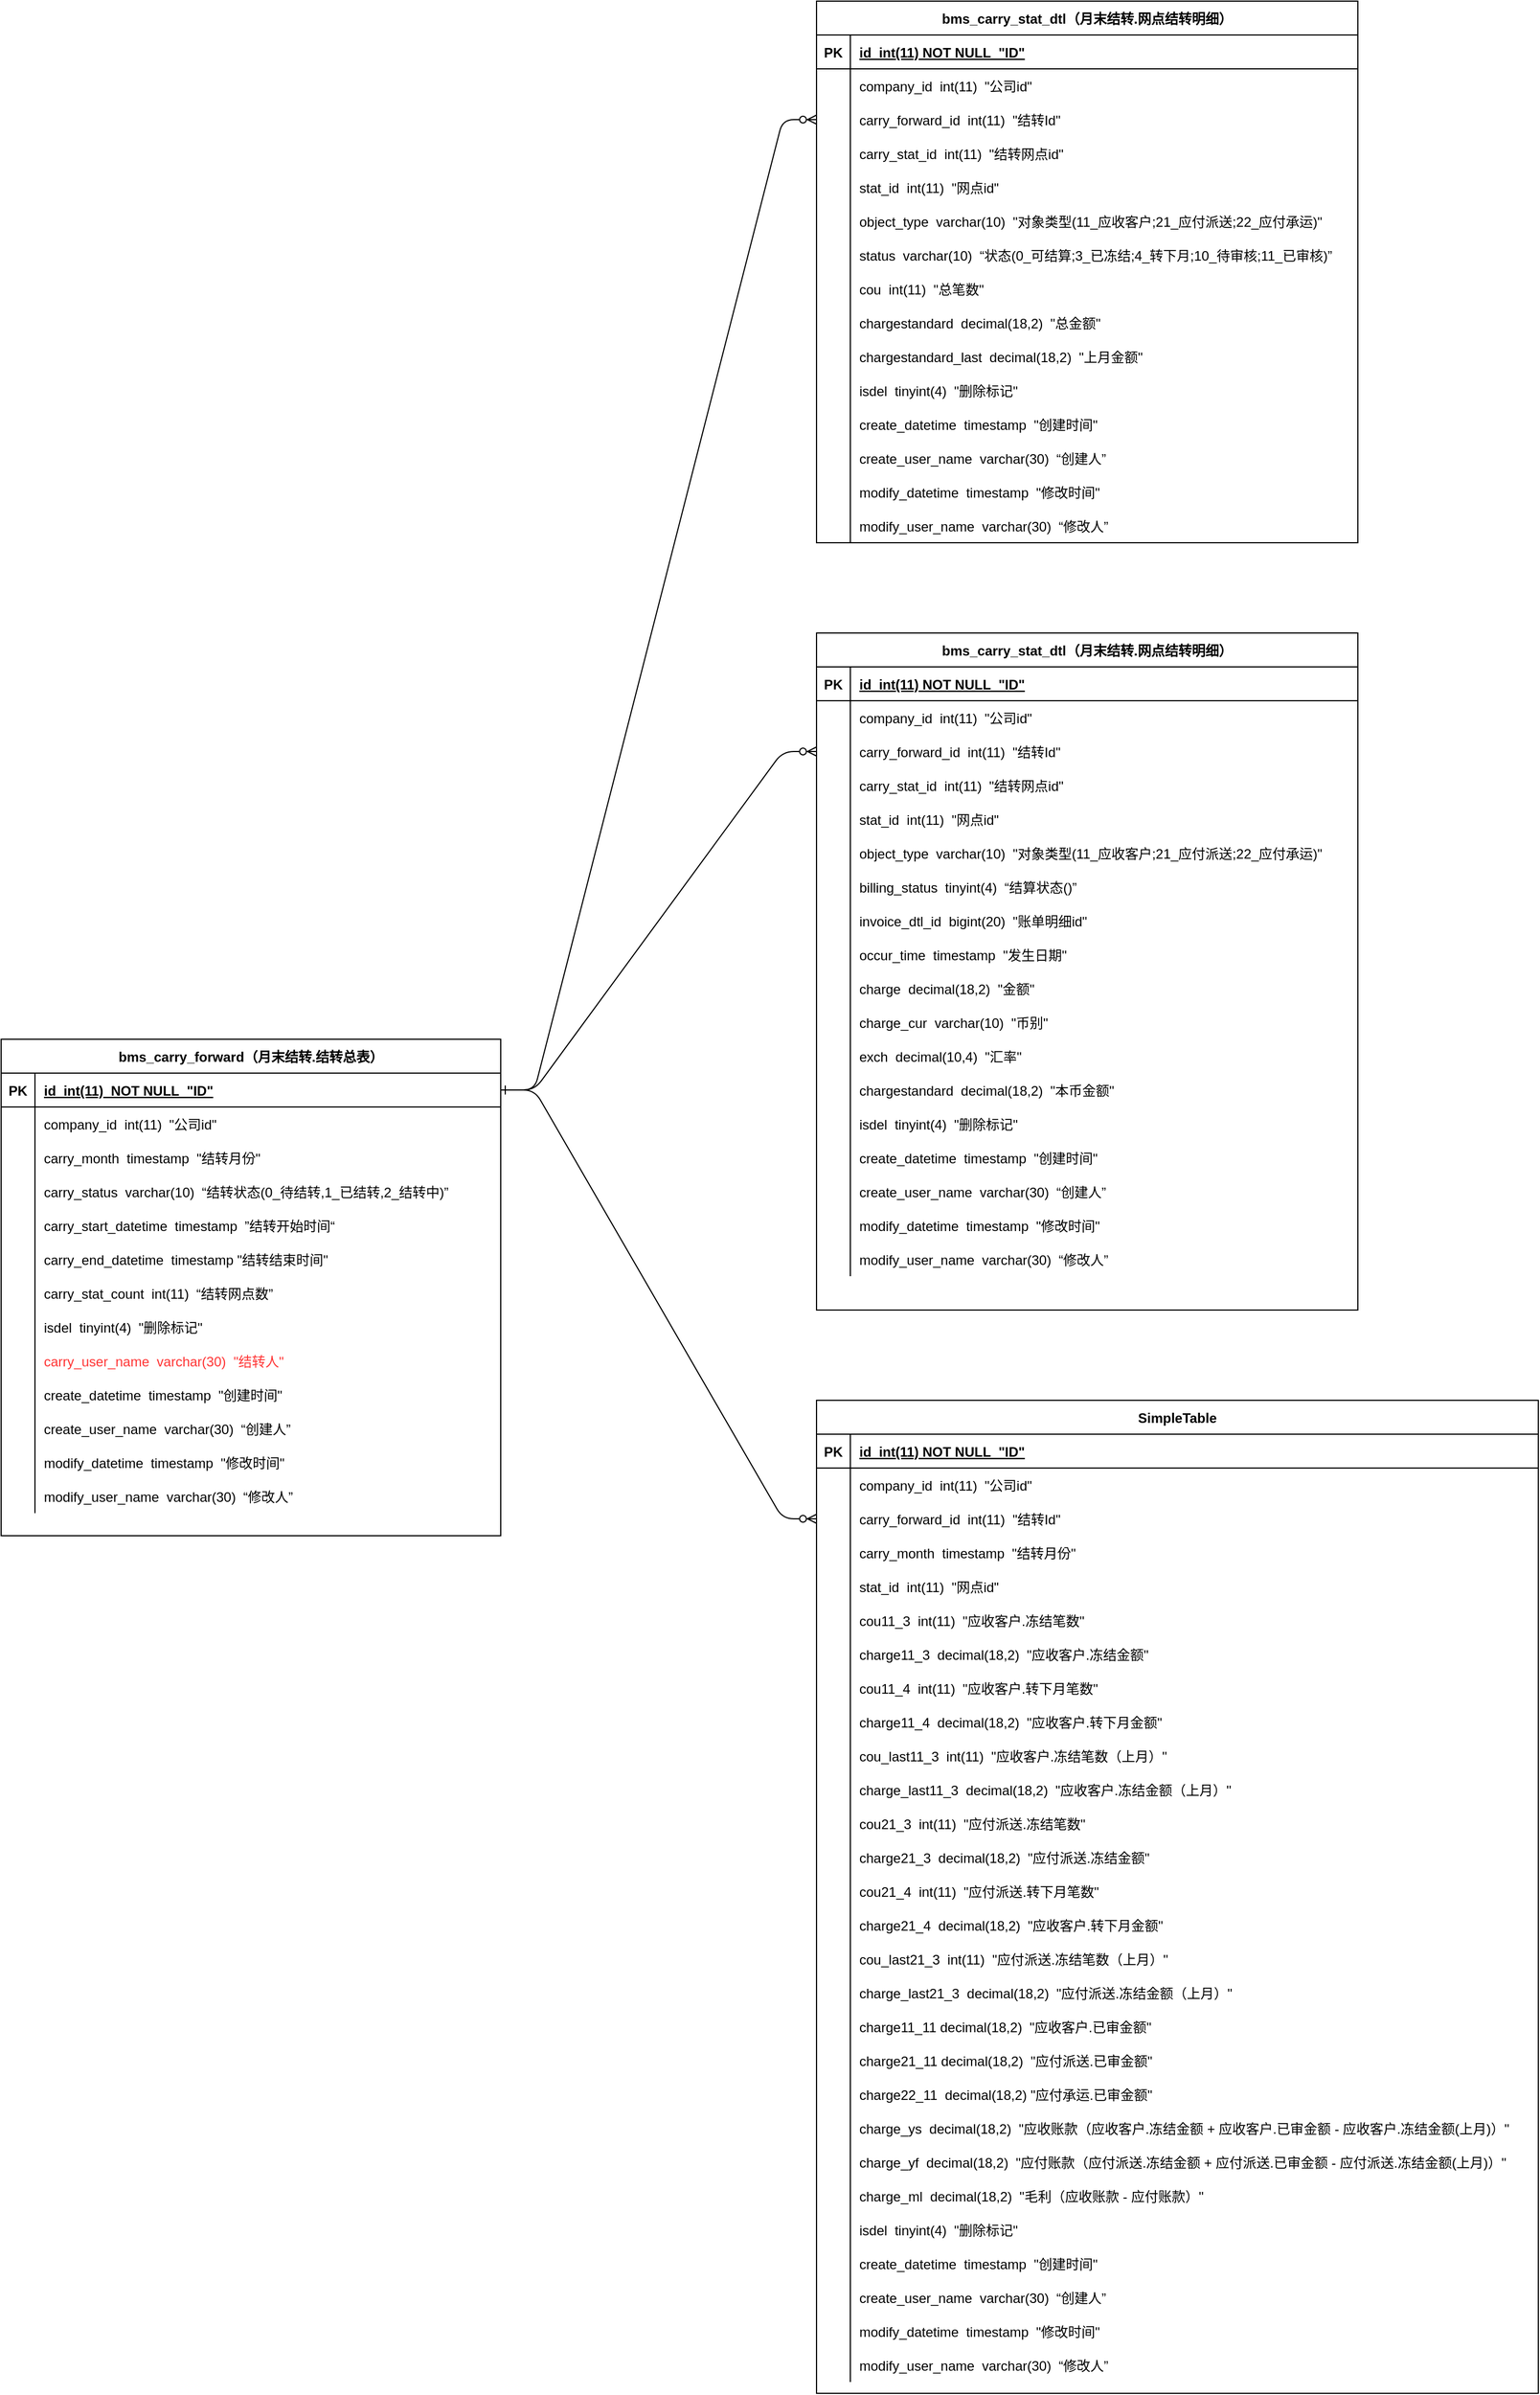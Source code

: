 <mxfile version="14.2.4" type="github" pages="6"><diagram id="R2lEEEUBdFMjLlhIrx00" name="月末结转E-R图"><mxGraphModel dx="1697" dy="871" grid="1" gridSize="10" guides="1" tooltips="1" connect="1" arrows="1" fold="1" page="1" pageScale="1" pageWidth="850" pageHeight="1100" math="0" shadow="0" extFonts="Permanent Marker^https://fonts.googleapis.com/css?family=Permanent+Marker"><root><mxCell id="0"/><mxCell id="1" parent="0"/><mxCell id="C-vyLk0tnHw3VtMMgP7b-23" value="bms_carry_forward（月末结转.结转总表）" style="shape=table;startSize=30;container=1;collapsible=1;childLayout=tableLayout;fixedRows=1;rowLines=0;fontStyle=1;align=center;resizeLast=1;" parent="1" vertex="1"><mxGeometry x="117" y="960" width="443" height="440" as="geometry"/></mxCell><mxCell id="C-vyLk0tnHw3VtMMgP7b-24" value="" style="shape=partialRectangle;collapsible=0;dropTarget=0;pointerEvents=0;fillColor=none;points=[[0,0.5],[1,0.5]];portConstraint=eastwest;top=0;left=0;right=0;bottom=1;" parent="C-vyLk0tnHw3VtMMgP7b-23" vertex="1"><mxGeometry y="30" width="443" height="30" as="geometry"/></mxCell><mxCell id="C-vyLk0tnHw3VtMMgP7b-25" value="PK" style="shape=partialRectangle;overflow=hidden;connectable=0;fillColor=none;top=0;left=0;bottom=0;right=0;fontStyle=1;" parent="C-vyLk0tnHw3VtMMgP7b-24" vertex="1"><mxGeometry width="30" height="30" as="geometry"/></mxCell><mxCell id="C-vyLk0tnHw3VtMMgP7b-26" value="id  int(11)  NOT NULL  &quot;ID&quot;" style="shape=partialRectangle;overflow=hidden;connectable=0;fillColor=none;top=0;left=0;bottom=0;right=0;align=left;spacingLeft=6;fontStyle=5;" parent="C-vyLk0tnHw3VtMMgP7b-24" vertex="1"><mxGeometry x="30" width="413" height="30" as="geometry"/></mxCell><mxCell id="C-vyLk0tnHw3VtMMgP7b-27" value="" style="shape=partialRectangle;collapsible=0;dropTarget=0;pointerEvents=0;fillColor=none;points=[[0,0.5],[1,0.5]];portConstraint=eastwest;top=0;left=0;right=0;bottom=0;" parent="C-vyLk0tnHw3VtMMgP7b-23" vertex="1"><mxGeometry y="60" width="443" height="30" as="geometry"/></mxCell><mxCell id="C-vyLk0tnHw3VtMMgP7b-28" value="" style="shape=partialRectangle;overflow=hidden;connectable=0;fillColor=none;top=0;left=0;bottom=0;right=0;" parent="C-vyLk0tnHw3VtMMgP7b-27" vertex="1"><mxGeometry width="30" height="30" as="geometry"/></mxCell><mxCell id="C-vyLk0tnHw3VtMMgP7b-29" value="company_id  int(11)  &quot;公司id&quot;" style="shape=partialRectangle;overflow=hidden;connectable=0;fillColor=none;top=0;left=0;bottom=0;right=0;align=left;spacingLeft=6;" parent="C-vyLk0tnHw3VtMMgP7b-27" vertex="1"><mxGeometry x="30" width="413" height="30" as="geometry"/></mxCell><mxCell id="I2obgq6yCxAW9J4a-9-W-20" value="" style="shape=partialRectangle;collapsible=0;dropTarget=0;pointerEvents=0;fillColor=none;top=0;left=0;bottom=0;right=0;points=[[0,0.5],[1,0.5]];portConstraint=eastwest;" parent="C-vyLk0tnHw3VtMMgP7b-23" vertex="1"><mxGeometry y="90" width="443" height="30" as="geometry"/></mxCell><mxCell id="I2obgq6yCxAW9J4a-9-W-21" value="" style="shape=partialRectangle;connectable=0;fillColor=none;top=0;left=0;bottom=0;right=0;editable=1;overflow=hidden;" parent="I2obgq6yCxAW9J4a-9-W-20" vertex="1"><mxGeometry width="30" height="30" as="geometry"/></mxCell><mxCell id="I2obgq6yCxAW9J4a-9-W-22" value="carry_month  timestamp  &quot;结转月份&quot;" style="shape=partialRectangle;connectable=0;fillColor=none;top=0;left=0;bottom=0;right=0;align=left;spacingLeft=6;overflow=hidden;" parent="I2obgq6yCxAW9J4a-9-W-20" vertex="1"><mxGeometry x="30" width="413" height="30" as="geometry"/></mxCell><mxCell id="I2obgq6yCxAW9J4a-9-W-23" value="" style="shape=partialRectangle;collapsible=0;dropTarget=0;pointerEvents=0;fillColor=none;top=0;left=0;bottom=0;right=0;points=[[0,0.5],[1,0.5]];portConstraint=eastwest;" parent="C-vyLk0tnHw3VtMMgP7b-23" vertex="1"><mxGeometry y="120" width="443" height="30" as="geometry"/></mxCell><mxCell id="I2obgq6yCxAW9J4a-9-W-24" value="" style="shape=partialRectangle;connectable=0;fillColor=none;top=0;left=0;bottom=0;right=0;editable=1;overflow=hidden;" parent="I2obgq6yCxAW9J4a-9-W-23" vertex="1"><mxGeometry width="30" height="30" as="geometry"/></mxCell><mxCell id="I2obgq6yCxAW9J4a-9-W-25" value="carry_status  varchar(10)  “结转状态(0_待结转,1_已结转,2_结转中)”" style="shape=partialRectangle;connectable=0;fillColor=none;top=0;left=0;bottom=0;right=0;align=left;spacingLeft=6;overflow=hidden;" parent="I2obgq6yCxAW9J4a-9-W-23" vertex="1"><mxGeometry x="30" width="413" height="30" as="geometry"/></mxCell><mxCell id="I2obgq6yCxAW9J4a-9-W-26" value="" style="shape=partialRectangle;collapsible=0;dropTarget=0;pointerEvents=0;fillColor=none;top=0;left=0;bottom=0;right=0;points=[[0,0.5],[1,0.5]];portConstraint=eastwest;" parent="C-vyLk0tnHw3VtMMgP7b-23" vertex="1"><mxGeometry y="150" width="443" height="30" as="geometry"/></mxCell><mxCell id="I2obgq6yCxAW9J4a-9-W-27" value="" style="shape=partialRectangle;connectable=0;fillColor=none;top=0;left=0;bottom=0;right=0;editable=1;overflow=hidden;" parent="I2obgq6yCxAW9J4a-9-W-26" vertex="1"><mxGeometry width="30" height="30" as="geometry"/></mxCell><mxCell id="I2obgq6yCxAW9J4a-9-W-28" value="carry_start_datetime  timestamp  ”结转开始时间“" style="shape=partialRectangle;connectable=0;fillColor=none;top=0;left=0;bottom=0;right=0;align=left;spacingLeft=6;overflow=hidden;" parent="I2obgq6yCxAW9J4a-9-W-26" vertex="1"><mxGeometry x="30" width="413" height="30" as="geometry"/></mxCell><mxCell id="I2obgq6yCxAW9J4a-9-W-29" value="" style="shape=partialRectangle;collapsible=0;dropTarget=0;pointerEvents=0;fillColor=none;top=0;left=0;bottom=0;right=0;points=[[0,0.5],[1,0.5]];portConstraint=eastwest;" parent="C-vyLk0tnHw3VtMMgP7b-23" vertex="1"><mxGeometry y="180" width="443" height="30" as="geometry"/></mxCell><mxCell id="I2obgq6yCxAW9J4a-9-W-30" value="" style="shape=partialRectangle;connectable=0;fillColor=none;top=0;left=0;bottom=0;right=0;editable=1;overflow=hidden;" parent="I2obgq6yCxAW9J4a-9-W-29" vertex="1"><mxGeometry width="30" height="30" as="geometry"/></mxCell><mxCell id="I2obgq6yCxAW9J4a-9-W-31" value="carry_end_datetime  timestamp &quot;结转结束时间&quot;" style="shape=partialRectangle;connectable=0;fillColor=none;top=0;left=0;bottom=0;right=0;align=left;spacingLeft=6;overflow=hidden;" parent="I2obgq6yCxAW9J4a-9-W-29" vertex="1"><mxGeometry x="30" width="413" height="30" as="geometry"/></mxCell><mxCell id="I2obgq6yCxAW9J4a-9-W-32" value="" style="shape=partialRectangle;collapsible=0;dropTarget=0;pointerEvents=0;fillColor=none;top=0;left=0;bottom=0;right=0;points=[[0,0.5],[1,0.5]];portConstraint=eastwest;" parent="C-vyLk0tnHw3VtMMgP7b-23" vertex="1"><mxGeometry y="210" width="443" height="30" as="geometry"/></mxCell><mxCell id="I2obgq6yCxAW9J4a-9-W-33" value="" style="shape=partialRectangle;connectable=0;fillColor=none;top=0;left=0;bottom=0;right=0;editable=1;overflow=hidden;" parent="I2obgq6yCxAW9J4a-9-W-32" vertex="1"><mxGeometry width="30" height="30" as="geometry"/></mxCell><mxCell id="I2obgq6yCxAW9J4a-9-W-34" value="carry_stat_count  int(11)  “结转网点数”" style="shape=partialRectangle;connectable=0;fillColor=none;top=0;left=0;bottom=0;right=0;align=left;spacingLeft=6;overflow=hidden;" parent="I2obgq6yCxAW9J4a-9-W-32" vertex="1"><mxGeometry x="30" width="413" height="30" as="geometry"/></mxCell><mxCell id="I2obgq6yCxAW9J4a-9-W-35" value="" style="shape=partialRectangle;collapsible=0;dropTarget=0;pointerEvents=0;fillColor=none;top=0;left=0;bottom=0;right=0;points=[[0,0.5],[1,0.5]];portConstraint=eastwest;" parent="C-vyLk0tnHw3VtMMgP7b-23" vertex="1"><mxGeometry y="240" width="443" height="30" as="geometry"/></mxCell><mxCell id="I2obgq6yCxAW9J4a-9-W-36" value="" style="shape=partialRectangle;connectable=0;fillColor=none;top=0;left=0;bottom=0;right=0;editable=1;overflow=hidden;" parent="I2obgq6yCxAW9J4a-9-W-35" vertex="1"><mxGeometry width="30" height="30" as="geometry"/></mxCell><mxCell id="I2obgq6yCxAW9J4a-9-W-37" value="isdel  tinyint(4)  &quot;删除标记&quot;" style="shape=partialRectangle;connectable=0;fillColor=none;top=0;left=0;bottom=0;right=0;align=left;spacingLeft=6;overflow=hidden;" parent="I2obgq6yCxAW9J4a-9-W-35" vertex="1"><mxGeometry x="30" width="413" height="30" as="geometry"/></mxCell><mxCell id="I2obgq6yCxAW9J4a-9-W-67" value="" style="shape=partialRectangle;collapsible=0;dropTarget=0;pointerEvents=0;fillColor=none;top=0;left=0;bottom=0;right=0;points=[[0,0.5],[1,0.5]];portConstraint=eastwest;" parent="C-vyLk0tnHw3VtMMgP7b-23" vertex="1"><mxGeometry y="270" width="443" height="30" as="geometry"/></mxCell><mxCell id="I2obgq6yCxAW9J4a-9-W-68" value="" style="shape=partialRectangle;connectable=0;fillColor=none;top=0;left=0;bottom=0;right=0;editable=1;overflow=hidden;" parent="I2obgq6yCxAW9J4a-9-W-67" vertex="1"><mxGeometry width="30" height="30" as="geometry"/></mxCell><mxCell id="I2obgq6yCxAW9J4a-9-W-69" value="carry_user_name  varchar(30)  &quot;结转人&quot;" style="shape=partialRectangle;connectable=0;fillColor=none;top=0;left=0;bottom=0;right=0;align=left;spacingLeft=6;overflow=hidden;fontColor=#FF3333;" parent="I2obgq6yCxAW9J4a-9-W-67" vertex="1"><mxGeometry x="30" width="413" height="30" as="geometry"/></mxCell><mxCell id="I2obgq6yCxAW9J4a-9-W-71" value="" style="shape=partialRectangle;collapsible=0;dropTarget=0;pointerEvents=0;fillColor=none;top=0;left=0;bottom=0;right=0;points=[[0,0.5],[1,0.5]];portConstraint=eastwest;" parent="C-vyLk0tnHw3VtMMgP7b-23" vertex="1"><mxGeometry y="300" width="443" height="30" as="geometry"/></mxCell><mxCell id="I2obgq6yCxAW9J4a-9-W-72" value="" style="shape=partialRectangle;connectable=0;fillColor=none;top=0;left=0;bottom=0;right=0;editable=1;overflow=hidden;" parent="I2obgq6yCxAW9J4a-9-W-71" vertex="1"><mxGeometry width="30" height="30" as="geometry"/></mxCell><mxCell id="I2obgq6yCxAW9J4a-9-W-73" value="create_datetime  timestamp  &quot;创建时间&quot;" style="shape=partialRectangle;connectable=0;fillColor=none;top=0;left=0;bottom=0;right=0;align=left;spacingLeft=6;overflow=hidden;" parent="I2obgq6yCxAW9J4a-9-W-71" vertex="1"><mxGeometry x="30" width="413" height="30" as="geometry"/></mxCell><mxCell id="I2obgq6yCxAW9J4a-9-W-75" value="" style="shape=partialRectangle;collapsible=0;dropTarget=0;pointerEvents=0;fillColor=none;top=0;left=0;bottom=0;right=0;points=[[0,0.5],[1,0.5]];portConstraint=eastwest;" parent="C-vyLk0tnHw3VtMMgP7b-23" vertex="1"><mxGeometry y="330" width="443" height="30" as="geometry"/></mxCell><mxCell id="I2obgq6yCxAW9J4a-9-W-76" value="" style="shape=partialRectangle;connectable=0;fillColor=none;top=0;left=0;bottom=0;right=0;editable=1;overflow=hidden;" parent="I2obgq6yCxAW9J4a-9-W-75" vertex="1"><mxGeometry width="30" height="30" as="geometry"/></mxCell><mxCell id="I2obgq6yCxAW9J4a-9-W-77" value="create_user_name  varchar(30)  “创建人”" style="shape=partialRectangle;connectable=0;fillColor=none;top=0;left=0;bottom=0;right=0;align=left;spacingLeft=6;overflow=hidden;" parent="I2obgq6yCxAW9J4a-9-W-75" vertex="1"><mxGeometry x="30" width="413" height="30" as="geometry"/></mxCell><mxCell id="I2obgq6yCxAW9J4a-9-W-79" value="" style="shape=partialRectangle;collapsible=0;dropTarget=0;pointerEvents=0;fillColor=none;top=0;left=0;bottom=0;right=0;points=[[0,0.5],[1,0.5]];portConstraint=eastwest;" parent="C-vyLk0tnHw3VtMMgP7b-23" vertex="1"><mxGeometry y="360" width="443" height="30" as="geometry"/></mxCell><mxCell id="I2obgq6yCxAW9J4a-9-W-80" value="" style="shape=partialRectangle;connectable=0;fillColor=none;top=0;left=0;bottom=0;right=0;editable=1;overflow=hidden;" parent="I2obgq6yCxAW9J4a-9-W-79" vertex="1"><mxGeometry width="30" height="30" as="geometry"/></mxCell><mxCell id="I2obgq6yCxAW9J4a-9-W-81" value="modify_datetime  timestamp  &quot;修改时间&quot;" style="shape=partialRectangle;connectable=0;fillColor=none;top=0;left=0;bottom=0;right=0;align=left;spacingLeft=6;overflow=hidden;" parent="I2obgq6yCxAW9J4a-9-W-79" vertex="1"><mxGeometry x="30" width="413" height="30" as="geometry"/></mxCell><mxCell id="I2obgq6yCxAW9J4a-9-W-83" value="" style="shape=partialRectangle;collapsible=0;dropTarget=0;pointerEvents=0;fillColor=none;top=0;left=0;bottom=0;right=0;points=[[0,0.5],[1,0.5]];portConstraint=eastwest;" parent="C-vyLk0tnHw3VtMMgP7b-23" vertex="1"><mxGeometry y="390" width="443" height="30" as="geometry"/></mxCell><mxCell id="I2obgq6yCxAW9J4a-9-W-84" value="" style="shape=partialRectangle;connectable=0;fillColor=none;top=0;left=0;bottom=0;right=0;editable=1;overflow=hidden;" parent="I2obgq6yCxAW9J4a-9-W-83" vertex="1"><mxGeometry width="30" height="30" as="geometry"/></mxCell><mxCell id="I2obgq6yCxAW9J4a-9-W-85" value="modify_user_name  varchar(30)  “修改人”" style="shape=partialRectangle;connectable=0;fillColor=none;top=0;left=0;bottom=0;right=0;align=left;spacingLeft=6;overflow=hidden;" parent="I2obgq6yCxAW9J4a-9-W-83" vertex="1"><mxGeometry x="30" width="413" height="30" as="geometry"/></mxCell><mxCell id="I2obgq6yCxAW9J4a-9-W-109" value="bms_carry_stat_dtl（月末结转.网点结转明细）" style="shape=table;startSize=30;container=1;collapsible=1;childLayout=tableLayout;fixedRows=1;rowLines=0;fontStyle=1;align=center;resizeLast=1;fontColor=#000000;" parent="1" vertex="1"><mxGeometry x="840" y="40" width="480" height="480" as="geometry"/></mxCell><mxCell id="I2obgq6yCxAW9J4a-9-W-110" value="" style="shape=partialRectangle;collapsible=0;dropTarget=0;pointerEvents=0;fillColor=none;top=0;left=0;bottom=1;right=0;points=[[0,0.5],[1,0.5]];portConstraint=eastwest;" parent="I2obgq6yCxAW9J4a-9-W-109" vertex="1"><mxGeometry y="30" width="480" height="30" as="geometry"/></mxCell><mxCell id="I2obgq6yCxAW9J4a-9-W-111" value="PK" style="shape=partialRectangle;connectable=0;fillColor=none;top=0;left=0;bottom=0;right=0;fontStyle=1;overflow=hidden;" parent="I2obgq6yCxAW9J4a-9-W-110" vertex="1"><mxGeometry width="30" height="30" as="geometry"/></mxCell><mxCell id="I2obgq6yCxAW9J4a-9-W-112" value="id  int(11) NOT NULL  &quot;ID&quot;" style="shape=partialRectangle;connectable=0;fillColor=none;top=0;left=0;bottom=0;right=0;align=left;spacingLeft=6;fontStyle=5;overflow=hidden;" parent="I2obgq6yCxAW9J4a-9-W-110" vertex="1"><mxGeometry x="30" width="450" height="30" as="geometry"/></mxCell><mxCell id="I2obgq6yCxAW9J4a-9-W-113" value="" style="shape=partialRectangle;collapsible=0;dropTarget=0;pointerEvents=0;fillColor=none;top=0;left=0;bottom=0;right=0;points=[[0,0.5],[1,0.5]];portConstraint=eastwest;fontColor=#FF3333;" parent="I2obgq6yCxAW9J4a-9-W-109" vertex="1"><mxGeometry y="60" width="480" height="30" as="geometry"/></mxCell><mxCell id="I2obgq6yCxAW9J4a-9-W-114" value="" style="shape=partialRectangle;connectable=0;fillColor=none;top=0;left=0;bottom=0;right=0;editable=1;overflow=hidden;" parent="I2obgq6yCxAW9J4a-9-W-113" vertex="1"><mxGeometry width="30" height="30" as="geometry"/></mxCell><mxCell id="I2obgq6yCxAW9J4a-9-W-115" value="company_id  int(11)  &quot;公司id&quot;" style="shape=partialRectangle;connectable=0;fillColor=none;top=0;left=0;bottom=0;right=0;align=left;spacingLeft=6;overflow=hidden;" parent="I2obgq6yCxAW9J4a-9-W-113" vertex="1"><mxGeometry x="30" width="450" height="30" as="geometry"/></mxCell><mxCell id="I2obgq6yCxAW9J4a-9-W-116" value="" style="shape=partialRectangle;collapsible=0;dropTarget=0;pointerEvents=0;fillColor=none;top=0;left=0;bottom=0;right=0;points=[[0,0.5],[1,0.5]];portConstraint=eastwest;fontColor=#000000;" parent="I2obgq6yCxAW9J4a-9-W-109" vertex="1"><mxGeometry y="90" width="480" height="30" as="geometry"/></mxCell><mxCell id="I2obgq6yCxAW9J4a-9-W-117" value="" style="shape=partialRectangle;connectable=0;fillColor=none;top=0;left=0;bottom=0;right=0;editable=1;overflow=hidden;" parent="I2obgq6yCxAW9J4a-9-W-116" vertex="1"><mxGeometry width="30" height="30" as="geometry"/></mxCell><mxCell id="I2obgq6yCxAW9J4a-9-W-118" value="carry_forward_id  int(11)  &quot;结转Id&quot;" style="shape=partialRectangle;connectable=0;fillColor=none;top=0;left=0;bottom=0;right=0;align=left;spacingLeft=6;overflow=hidden;" parent="I2obgq6yCxAW9J4a-9-W-116" vertex="1"><mxGeometry x="30" width="450" height="30" as="geometry"/></mxCell><mxCell id="I2obgq6yCxAW9J4a-9-W-119" value="" style="shape=partialRectangle;collapsible=0;dropTarget=0;pointerEvents=0;fillColor=none;top=0;left=0;bottom=0;right=0;points=[[0,0.5],[1,0.5]];portConstraint=eastwest;fontColor=#000000;" parent="I2obgq6yCxAW9J4a-9-W-109" vertex="1"><mxGeometry y="120" width="480" height="30" as="geometry"/></mxCell><mxCell id="I2obgq6yCxAW9J4a-9-W-120" value="" style="shape=partialRectangle;connectable=0;fillColor=none;top=0;left=0;bottom=0;right=0;editable=1;overflow=hidden;" parent="I2obgq6yCxAW9J4a-9-W-119" vertex="1"><mxGeometry width="30" height="30" as="geometry"/></mxCell><mxCell id="I2obgq6yCxAW9J4a-9-W-121" value="carry_stat_id  int(11)  &quot;结转网点id&quot;" style="shape=partialRectangle;connectable=0;fillColor=none;top=0;left=0;bottom=0;right=0;align=left;spacingLeft=6;overflow=hidden;" parent="I2obgq6yCxAW9J4a-9-W-119" vertex="1"><mxGeometry x="30" width="450" height="30" as="geometry"/></mxCell><mxCell id="I2obgq6yCxAW9J4a-9-W-122" value="" style="shape=partialRectangle;collapsible=0;dropTarget=0;pointerEvents=0;fillColor=none;top=0;left=0;bottom=0;right=0;points=[[0,0.5],[1,0.5]];portConstraint=eastwest;fontColor=#000000;" parent="I2obgq6yCxAW9J4a-9-W-109" vertex="1"><mxGeometry y="150" width="480" height="30" as="geometry"/></mxCell><mxCell id="I2obgq6yCxAW9J4a-9-W-123" value="" style="shape=partialRectangle;connectable=0;fillColor=none;top=0;left=0;bottom=0;right=0;editable=1;overflow=hidden;" parent="I2obgq6yCxAW9J4a-9-W-122" vertex="1"><mxGeometry width="30" height="30" as="geometry"/></mxCell><mxCell id="I2obgq6yCxAW9J4a-9-W-124" value="stat_id  int(11)  &quot;网点id&quot;" style="shape=partialRectangle;connectable=0;fillColor=none;top=0;left=0;bottom=0;right=0;align=left;spacingLeft=6;overflow=hidden;" parent="I2obgq6yCxAW9J4a-9-W-122" vertex="1"><mxGeometry x="30" width="450" height="30" as="geometry"/></mxCell><mxCell id="I2obgq6yCxAW9J4a-9-W-125" value="" style="shape=partialRectangle;collapsible=0;dropTarget=0;pointerEvents=0;fillColor=none;top=0;left=0;bottom=0;right=0;points=[[0,0.5],[1,0.5]];portConstraint=eastwest;fontColor=#000000;" parent="I2obgq6yCxAW9J4a-9-W-109" vertex="1"><mxGeometry y="180" width="480" height="30" as="geometry"/></mxCell><mxCell id="I2obgq6yCxAW9J4a-9-W-126" value="" style="shape=partialRectangle;connectable=0;fillColor=none;top=0;left=0;bottom=0;right=0;editable=1;overflow=hidden;" parent="I2obgq6yCxAW9J4a-9-W-125" vertex="1"><mxGeometry width="30" height="30" as="geometry"/></mxCell><mxCell id="I2obgq6yCxAW9J4a-9-W-127" value="object_type  varchar(10)  &quot;对象类型(11_应收客户;21_应付派送;22_应付承运)&quot;" style="shape=partialRectangle;connectable=0;fillColor=none;top=0;left=0;bottom=0;right=0;align=left;spacingLeft=6;overflow=hidden;" parent="I2obgq6yCxAW9J4a-9-W-125" vertex="1"><mxGeometry x="30" width="450" height="30" as="geometry"/></mxCell><mxCell id="I2obgq6yCxAW9J4a-9-W-128" value="" style="shape=partialRectangle;collapsible=0;dropTarget=0;pointerEvents=0;fillColor=none;top=0;left=0;bottom=0;right=0;points=[[0,0.5],[1,0.5]];portConstraint=eastwest;fontColor=#000000;" parent="I2obgq6yCxAW9J4a-9-W-109" vertex="1"><mxGeometry y="210" width="480" height="30" as="geometry"/></mxCell><mxCell id="I2obgq6yCxAW9J4a-9-W-129" value="" style="shape=partialRectangle;connectable=0;fillColor=none;top=0;left=0;bottom=0;right=0;editable=1;overflow=hidden;" parent="I2obgq6yCxAW9J4a-9-W-128" vertex="1"><mxGeometry width="30" height="30" as="geometry"/></mxCell><mxCell id="I2obgq6yCxAW9J4a-9-W-130" value="status  varchar(10)  “状态(0_可结算;3_已冻结;4_转下月;10_待审核;11_已审核)”" style="shape=partialRectangle;connectable=0;fillColor=none;top=0;left=0;bottom=0;right=0;align=left;spacingLeft=6;overflow=hidden;" parent="I2obgq6yCxAW9J4a-9-W-128" vertex="1"><mxGeometry x="30" width="450" height="30" as="geometry"/></mxCell><mxCell id="I2obgq6yCxAW9J4a-9-W-131" value="" style="shape=partialRectangle;collapsible=0;dropTarget=0;pointerEvents=0;fillColor=none;top=0;left=0;bottom=0;right=0;points=[[0,0.5],[1,0.5]];portConstraint=eastwest;fontColor=#000000;" parent="I2obgq6yCxAW9J4a-9-W-109" vertex="1"><mxGeometry y="240" width="480" height="30" as="geometry"/></mxCell><mxCell id="I2obgq6yCxAW9J4a-9-W-132" value="" style="shape=partialRectangle;connectable=0;fillColor=none;top=0;left=0;bottom=0;right=0;editable=1;overflow=hidden;" parent="I2obgq6yCxAW9J4a-9-W-131" vertex="1"><mxGeometry width="30" height="30" as="geometry"/></mxCell><mxCell id="I2obgq6yCxAW9J4a-9-W-133" value="cou  int(11)  &quot;总笔数&quot;" style="shape=partialRectangle;connectable=0;fillColor=none;top=0;left=0;bottom=0;right=0;align=left;spacingLeft=6;overflow=hidden;" parent="I2obgq6yCxAW9J4a-9-W-131" vertex="1"><mxGeometry x="30" width="450" height="30" as="geometry"/></mxCell><mxCell id="I2obgq6yCxAW9J4a-9-W-137" value="" style="shape=partialRectangle;collapsible=0;dropTarget=0;pointerEvents=0;fillColor=none;top=0;left=0;bottom=0;right=0;points=[[0,0.5],[1,0.5]];portConstraint=eastwest;fontColor=#000000;" parent="I2obgq6yCxAW9J4a-9-W-109" vertex="1"><mxGeometry y="270" width="480" height="30" as="geometry"/></mxCell><mxCell id="I2obgq6yCxAW9J4a-9-W-138" value="" style="shape=partialRectangle;connectable=0;fillColor=none;top=0;left=0;bottom=0;right=0;editable=1;overflow=hidden;" parent="I2obgq6yCxAW9J4a-9-W-137" vertex="1"><mxGeometry width="30" height="30" as="geometry"/></mxCell><mxCell id="I2obgq6yCxAW9J4a-9-W-139" value="chargestandard  decimal(18,2)  &quot;总金额&quot;" style="shape=partialRectangle;connectable=0;fillColor=none;top=0;left=0;bottom=0;right=0;align=left;spacingLeft=6;overflow=hidden;" parent="I2obgq6yCxAW9J4a-9-W-137" vertex="1"><mxGeometry x="30" width="450" height="30" as="geometry"/></mxCell><mxCell id="I2obgq6yCxAW9J4a-9-W-140" value="" style="shape=partialRectangle;collapsible=0;dropTarget=0;pointerEvents=0;fillColor=none;top=0;left=0;bottom=0;right=0;points=[[0,0.5],[1,0.5]];portConstraint=eastwest;fontColor=#000000;" parent="I2obgq6yCxAW9J4a-9-W-109" vertex="1"><mxGeometry y="300" width="480" height="30" as="geometry"/></mxCell><mxCell id="I2obgq6yCxAW9J4a-9-W-141" value="" style="shape=partialRectangle;connectable=0;fillColor=none;top=0;left=0;bottom=0;right=0;editable=1;overflow=hidden;" parent="I2obgq6yCxAW9J4a-9-W-140" vertex="1"><mxGeometry width="30" height="30" as="geometry"/></mxCell><mxCell id="I2obgq6yCxAW9J4a-9-W-142" value="chargestandard_last  decimal(18,2)  &quot;上月金额&quot;" style="shape=partialRectangle;connectable=0;fillColor=none;top=0;left=0;bottom=0;right=0;align=left;spacingLeft=6;overflow=hidden;" parent="I2obgq6yCxAW9J4a-9-W-140" vertex="1"><mxGeometry x="30" width="450" height="30" as="geometry"/></mxCell><mxCell id="I2obgq6yCxAW9J4a-9-W-146" value="" style="shape=partialRectangle;collapsible=0;dropTarget=0;pointerEvents=0;fillColor=none;top=0;left=0;bottom=0;right=0;points=[[0,0.5],[1,0.5]];portConstraint=eastwest;fontColor=#000000;" parent="I2obgq6yCxAW9J4a-9-W-109" vertex="1"><mxGeometry y="330" width="480" height="30" as="geometry"/></mxCell><mxCell id="I2obgq6yCxAW9J4a-9-W-147" value="" style="shape=partialRectangle;connectable=0;fillColor=none;top=0;left=0;bottom=0;right=0;editable=1;overflow=hidden;" parent="I2obgq6yCxAW9J4a-9-W-146" vertex="1"><mxGeometry width="30" height="30" as="geometry"/></mxCell><mxCell id="I2obgq6yCxAW9J4a-9-W-148" value="isdel  tinyint(4)  &quot;删除标记&quot;" style="shape=partialRectangle;connectable=0;fillColor=none;top=0;left=0;bottom=0;right=0;align=left;spacingLeft=6;overflow=hidden;" parent="I2obgq6yCxAW9J4a-9-W-146" vertex="1"><mxGeometry x="30" width="450" height="30" as="geometry"/></mxCell><mxCell id="I2obgq6yCxAW9J4a-9-W-149" value="" style="shape=partialRectangle;collapsible=0;dropTarget=0;pointerEvents=0;fillColor=none;top=0;left=0;bottom=0;right=0;points=[[0,0.5],[1,0.5]];portConstraint=eastwest;fontColor=#000000;" parent="I2obgq6yCxAW9J4a-9-W-109" vertex="1"><mxGeometry y="360" width="480" height="30" as="geometry"/></mxCell><mxCell id="I2obgq6yCxAW9J4a-9-W-150" value="" style="shape=partialRectangle;connectable=0;fillColor=none;top=0;left=0;bottom=0;right=0;editable=1;overflow=hidden;" parent="I2obgq6yCxAW9J4a-9-W-149" vertex="1"><mxGeometry width="30" height="30" as="geometry"/></mxCell><mxCell id="I2obgq6yCxAW9J4a-9-W-151" value="create_datetime  timestamp  &quot;创建时间&quot;" style="shape=partialRectangle;connectable=0;fillColor=none;top=0;left=0;bottom=0;right=0;align=left;spacingLeft=6;overflow=hidden;" parent="I2obgq6yCxAW9J4a-9-W-149" vertex="1"><mxGeometry x="30" width="450" height="30" as="geometry"/></mxCell><mxCell id="I2obgq6yCxAW9J4a-9-W-152" value="" style="shape=partialRectangle;collapsible=0;dropTarget=0;pointerEvents=0;fillColor=none;top=0;left=0;bottom=0;right=0;points=[[0,0.5],[1,0.5]];portConstraint=eastwest;fontColor=#000000;" parent="I2obgq6yCxAW9J4a-9-W-109" vertex="1"><mxGeometry y="390" width="480" height="30" as="geometry"/></mxCell><mxCell id="I2obgq6yCxAW9J4a-9-W-153" value="" style="shape=partialRectangle;connectable=0;fillColor=none;top=0;left=0;bottom=0;right=0;editable=1;overflow=hidden;" parent="I2obgq6yCxAW9J4a-9-W-152" vertex="1"><mxGeometry width="30" height="30" as="geometry"/></mxCell><mxCell id="I2obgq6yCxAW9J4a-9-W-154" value="create_user_name  varchar(30)  “创建人”" style="shape=partialRectangle;connectable=0;fillColor=none;top=0;left=0;bottom=0;right=0;align=left;spacingLeft=6;overflow=hidden;" parent="I2obgq6yCxAW9J4a-9-W-152" vertex="1"><mxGeometry x="30" width="450" height="30" as="geometry"/></mxCell><mxCell id="I2obgq6yCxAW9J4a-9-W-155" value="" style="shape=partialRectangle;collapsible=0;dropTarget=0;pointerEvents=0;fillColor=none;top=0;left=0;bottom=0;right=0;points=[[0,0.5],[1,0.5]];portConstraint=eastwest;fontColor=#000000;" parent="I2obgq6yCxAW9J4a-9-W-109" vertex="1"><mxGeometry y="420" width="480" height="30" as="geometry"/></mxCell><mxCell id="I2obgq6yCxAW9J4a-9-W-156" value="" style="shape=partialRectangle;connectable=0;fillColor=none;top=0;left=0;bottom=0;right=0;editable=1;overflow=hidden;" parent="I2obgq6yCxAW9J4a-9-W-155" vertex="1"><mxGeometry width="30" height="30" as="geometry"/></mxCell><mxCell id="I2obgq6yCxAW9J4a-9-W-157" value="modify_datetime  timestamp  &quot;修改时间&quot;" style="shape=partialRectangle;connectable=0;fillColor=none;top=0;left=0;bottom=0;right=0;align=left;spacingLeft=6;overflow=hidden;" parent="I2obgq6yCxAW9J4a-9-W-155" vertex="1"><mxGeometry x="30" width="450" height="30" as="geometry"/></mxCell><mxCell id="I2obgq6yCxAW9J4a-9-W-158" value="" style="shape=partialRectangle;collapsible=0;dropTarget=0;pointerEvents=0;fillColor=none;top=0;left=0;bottom=0;right=0;points=[[0,0.5],[1,0.5]];portConstraint=eastwest;fontColor=#000000;" parent="I2obgq6yCxAW9J4a-9-W-109" vertex="1"><mxGeometry y="450" width="480" height="30" as="geometry"/></mxCell><mxCell id="I2obgq6yCxAW9J4a-9-W-159" value="" style="shape=partialRectangle;connectable=0;fillColor=none;top=0;left=0;bottom=0;right=0;editable=1;overflow=hidden;" parent="I2obgq6yCxAW9J4a-9-W-158" vertex="1"><mxGeometry width="30" height="30" as="geometry"/></mxCell><mxCell id="I2obgq6yCxAW9J4a-9-W-160" value="modify_user_name  varchar(30)  “修改人”" style="shape=partialRectangle;connectable=0;fillColor=none;top=0;left=0;bottom=0;right=0;align=left;spacingLeft=6;overflow=hidden;" parent="I2obgq6yCxAW9J4a-9-W-158" vertex="1"><mxGeometry x="30" width="450" height="30" as="geometry"/></mxCell><mxCell id="I2obgq6yCxAW9J4a-9-W-161" value="" style="edgeStyle=entityRelationEdgeStyle;endArrow=ERzeroToMany;startArrow=ERone;endFill=1;startFill=0;fontColor=#000000;entryX=0;entryY=0.5;entryDx=0;entryDy=0;exitX=1;exitY=0.5;exitDx=0;exitDy=0;" parent="1" source="C-vyLk0tnHw3VtMMgP7b-24" target="I2obgq6yCxAW9J4a-9-W-116" edge="1"><mxGeometry width="100" height="100" relative="1" as="geometry"><mxPoint x="757" y="150" as="sourcePoint"/><mxPoint x="837" y="180" as="targetPoint"/></mxGeometry></mxCell><mxCell id="I2obgq6yCxAW9J4a-9-W-175" value="bms_carry_stat_dtl（月末结转.网点结转明细）" style="shape=table;startSize=30;container=1;collapsible=1;childLayout=tableLayout;fixedRows=1;rowLines=0;fontStyle=1;align=center;resizeLast=1;fontColor=#000000;" parent="1" vertex="1"><mxGeometry x="840" y="600" width="480" height="600" as="geometry"/></mxCell><mxCell id="I2obgq6yCxAW9J4a-9-W-176" value="" style="shape=partialRectangle;collapsible=0;dropTarget=0;pointerEvents=0;fillColor=none;top=0;left=0;bottom=1;right=0;points=[[0,0.5],[1,0.5]];portConstraint=eastwest;" parent="I2obgq6yCxAW9J4a-9-W-175" vertex="1"><mxGeometry y="30" width="480" height="30" as="geometry"/></mxCell><mxCell id="I2obgq6yCxAW9J4a-9-W-177" value="PK" style="shape=partialRectangle;connectable=0;fillColor=none;top=0;left=0;bottom=0;right=0;fontStyle=1;overflow=hidden;" parent="I2obgq6yCxAW9J4a-9-W-176" vertex="1"><mxGeometry width="30" height="30" as="geometry"/></mxCell><mxCell id="I2obgq6yCxAW9J4a-9-W-178" value="id  int(11) NOT NULL  &quot;ID&quot;" style="shape=partialRectangle;connectable=0;fillColor=none;top=0;left=0;bottom=0;right=0;align=left;spacingLeft=6;fontStyle=5;overflow=hidden;" parent="I2obgq6yCxAW9J4a-9-W-176" vertex="1"><mxGeometry x="30" width="450" height="30" as="geometry"/></mxCell><mxCell id="I2obgq6yCxAW9J4a-9-W-179" value="" style="shape=partialRectangle;collapsible=0;dropTarget=0;pointerEvents=0;fillColor=none;top=0;left=0;bottom=0;right=0;points=[[0,0.5],[1,0.5]];portConstraint=eastwest;fontColor=#FF3333;" parent="I2obgq6yCxAW9J4a-9-W-175" vertex="1"><mxGeometry y="60" width="480" height="30" as="geometry"/></mxCell><mxCell id="I2obgq6yCxAW9J4a-9-W-180" value="" style="shape=partialRectangle;connectable=0;fillColor=none;top=0;left=0;bottom=0;right=0;editable=1;overflow=hidden;" parent="I2obgq6yCxAW9J4a-9-W-179" vertex="1"><mxGeometry width="30" height="30" as="geometry"/></mxCell><mxCell id="I2obgq6yCxAW9J4a-9-W-181" value="company_id  int(11)  &quot;公司id&quot;" style="shape=partialRectangle;connectable=0;fillColor=none;top=0;left=0;bottom=0;right=0;align=left;spacingLeft=6;overflow=hidden;" parent="I2obgq6yCxAW9J4a-9-W-179" vertex="1"><mxGeometry x="30" width="450" height="30" as="geometry"/></mxCell><mxCell id="I2obgq6yCxAW9J4a-9-W-182" value="" style="shape=partialRectangle;collapsible=0;dropTarget=0;pointerEvents=0;fillColor=none;top=0;left=0;bottom=0;right=0;points=[[0,0.5],[1,0.5]];portConstraint=eastwest;fontColor=#000000;" parent="I2obgq6yCxAW9J4a-9-W-175" vertex="1"><mxGeometry y="90" width="480" height="30" as="geometry"/></mxCell><mxCell id="I2obgq6yCxAW9J4a-9-W-183" value="" style="shape=partialRectangle;connectable=0;fillColor=none;top=0;left=0;bottom=0;right=0;editable=1;overflow=hidden;" parent="I2obgq6yCxAW9J4a-9-W-182" vertex="1"><mxGeometry width="30" height="30" as="geometry"/></mxCell><mxCell id="I2obgq6yCxAW9J4a-9-W-184" value="carry_forward_id  int(11)  &quot;结转Id&quot;" style="shape=partialRectangle;connectable=0;fillColor=none;top=0;left=0;bottom=0;right=0;align=left;spacingLeft=6;overflow=hidden;" parent="I2obgq6yCxAW9J4a-9-W-182" vertex="1"><mxGeometry x="30" width="450" height="30" as="geometry"/></mxCell><mxCell id="I2obgq6yCxAW9J4a-9-W-185" value="" style="shape=partialRectangle;collapsible=0;dropTarget=0;pointerEvents=0;fillColor=none;top=0;left=0;bottom=0;right=0;points=[[0,0.5],[1,0.5]];portConstraint=eastwest;fontColor=#000000;" parent="I2obgq6yCxAW9J4a-9-W-175" vertex="1"><mxGeometry y="120" width="480" height="30" as="geometry"/></mxCell><mxCell id="I2obgq6yCxAW9J4a-9-W-186" value="" style="shape=partialRectangle;connectable=0;fillColor=none;top=0;left=0;bottom=0;right=0;editable=1;overflow=hidden;" parent="I2obgq6yCxAW9J4a-9-W-185" vertex="1"><mxGeometry width="30" height="30" as="geometry"/></mxCell><mxCell id="I2obgq6yCxAW9J4a-9-W-187" value="carry_stat_id  int(11)  &quot;结转网点id&quot;" style="shape=partialRectangle;connectable=0;fillColor=none;top=0;left=0;bottom=0;right=0;align=left;spacingLeft=6;overflow=hidden;" parent="I2obgq6yCxAW9J4a-9-W-185" vertex="1"><mxGeometry x="30" width="450" height="30" as="geometry"/></mxCell><mxCell id="I2obgq6yCxAW9J4a-9-W-188" value="" style="shape=partialRectangle;collapsible=0;dropTarget=0;pointerEvents=0;fillColor=none;top=0;left=0;bottom=0;right=0;points=[[0,0.5],[1,0.5]];portConstraint=eastwest;fontColor=#000000;" parent="I2obgq6yCxAW9J4a-9-W-175" vertex="1"><mxGeometry y="150" width="480" height="30" as="geometry"/></mxCell><mxCell id="I2obgq6yCxAW9J4a-9-W-189" value="" style="shape=partialRectangle;connectable=0;fillColor=none;top=0;left=0;bottom=0;right=0;editable=1;overflow=hidden;" parent="I2obgq6yCxAW9J4a-9-W-188" vertex="1"><mxGeometry width="30" height="30" as="geometry"/></mxCell><mxCell id="I2obgq6yCxAW9J4a-9-W-190" value="stat_id  int(11)  &quot;网点id&quot;" style="shape=partialRectangle;connectable=0;fillColor=none;top=0;left=0;bottom=0;right=0;align=left;spacingLeft=6;overflow=hidden;" parent="I2obgq6yCxAW9J4a-9-W-188" vertex="1"><mxGeometry x="30" width="450" height="30" as="geometry"/></mxCell><mxCell id="I2obgq6yCxAW9J4a-9-W-191" value="" style="shape=partialRectangle;collapsible=0;dropTarget=0;pointerEvents=0;fillColor=none;top=0;left=0;bottom=0;right=0;points=[[0,0.5],[1,0.5]];portConstraint=eastwest;fontColor=#000000;" parent="I2obgq6yCxAW9J4a-9-W-175" vertex="1"><mxGeometry y="180" width="480" height="30" as="geometry"/></mxCell><mxCell id="I2obgq6yCxAW9J4a-9-W-192" value="" style="shape=partialRectangle;connectable=0;fillColor=none;top=0;left=0;bottom=0;right=0;editable=1;overflow=hidden;" parent="I2obgq6yCxAW9J4a-9-W-191" vertex="1"><mxGeometry width="30" height="30" as="geometry"/></mxCell><mxCell id="I2obgq6yCxAW9J4a-9-W-193" value="object_type  varchar(10)  &quot;对象类型(11_应收客户;21_应付派送;22_应付承运)&quot;" style="shape=partialRectangle;connectable=0;fillColor=none;top=0;left=0;bottom=0;right=0;align=left;spacingLeft=6;overflow=hidden;" parent="I2obgq6yCxAW9J4a-9-W-191" vertex="1"><mxGeometry x="30" width="450" height="30" as="geometry"/></mxCell><mxCell id="I2obgq6yCxAW9J4a-9-W-221" value="" style="shape=partialRectangle;collapsible=0;dropTarget=0;pointerEvents=0;fillColor=none;top=0;left=0;bottom=0;right=0;points=[[0,0.5],[1,0.5]];portConstraint=eastwest;fontColor=#000000;" parent="I2obgq6yCxAW9J4a-9-W-175" vertex="1"><mxGeometry y="210" width="480" height="30" as="geometry"/></mxCell><mxCell id="I2obgq6yCxAW9J4a-9-W-222" value="" style="shape=partialRectangle;connectable=0;fillColor=none;top=0;left=0;bottom=0;right=0;editable=1;overflow=hidden;" parent="I2obgq6yCxAW9J4a-9-W-221" vertex="1"><mxGeometry width="30" height="30" as="geometry"/></mxCell><mxCell id="I2obgq6yCxAW9J4a-9-W-223" value="billing_status  tinyint(4)  “结算状态()”" style="shape=partialRectangle;connectable=0;fillColor=none;top=0;left=0;bottom=0;right=0;align=left;spacingLeft=6;overflow=hidden;" parent="I2obgq6yCxAW9J4a-9-W-221" vertex="1"><mxGeometry x="30" width="450" height="30" as="geometry"/></mxCell><mxCell id="I2obgq6yCxAW9J4a-9-W-224" value="" style="shape=partialRectangle;collapsible=0;dropTarget=0;pointerEvents=0;fillColor=none;top=0;left=0;bottom=0;right=0;points=[[0,0.5],[1,0.5]];portConstraint=eastwest;fontColor=#000000;" parent="I2obgq6yCxAW9J4a-9-W-175" vertex="1"><mxGeometry y="240" width="480" height="30" as="geometry"/></mxCell><mxCell id="I2obgq6yCxAW9J4a-9-W-225" value="" style="shape=partialRectangle;connectable=0;fillColor=none;top=0;left=0;bottom=0;right=0;editable=1;overflow=hidden;" parent="I2obgq6yCxAW9J4a-9-W-224" vertex="1"><mxGeometry width="30" height="30" as="geometry"/></mxCell><mxCell id="I2obgq6yCxAW9J4a-9-W-226" value="invoice_dtl_id  bigint(20)  &quot;账单明细id&quot;" style="shape=partialRectangle;connectable=0;fillColor=none;top=0;left=0;bottom=0;right=0;align=left;spacingLeft=6;overflow=hidden;" parent="I2obgq6yCxAW9J4a-9-W-224" vertex="1"><mxGeometry x="30" width="450" height="30" as="geometry"/></mxCell><mxCell id="I2obgq6yCxAW9J4a-9-W-227" value="" style="shape=partialRectangle;collapsible=0;dropTarget=0;pointerEvents=0;fillColor=none;top=0;left=0;bottom=0;right=0;points=[[0,0.5],[1,0.5]];portConstraint=eastwest;fontColor=#000000;" parent="I2obgq6yCxAW9J4a-9-W-175" vertex="1"><mxGeometry y="270" width="480" height="30" as="geometry"/></mxCell><mxCell id="I2obgq6yCxAW9J4a-9-W-228" value="" style="shape=partialRectangle;connectable=0;fillColor=none;top=0;left=0;bottom=0;right=0;editable=1;overflow=hidden;" parent="I2obgq6yCxAW9J4a-9-W-227" vertex="1"><mxGeometry width="30" height="30" as="geometry"/></mxCell><mxCell id="I2obgq6yCxAW9J4a-9-W-229" value="occur_time  timestamp  &quot;发生日期&quot;" style="shape=partialRectangle;connectable=0;fillColor=none;top=0;left=0;bottom=0;right=0;align=left;spacingLeft=6;overflow=hidden;" parent="I2obgq6yCxAW9J4a-9-W-227" vertex="1"><mxGeometry x="30" width="450" height="30" as="geometry"/></mxCell><mxCell id="I2obgq6yCxAW9J4a-9-W-230" value="" style="shape=partialRectangle;collapsible=0;dropTarget=0;pointerEvents=0;fillColor=none;top=0;left=0;bottom=0;right=0;points=[[0,0.5],[1,0.5]];portConstraint=eastwest;fontColor=#000000;" parent="I2obgq6yCxAW9J4a-9-W-175" vertex="1"><mxGeometry y="300" width="480" height="30" as="geometry"/></mxCell><mxCell id="I2obgq6yCxAW9J4a-9-W-231" value="" style="shape=partialRectangle;connectable=0;fillColor=none;top=0;left=0;bottom=0;right=0;editable=1;overflow=hidden;" parent="I2obgq6yCxAW9J4a-9-W-230" vertex="1"><mxGeometry width="30" height="30" as="geometry"/></mxCell><mxCell id="I2obgq6yCxAW9J4a-9-W-232" value="charge  decimal(18,2)  &quot;金额&quot;" style="shape=partialRectangle;connectable=0;fillColor=none;top=0;left=0;bottom=0;right=0;align=left;spacingLeft=6;overflow=hidden;" parent="I2obgq6yCxAW9J4a-9-W-230" vertex="1"><mxGeometry x="30" width="450" height="30" as="geometry"/></mxCell><mxCell id="I2obgq6yCxAW9J4a-9-W-233" value="" style="shape=partialRectangle;collapsible=0;dropTarget=0;pointerEvents=0;fillColor=none;top=0;left=0;bottom=0;right=0;points=[[0,0.5],[1,0.5]];portConstraint=eastwest;fontColor=#000000;" parent="I2obgq6yCxAW9J4a-9-W-175" vertex="1"><mxGeometry y="330" width="480" height="30" as="geometry"/></mxCell><mxCell id="I2obgq6yCxAW9J4a-9-W-234" value="" style="shape=partialRectangle;connectable=0;fillColor=none;top=0;left=0;bottom=0;right=0;editable=1;overflow=hidden;" parent="I2obgq6yCxAW9J4a-9-W-233" vertex="1"><mxGeometry width="30" height="30" as="geometry"/></mxCell><mxCell id="I2obgq6yCxAW9J4a-9-W-235" value="charge_cur  varchar(10)  &quot;币别&quot;" style="shape=partialRectangle;connectable=0;fillColor=none;top=0;left=0;bottom=0;right=0;align=left;spacingLeft=6;overflow=hidden;" parent="I2obgq6yCxAW9J4a-9-W-233" vertex="1"><mxGeometry x="30" width="450" height="30" as="geometry"/></mxCell><mxCell id="I2obgq6yCxAW9J4a-9-W-236" value="" style="shape=partialRectangle;collapsible=0;dropTarget=0;pointerEvents=0;fillColor=none;top=0;left=0;bottom=0;right=0;points=[[0,0.5],[1,0.5]];portConstraint=eastwest;fontColor=#000000;" parent="I2obgq6yCxAW9J4a-9-W-175" vertex="1"><mxGeometry y="360" width="480" height="30" as="geometry"/></mxCell><mxCell id="I2obgq6yCxAW9J4a-9-W-237" value="" style="shape=partialRectangle;connectable=0;fillColor=none;top=0;left=0;bottom=0;right=0;editable=1;overflow=hidden;" parent="I2obgq6yCxAW9J4a-9-W-236" vertex="1"><mxGeometry width="30" height="30" as="geometry"/></mxCell><mxCell id="I2obgq6yCxAW9J4a-9-W-238" value="exch  decimal(10,4)  &quot;汇率&quot;" style="shape=partialRectangle;connectable=0;fillColor=none;top=0;left=0;bottom=0;right=0;align=left;spacingLeft=6;overflow=hidden;" parent="I2obgq6yCxAW9J4a-9-W-236" vertex="1"><mxGeometry x="30" width="450" height="30" as="geometry"/></mxCell><mxCell id="I2obgq6yCxAW9J4a-9-W-200" value="" style="shape=partialRectangle;collapsible=0;dropTarget=0;pointerEvents=0;fillColor=none;top=0;left=0;bottom=0;right=0;points=[[0,0.5],[1,0.5]];portConstraint=eastwest;fontColor=#000000;" parent="I2obgq6yCxAW9J4a-9-W-175" vertex="1"><mxGeometry y="390" width="480" height="30" as="geometry"/></mxCell><mxCell id="I2obgq6yCxAW9J4a-9-W-201" value="" style="shape=partialRectangle;connectable=0;fillColor=none;top=0;left=0;bottom=0;right=0;editable=1;overflow=hidden;" parent="I2obgq6yCxAW9J4a-9-W-200" vertex="1"><mxGeometry width="30" height="30" as="geometry"/></mxCell><mxCell id="I2obgq6yCxAW9J4a-9-W-202" value="chargestandard  decimal(18,2)  &quot;本币金额&quot;" style="shape=partialRectangle;connectable=0;fillColor=none;top=0;left=0;bottom=0;right=0;align=left;spacingLeft=6;overflow=hidden;" parent="I2obgq6yCxAW9J4a-9-W-200" vertex="1"><mxGeometry x="30" width="450" height="30" as="geometry"/></mxCell><mxCell id="I2obgq6yCxAW9J4a-9-W-206" value="" style="shape=partialRectangle;collapsible=0;dropTarget=0;pointerEvents=0;fillColor=none;top=0;left=0;bottom=0;right=0;points=[[0,0.5],[1,0.5]];portConstraint=eastwest;fontColor=#000000;" parent="I2obgq6yCxAW9J4a-9-W-175" vertex="1"><mxGeometry y="420" width="480" height="30" as="geometry"/></mxCell><mxCell id="I2obgq6yCxAW9J4a-9-W-207" value="" style="shape=partialRectangle;connectable=0;fillColor=none;top=0;left=0;bottom=0;right=0;editable=1;overflow=hidden;" parent="I2obgq6yCxAW9J4a-9-W-206" vertex="1"><mxGeometry width="30" height="30" as="geometry"/></mxCell><mxCell id="I2obgq6yCxAW9J4a-9-W-208" value="isdel  tinyint(4)  &quot;删除标记&quot;" style="shape=partialRectangle;connectable=0;fillColor=none;top=0;left=0;bottom=0;right=0;align=left;spacingLeft=6;overflow=hidden;" parent="I2obgq6yCxAW9J4a-9-W-206" vertex="1"><mxGeometry x="30" width="450" height="30" as="geometry"/></mxCell><mxCell id="I2obgq6yCxAW9J4a-9-W-209" value="" style="shape=partialRectangle;collapsible=0;dropTarget=0;pointerEvents=0;fillColor=none;top=0;left=0;bottom=0;right=0;points=[[0,0.5],[1,0.5]];portConstraint=eastwest;fontColor=#000000;" parent="I2obgq6yCxAW9J4a-9-W-175" vertex="1"><mxGeometry y="450" width="480" height="30" as="geometry"/></mxCell><mxCell id="I2obgq6yCxAW9J4a-9-W-210" value="" style="shape=partialRectangle;connectable=0;fillColor=none;top=0;left=0;bottom=0;right=0;editable=1;overflow=hidden;" parent="I2obgq6yCxAW9J4a-9-W-209" vertex="1"><mxGeometry width="30" height="30" as="geometry"/></mxCell><mxCell id="I2obgq6yCxAW9J4a-9-W-211" value="create_datetime  timestamp  &quot;创建时间&quot;" style="shape=partialRectangle;connectable=0;fillColor=none;top=0;left=0;bottom=0;right=0;align=left;spacingLeft=6;overflow=hidden;" parent="I2obgq6yCxAW9J4a-9-W-209" vertex="1"><mxGeometry x="30" width="450" height="30" as="geometry"/></mxCell><mxCell id="I2obgq6yCxAW9J4a-9-W-212" value="" style="shape=partialRectangle;collapsible=0;dropTarget=0;pointerEvents=0;fillColor=none;top=0;left=0;bottom=0;right=0;points=[[0,0.5],[1,0.5]];portConstraint=eastwest;fontColor=#000000;" parent="I2obgq6yCxAW9J4a-9-W-175" vertex="1"><mxGeometry y="480" width="480" height="30" as="geometry"/></mxCell><mxCell id="I2obgq6yCxAW9J4a-9-W-213" value="" style="shape=partialRectangle;connectable=0;fillColor=none;top=0;left=0;bottom=0;right=0;editable=1;overflow=hidden;" parent="I2obgq6yCxAW9J4a-9-W-212" vertex="1"><mxGeometry width="30" height="30" as="geometry"/></mxCell><mxCell id="I2obgq6yCxAW9J4a-9-W-214" value="create_user_name  varchar(30)  “创建人”" style="shape=partialRectangle;connectable=0;fillColor=none;top=0;left=0;bottom=0;right=0;align=left;spacingLeft=6;overflow=hidden;" parent="I2obgq6yCxAW9J4a-9-W-212" vertex="1"><mxGeometry x="30" width="450" height="30" as="geometry"/></mxCell><mxCell id="I2obgq6yCxAW9J4a-9-W-215" value="" style="shape=partialRectangle;collapsible=0;dropTarget=0;pointerEvents=0;fillColor=none;top=0;left=0;bottom=0;right=0;points=[[0,0.5],[1,0.5]];portConstraint=eastwest;fontColor=#000000;" parent="I2obgq6yCxAW9J4a-9-W-175" vertex="1"><mxGeometry y="510" width="480" height="30" as="geometry"/></mxCell><mxCell id="I2obgq6yCxAW9J4a-9-W-216" value="" style="shape=partialRectangle;connectable=0;fillColor=none;top=0;left=0;bottom=0;right=0;editable=1;overflow=hidden;" parent="I2obgq6yCxAW9J4a-9-W-215" vertex="1"><mxGeometry width="30" height="30" as="geometry"/></mxCell><mxCell id="I2obgq6yCxAW9J4a-9-W-217" value="modify_datetime  timestamp  &quot;修改时间&quot;" style="shape=partialRectangle;connectable=0;fillColor=none;top=0;left=0;bottom=0;right=0;align=left;spacingLeft=6;overflow=hidden;" parent="I2obgq6yCxAW9J4a-9-W-215" vertex="1"><mxGeometry x="30" width="450" height="30" as="geometry"/></mxCell><mxCell id="I2obgq6yCxAW9J4a-9-W-218" value="" style="shape=partialRectangle;collapsible=0;dropTarget=0;pointerEvents=0;fillColor=none;top=0;left=0;bottom=0;right=0;points=[[0,0.5],[1,0.5]];portConstraint=eastwest;fontColor=#000000;" parent="I2obgq6yCxAW9J4a-9-W-175" vertex="1"><mxGeometry y="540" width="480" height="30" as="geometry"/></mxCell><mxCell id="I2obgq6yCxAW9J4a-9-W-219" value="" style="shape=partialRectangle;connectable=0;fillColor=none;top=0;left=0;bottom=0;right=0;editable=1;overflow=hidden;" parent="I2obgq6yCxAW9J4a-9-W-218" vertex="1"><mxGeometry width="30" height="30" as="geometry"/></mxCell><mxCell id="I2obgq6yCxAW9J4a-9-W-220" value="modify_user_name  varchar(30)  “修改人”" style="shape=partialRectangle;connectable=0;fillColor=none;top=0;left=0;bottom=0;right=0;align=left;spacingLeft=6;overflow=hidden;" parent="I2obgq6yCxAW9J4a-9-W-218" vertex="1"><mxGeometry x="30" width="450" height="30" as="geometry"/></mxCell><mxCell id="I2obgq6yCxAW9J4a-9-W-239" value="" style="edgeStyle=entityRelationEdgeStyle;endArrow=ERzeroToMany;startArrow=ERone;endFill=1;startFill=0;fontColor=#000000;entryX=0;entryY=0.5;entryDx=0;entryDy=0;exitX=1;exitY=0.5;exitDx=0;exitDy=0;" parent="1" source="C-vyLk0tnHw3VtMMgP7b-24" target="I2obgq6yCxAW9J4a-9-W-182" edge="1"><mxGeometry width="100" height="100" relative="1" as="geometry"><mxPoint x="727" y="580" as="sourcePoint"/><mxPoint x="807" y="620" as="targetPoint"/></mxGeometry></mxCell><mxCell id="I2obgq6yCxAW9J4a-9-W-240" value="SimpleTable" style="shape=table;startSize=30;container=1;collapsible=1;childLayout=tableLayout;fixedRows=1;rowLines=0;fontStyle=1;align=center;resizeLast=1;fontColor=#000000;" parent="1" vertex="1"><mxGeometry x="840" y="1280" width="640" height="880" as="geometry"/></mxCell><mxCell id="I2obgq6yCxAW9J4a-9-W-241" value="" style="shape=partialRectangle;collapsible=0;dropTarget=0;pointerEvents=0;fillColor=none;top=0;left=0;bottom=1;right=0;points=[[0,0.5],[1,0.5]];portConstraint=eastwest;" parent="I2obgq6yCxAW9J4a-9-W-240" vertex="1"><mxGeometry y="30" width="640" height="30" as="geometry"/></mxCell><mxCell id="I2obgq6yCxAW9J4a-9-W-242" value="PK" style="shape=partialRectangle;connectable=0;fillColor=none;top=0;left=0;bottom=0;right=0;fontStyle=1;overflow=hidden;" parent="I2obgq6yCxAW9J4a-9-W-241" vertex="1"><mxGeometry width="30" height="30" as="geometry"/></mxCell><mxCell id="I2obgq6yCxAW9J4a-9-W-243" value="id  int(11) NOT NULL  &quot;ID&quot;" style="shape=partialRectangle;connectable=0;fillColor=none;top=0;left=0;bottom=0;right=0;align=left;spacingLeft=6;fontStyle=5;overflow=hidden;" parent="I2obgq6yCxAW9J4a-9-W-241" vertex="1"><mxGeometry x="30" width="610" height="30" as="geometry"/></mxCell><mxCell id="I2obgq6yCxAW9J4a-9-W-244" value="" style="shape=partialRectangle;collapsible=0;dropTarget=0;pointerEvents=0;fillColor=none;top=0;left=0;bottom=0;right=0;points=[[0,0.5],[1,0.5]];portConstraint=eastwest;fontColor=#FF3333;" parent="I2obgq6yCxAW9J4a-9-W-240" vertex="1"><mxGeometry y="60" width="640" height="30" as="geometry"/></mxCell><mxCell id="I2obgq6yCxAW9J4a-9-W-245" value="" style="shape=partialRectangle;connectable=0;fillColor=none;top=0;left=0;bottom=0;right=0;editable=1;overflow=hidden;" parent="I2obgq6yCxAW9J4a-9-W-244" vertex="1"><mxGeometry width="30" height="30" as="geometry"/></mxCell><mxCell id="I2obgq6yCxAW9J4a-9-W-246" value="company_id  int(11)  &quot;公司id&quot;" style="shape=partialRectangle;connectable=0;fillColor=none;top=0;left=0;bottom=0;right=0;align=left;spacingLeft=6;overflow=hidden;" parent="I2obgq6yCxAW9J4a-9-W-244" vertex="1"><mxGeometry x="30" width="610" height="30" as="geometry"/></mxCell><mxCell id="I2obgq6yCxAW9J4a-9-W-247" value="" style="shape=partialRectangle;collapsible=0;dropTarget=0;pointerEvents=0;fillColor=none;top=0;left=0;bottom=0;right=0;points=[[0,0.5],[1,0.5]];portConstraint=eastwest;fontColor=#000000;" parent="I2obgq6yCxAW9J4a-9-W-240" vertex="1"><mxGeometry y="90" width="640" height="30" as="geometry"/></mxCell><mxCell id="I2obgq6yCxAW9J4a-9-W-248" value="" style="shape=partialRectangle;connectable=0;fillColor=none;top=0;left=0;bottom=0;right=0;editable=1;overflow=hidden;" parent="I2obgq6yCxAW9J4a-9-W-247" vertex="1"><mxGeometry width="30" height="30" as="geometry"/></mxCell><mxCell id="I2obgq6yCxAW9J4a-9-W-249" value="carry_forward_id  int(11)  &quot;结转Id&quot;" style="shape=partialRectangle;connectable=0;fillColor=none;top=0;left=0;bottom=0;right=0;align=left;spacingLeft=6;overflow=hidden;" parent="I2obgq6yCxAW9J4a-9-W-247" vertex="1"><mxGeometry x="30" width="610" height="30" as="geometry"/></mxCell><mxCell id="I2obgq6yCxAW9J4a-9-W-253" value="" style="shape=partialRectangle;collapsible=0;dropTarget=0;pointerEvents=0;fillColor=none;top=0;left=0;bottom=0;right=0;points=[[0,0.5],[1,0.5]];portConstraint=eastwest;fontColor=#000000;" parent="I2obgq6yCxAW9J4a-9-W-240" vertex="1"><mxGeometry y="120" width="640" height="30" as="geometry"/></mxCell><mxCell id="I2obgq6yCxAW9J4a-9-W-254" value="" style="shape=partialRectangle;connectable=0;fillColor=none;top=0;left=0;bottom=0;right=0;editable=1;overflow=hidden;" parent="I2obgq6yCxAW9J4a-9-W-253" vertex="1"><mxGeometry width="30" height="30" as="geometry"/></mxCell><mxCell id="I2obgq6yCxAW9J4a-9-W-255" value="carry_month  timestamp  &quot;结转月份&quot;" style="shape=partialRectangle;connectable=0;fillColor=none;top=0;left=0;bottom=0;right=0;align=left;spacingLeft=6;overflow=hidden;" parent="I2obgq6yCxAW9J4a-9-W-253" vertex="1"><mxGeometry x="30" width="610" height="30" as="geometry"/></mxCell><mxCell id="I2obgq6yCxAW9J4a-9-W-250" value="" style="shape=partialRectangle;collapsible=0;dropTarget=0;pointerEvents=0;fillColor=none;top=0;left=0;bottom=0;right=0;points=[[0,0.5],[1,0.5]];portConstraint=eastwest;fontColor=#000000;" parent="I2obgq6yCxAW9J4a-9-W-240" vertex="1"><mxGeometry y="150" width="640" height="30" as="geometry"/></mxCell><mxCell id="I2obgq6yCxAW9J4a-9-W-251" value="" style="shape=partialRectangle;connectable=0;fillColor=none;top=0;left=0;bottom=0;right=0;editable=1;overflow=hidden;" parent="I2obgq6yCxAW9J4a-9-W-250" vertex="1"><mxGeometry width="30" height="30" as="geometry"/></mxCell><mxCell id="I2obgq6yCxAW9J4a-9-W-252" value="stat_id  int(11)  &quot;网点id&quot;" style="shape=partialRectangle;connectable=0;fillColor=none;top=0;left=0;bottom=0;right=0;align=left;spacingLeft=6;overflow=hidden;" parent="I2obgq6yCxAW9J4a-9-W-250" vertex="1"><mxGeometry x="30" width="610" height="30" as="geometry"/></mxCell><mxCell id="I2obgq6yCxAW9J4a-9-W-256" value="" style="shape=partialRectangle;collapsible=0;dropTarget=0;pointerEvents=0;fillColor=none;top=0;left=0;bottom=0;right=0;points=[[0,0.5],[1,0.5]];portConstraint=eastwest;fontColor=#000000;" parent="I2obgq6yCxAW9J4a-9-W-240" vertex="1"><mxGeometry y="180" width="640" height="30" as="geometry"/></mxCell><mxCell id="I2obgq6yCxAW9J4a-9-W-257" value="" style="shape=partialRectangle;connectable=0;fillColor=none;top=0;left=0;bottom=0;right=0;editable=1;overflow=hidden;" parent="I2obgq6yCxAW9J4a-9-W-256" vertex="1"><mxGeometry width="30" height="30" as="geometry"/></mxCell><mxCell id="I2obgq6yCxAW9J4a-9-W-258" value="cou11_3  int(11)  &quot;应收客户.冻结笔数&quot;" style="shape=partialRectangle;connectable=0;fillColor=none;top=0;left=0;bottom=0;right=0;align=left;spacingLeft=6;overflow=hidden;" parent="I2obgq6yCxAW9J4a-9-W-256" vertex="1"><mxGeometry x="30" width="610" height="30" as="geometry"/></mxCell><mxCell id="I2obgq6yCxAW9J4a-9-W-259" value="" style="shape=partialRectangle;collapsible=0;dropTarget=0;pointerEvents=0;fillColor=none;top=0;left=0;bottom=0;right=0;points=[[0,0.5],[1,0.5]];portConstraint=eastwest;fontColor=#000000;" parent="I2obgq6yCxAW9J4a-9-W-240" vertex="1"><mxGeometry y="210" width="640" height="30" as="geometry"/></mxCell><mxCell id="I2obgq6yCxAW9J4a-9-W-260" value="" style="shape=partialRectangle;connectable=0;fillColor=none;top=0;left=0;bottom=0;right=0;editable=1;overflow=hidden;" parent="I2obgq6yCxAW9J4a-9-W-259" vertex="1"><mxGeometry width="30" height="30" as="geometry"/></mxCell><mxCell id="I2obgq6yCxAW9J4a-9-W-261" value="charge11_3  decimal(18,2)  &quot;应收客户.冻结金额&quot;" style="shape=partialRectangle;connectable=0;fillColor=none;top=0;left=0;bottom=0;right=0;align=left;spacingLeft=6;overflow=hidden;" parent="I2obgq6yCxAW9J4a-9-W-259" vertex="1"><mxGeometry x="30" width="610" height="30" as="geometry"/></mxCell><mxCell id="I2obgq6yCxAW9J4a-9-W-262" value="" style="shape=partialRectangle;collapsible=0;dropTarget=0;pointerEvents=0;fillColor=none;top=0;left=0;bottom=0;right=0;points=[[0,0.5],[1,0.5]];portConstraint=eastwest;fontColor=#000000;" parent="I2obgq6yCxAW9J4a-9-W-240" vertex="1"><mxGeometry y="240" width="640" height="30" as="geometry"/></mxCell><mxCell id="I2obgq6yCxAW9J4a-9-W-263" value="" style="shape=partialRectangle;connectable=0;fillColor=none;top=0;left=0;bottom=0;right=0;editable=1;overflow=hidden;" parent="I2obgq6yCxAW9J4a-9-W-262" vertex="1"><mxGeometry width="30" height="30" as="geometry"/></mxCell><mxCell id="I2obgq6yCxAW9J4a-9-W-264" value="cou11_4  int(11)  &quot;应收客户.转下月笔数&quot;" style="shape=partialRectangle;connectable=0;fillColor=none;top=0;left=0;bottom=0;right=0;align=left;spacingLeft=6;overflow=hidden;" parent="I2obgq6yCxAW9J4a-9-W-262" vertex="1"><mxGeometry x="30" width="610" height="30" as="geometry"/></mxCell><mxCell id="I2obgq6yCxAW9J4a-9-W-265" value="" style="shape=partialRectangle;collapsible=0;dropTarget=0;pointerEvents=0;fillColor=none;top=0;left=0;bottom=0;right=0;points=[[0,0.5],[1,0.5]];portConstraint=eastwest;fontColor=#000000;" parent="I2obgq6yCxAW9J4a-9-W-240" vertex="1"><mxGeometry y="270" width="640" height="30" as="geometry"/></mxCell><mxCell id="I2obgq6yCxAW9J4a-9-W-266" value="" style="shape=partialRectangle;connectable=0;fillColor=none;top=0;left=0;bottom=0;right=0;editable=1;overflow=hidden;" parent="I2obgq6yCxAW9J4a-9-W-265" vertex="1"><mxGeometry width="30" height="30" as="geometry"/></mxCell><mxCell id="I2obgq6yCxAW9J4a-9-W-267" value="charge11_4  decimal(18,2)  &quot;应收客户.转下月金额&quot;" style="shape=partialRectangle;connectable=0;fillColor=none;top=0;left=0;bottom=0;right=0;align=left;spacingLeft=6;overflow=hidden;" parent="I2obgq6yCxAW9J4a-9-W-265" vertex="1"><mxGeometry x="30" width="610" height="30" as="geometry"/></mxCell><mxCell id="I2obgq6yCxAW9J4a-9-W-268" value="" style="shape=partialRectangle;collapsible=0;dropTarget=0;pointerEvents=0;fillColor=none;top=0;left=0;bottom=0;right=0;points=[[0,0.5],[1,0.5]];portConstraint=eastwest;fontColor=#000000;" parent="I2obgq6yCxAW9J4a-9-W-240" vertex="1"><mxGeometry y="300" width="640" height="30" as="geometry"/></mxCell><mxCell id="I2obgq6yCxAW9J4a-9-W-269" value="" style="shape=partialRectangle;connectable=0;fillColor=none;top=0;left=0;bottom=0;right=0;editable=1;overflow=hidden;" parent="I2obgq6yCxAW9J4a-9-W-268" vertex="1"><mxGeometry width="30" height="30" as="geometry"/></mxCell><mxCell id="I2obgq6yCxAW9J4a-9-W-270" value="cou_last11_3  int(11)  &quot;应收客户.冻结笔数（上月）&quot;" style="shape=partialRectangle;connectable=0;fillColor=none;top=0;left=0;bottom=0;right=0;align=left;spacingLeft=6;overflow=hidden;" parent="I2obgq6yCxAW9J4a-9-W-268" vertex="1"><mxGeometry x="30" width="610" height="30" as="geometry"/></mxCell><mxCell id="I2obgq6yCxAW9J4a-9-W-271" value="" style="shape=partialRectangle;collapsible=0;dropTarget=0;pointerEvents=0;fillColor=none;top=0;left=0;bottom=0;right=0;points=[[0,0.5],[1,0.5]];portConstraint=eastwest;fontColor=#000000;" parent="I2obgq6yCxAW9J4a-9-W-240" vertex="1"><mxGeometry y="330" width="640" height="30" as="geometry"/></mxCell><mxCell id="I2obgq6yCxAW9J4a-9-W-272" value="" style="shape=partialRectangle;connectable=0;fillColor=none;top=0;left=0;bottom=0;right=0;editable=1;overflow=hidden;" parent="I2obgq6yCxAW9J4a-9-W-271" vertex="1"><mxGeometry width="30" height="30" as="geometry"/></mxCell><mxCell id="I2obgq6yCxAW9J4a-9-W-273" value="charge_last11_3  decimal(18,2)  &quot;应收客户.冻结金额（上月）&quot;" style="shape=partialRectangle;connectable=0;fillColor=none;top=0;left=0;bottom=0;right=0;align=left;spacingLeft=6;overflow=hidden;" parent="I2obgq6yCxAW9J4a-9-W-271" vertex="1"><mxGeometry x="30" width="610" height="30" as="geometry"/></mxCell><mxCell id="I2obgq6yCxAW9J4a-9-W-274" value="" style="shape=partialRectangle;collapsible=0;dropTarget=0;pointerEvents=0;fillColor=none;top=0;left=0;bottom=0;right=0;points=[[0,0.5],[1,0.5]];portConstraint=eastwest;fontColor=#000000;" parent="I2obgq6yCxAW9J4a-9-W-240" vertex="1"><mxGeometry y="360" width="640" height="30" as="geometry"/></mxCell><mxCell id="I2obgq6yCxAW9J4a-9-W-275" value="" style="shape=partialRectangle;connectable=0;fillColor=none;top=0;left=0;bottom=0;right=0;editable=1;overflow=hidden;" parent="I2obgq6yCxAW9J4a-9-W-274" vertex="1"><mxGeometry width="30" height="30" as="geometry"/></mxCell><mxCell id="I2obgq6yCxAW9J4a-9-W-276" value="cou21_3  int(11)  &quot;应付派送.冻结笔数&quot;" style="shape=partialRectangle;connectable=0;fillColor=none;top=0;left=0;bottom=0;right=0;align=left;spacingLeft=6;overflow=hidden;" parent="I2obgq6yCxAW9J4a-9-W-274" vertex="1"><mxGeometry x="30" width="610" height="30" as="geometry"/></mxCell><mxCell id="I2obgq6yCxAW9J4a-9-W-277" value="" style="shape=partialRectangle;collapsible=0;dropTarget=0;pointerEvents=0;fillColor=none;top=0;left=0;bottom=0;right=0;points=[[0,0.5],[1,0.5]];portConstraint=eastwest;fontColor=#000000;" parent="I2obgq6yCxAW9J4a-9-W-240" vertex="1"><mxGeometry y="390" width="640" height="30" as="geometry"/></mxCell><mxCell id="I2obgq6yCxAW9J4a-9-W-278" value="" style="shape=partialRectangle;connectable=0;fillColor=none;top=0;left=0;bottom=0;right=0;editable=1;overflow=hidden;" parent="I2obgq6yCxAW9J4a-9-W-277" vertex="1"><mxGeometry width="30" height="30" as="geometry"/></mxCell><mxCell id="I2obgq6yCxAW9J4a-9-W-279" value="charge21_3  decimal(18,2)  &quot;应付派送.冻结金额&quot;" style="shape=partialRectangle;connectable=0;fillColor=none;top=0;left=0;bottom=0;right=0;align=left;spacingLeft=6;overflow=hidden;" parent="I2obgq6yCxAW9J4a-9-W-277" vertex="1"><mxGeometry x="30" width="610" height="30" as="geometry"/></mxCell><mxCell id="I2obgq6yCxAW9J4a-9-W-280" value="" style="shape=partialRectangle;collapsible=0;dropTarget=0;pointerEvents=0;fillColor=none;top=0;left=0;bottom=0;right=0;points=[[0,0.5],[1,0.5]];portConstraint=eastwest;fontColor=#000000;" parent="I2obgq6yCxAW9J4a-9-W-240" vertex="1"><mxGeometry y="420" width="640" height="30" as="geometry"/></mxCell><mxCell id="I2obgq6yCxAW9J4a-9-W-281" value="" style="shape=partialRectangle;connectable=0;fillColor=none;top=0;left=0;bottom=0;right=0;editable=1;overflow=hidden;" parent="I2obgq6yCxAW9J4a-9-W-280" vertex="1"><mxGeometry width="30" height="30" as="geometry"/></mxCell><mxCell id="I2obgq6yCxAW9J4a-9-W-282" value="cou21_4  int(11)  &quot;应付派送.转下月笔数&quot;" style="shape=partialRectangle;connectable=0;fillColor=none;top=0;left=0;bottom=0;right=0;align=left;spacingLeft=6;overflow=hidden;" parent="I2obgq6yCxAW9J4a-9-W-280" vertex="1"><mxGeometry x="30" width="610" height="30" as="geometry"/></mxCell><mxCell id="I2obgq6yCxAW9J4a-9-W-283" value="" style="shape=partialRectangle;collapsible=0;dropTarget=0;pointerEvents=0;fillColor=none;top=0;left=0;bottom=0;right=0;points=[[0,0.5],[1,0.5]];portConstraint=eastwest;fontColor=#000000;" parent="I2obgq6yCxAW9J4a-9-W-240" vertex="1"><mxGeometry y="450" width="640" height="30" as="geometry"/></mxCell><mxCell id="I2obgq6yCxAW9J4a-9-W-284" value="" style="shape=partialRectangle;connectable=0;fillColor=none;top=0;left=0;bottom=0;right=0;editable=1;overflow=hidden;" parent="I2obgq6yCxAW9J4a-9-W-283" vertex="1"><mxGeometry width="30" height="30" as="geometry"/></mxCell><mxCell id="I2obgq6yCxAW9J4a-9-W-285" value="charge21_4  decimal(18,2)  &quot;应收客户.转下月金额&quot;" style="shape=partialRectangle;connectable=0;fillColor=none;top=0;left=0;bottom=0;right=0;align=left;spacingLeft=6;overflow=hidden;" parent="I2obgq6yCxAW9J4a-9-W-283" vertex="1"><mxGeometry x="30" width="610" height="30" as="geometry"/></mxCell><mxCell id="I2obgq6yCxAW9J4a-9-W-286" value="" style="shape=partialRectangle;collapsible=0;dropTarget=0;pointerEvents=0;fillColor=none;top=0;left=0;bottom=0;right=0;points=[[0,0.5],[1,0.5]];portConstraint=eastwest;fontColor=#000000;" parent="I2obgq6yCxAW9J4a-9-W-240" vertex="1"><mxGeometry y="480" width="640" height="30" as="geometry"/></mxCell><mxCell id="I2obgq6yCxAW9J4a-9-W-287" value="" style="shape=partialRectangle;connectable=0;fillColor=none;top=0;left=0;bottom=0;right=0;editable=1;overflow=hidden;" parent="I2obgq6yCxAW9J4a-9-W-286" vertex="1"><mxGeometry width="30" height="30" as="geometry"/></mxCell><mxCell id="I2obgq6yCxAW9J4a-9-W-288" value="cou_last21_3  int(11)  &quot;应付派送.冻结笔数（上月）&quot;" style="shape=partialRectangle;connectable=0;fillColor=none;top=0;left=0;bottom=0;right=0;align=left;spacingLeft=6;overflow=hidden;" parent="I2obgq6yCxAW9J4a-9-W-286" vertex="1"><mxGeometry x="30" width="610" height="30" as="geometry"/></mxCell><mxCell id="I2obgq6yCxAW9J4a-9-W-289" value="" style="shape=partialRectangle;collapsible=0;dropTarget=0;pointerEvents=0;fillColor=none;top=0;left=0;bottom=0;right=0;points=[[0,0.5],[1,0.5]];portConstraint=eastwest;fontColor=#000000;" parent="I2obgq6yCxAW9J4a-9-W-240" vertex="1"><mxGeometry y="510" width="640" height="30" as="geometry"/></mxCell><mxCell id="I2obgq6yCxAW9J4a-9-W-290" value="" style="shape=partialRectangle;connectable=0;fillColor=none;top=0;left=0;bottom=0;right=0;editable=1;overflow=hidden;" parent="I2obgq6yCxAW9J4a-9-W-289" vertex="1"><mxGeometry width="30" height="30" as="geometry"/></mxCell><mxCell id="I2obgq6yCxAW9J4a-9-W-291" value="charge_last21_3  decimal(18,2)  &quot;应付派送.冻结金额（上月）&quot;" style="shape=partialRectangle;connectable=0;fillColor=none;top=0;left=0;bottom=0;right=0;align=left;spacingLeft=6;overflow=hidden;" parent="I2obgq6yCxAW9J4a-9-W-289" vertex="1"><mxGeometry x="30" width="610" height="30" as="geometry"/></mxCell><mxCell id="I2obgq6yCxAW9J4a-9-W-295" value="" style="shape=partialRectangle;collapsible=0;dropTarget=0;pointerEvents=0;fillColor=none;top=0;left=0;bottom=0;right=0;points=[[0,0.5],[1,0.5]];portConstraint=eastwest;fontColor=#000000;" parent="I2obgq6yCxAW9J4a-9-W-240" vertex="1"><mxGeometry y="540" width="640" height="30" as="geometry"/></mxCell><mxCell id="I2obgq6yCxAW9J4a-9-W-296" value="" style="shape=partialRectangle;connectable=0;fillColor=none;top=0;left=0;bottom=0;right=0;editable=1;overflow=hidden;" parent="I2obgq6yCxAW9J4a-9-W-295" vertex="1"><mxGeometry width="30" height="30" as="geometry"/></mxCell><mxCell id="I2obgq6yCxAW9J4a-9-W-297" value="charge11_11 decimal(18,2)  &quot;应收客户.已审金额&quot;" style="shape=partialRectangle;connectable=0;fillColor=none;top=0;left=0;bottom=0;right=0;align=left;spacingLeft=6;overflow=hidden;" parent="I2obgq6yCxAW9J4a-9-W-295" vertex="1"><mxGeometry x="30" width="610" height="30" as="geometry"/></mxCell><mxCell id="I2obgq6yCxAW9J4a-9-W-298" value="" style="shape=partialRectangle;collapsible=0;dropTarget=0;pointerEvents=0;fillColor=none;top=0;left=0;bottom=0;right=0;points=[[0,0.5],[1,0.5]];portConstraint=eastwest;fontColor=#000000;" parent="I2obgq6yCxAW9J4a-9-W-240" vertex="1"><mxGeometry y="570" width="640" height="30" as="geometry"/></mxCell><mxCell id="I2obgq6yCxAW9J4a-9-W-299" value="" style="shape=partialRectangle;connectable=0;fillColor=none;top=0;left=0;bottom=0;right=0;editable=1;overflow=hidden;" parent="I2obgq6yCxAW9J4a-9-W-298" vertex="1"><mxGeometry width="30" height="30" as="geometry"/></mxCell><mxCell id="I2obgq6yCxAW9J4a-9-W-300" value="charge21_11 decimal(18,2)  &quot;应付派送.已审金额&quot;" style="shape=partialRectangle;connectable=0;fillColor=none;top=0;left=0;bottom=0;right=0;align=left;spacingLeft=6;overflow=hidden;" parent="I2obgq6yCxAW9J4a-9-W-298" vertex="1"><mxGeometry x="30" width="610" height="30" as="geometry"/></mxCell><mxCell id="I2obgq6yCxAW9J4a-9-W-301" value="" style="shape=partialRectangle;collapsible=0;dropTarget=0;pointerEvents=0;fillColor=none;top=0;left=0;bottom=0;right=0;points=[[0,0.5],[1,0.5]];portConstraint=eastwest;fontColor=#000000;" parent="I2obgq6yCxAW9J4a-9-W-240" vertex="1"><mxGeometry y="600" width="640" height="30" as="geometry"/></mxCell><mxCell id="I2obgq6yCxAW9J4a-9-W-302" value="" style="shape=partialRectangle;connectable=0;fillColor=none;top=0;left=0;bottom=0;right=0;editable=1;overflow=hidden;" parent="I2obgq6yCxAW9J4a-9-W-301" vertex="1"><mxGeometry width="30" height="30" as="geometry"/></mxCell><mxCell id="I2obgq6yCxAW9J4a-9-W-303" value="charge22_11  decimal(18,2) &quot;应付承运.已审金额&quot;" style="shape=partialRectangle;connectable=0;fillColor=none;top=0;left=0;bottom=0;right=0;align=left;spacingLeft=6;overflow=hidden;" parent="I2obgq6yCxAW9J4a-9-W-301" vertex="1"><mxGeometry x="30" width="610" height="30" as="geometry"/></mxCell><mxCell id="I2obgq6yCxAW9J4a-9-W-304" value="" style="shape=partialRectangle;collapsible=0;dropTarget=0;pointerEvents=0;fillColor=none;top=0;left=0;bottom=0;right=0;points=[[0,0.5],[1,0.5]];portConstraint=eastwest;fontColor=#000000;" parent="I2obgq6yCxAW9J4a-9-W-240" vertex="1"><mxGeometry y="630" width="640" height="30" as="geometry"/></mxCell><mxCell id="I2obgq6yCxAW9J4a-9-W-305" value="" style="shape=partialRectangle;connectable=0;fillColor=none;top=0;left=0;bottom=0;right=0;editable=1;overflow=hidden;" parent="I2obgq6yCxAW9J4a-9-W-304" vertex="1"><mxGeometry width="30" height="30" as="geometry"/></mxCell><mxCell id="I2obgq6yCxAW9J4a-9-W-306" value="charge_ys  decimal(18,2)  &quot;应收账款（应收客户.冻结金额 + 应收客户.已审金额 - 应收客户.冻结金额(上月)）&quot;" style="shape=partialRectangle;connectable=0;fillColor=none;top=0;left=0;bottom=0;right=0;align=left;spacingLeft=6;overflow=hidden;" parent="I2obgq6yCxAW9J4a-9-W-304" vertex="1"><mxGeometry x="30" width="610" height="30" as="geometry"/></mxCell><mxCell id="I2obgq6yCxAW9J4a-9-W-307" value="" style="shape=partialRectangle;collapsible=0;dropTarget=0;pointerEvents=0;fillColor=none;top=0;left=0;bottom=0;right=0;points=[[0,0.5],[1,0.5]];portConstraint=eastwest;fontColor=#000000;" parent="I2obgq6yCxAW9J4a-9-W-240" vertex="1"><mxGeometry y="660" width="640" height="30" as="geometry"/></mxCell><mxCell id="I2obgq6yCxAW9J4a-9-W-308" value="" style="shape=partialRectangle;connectable=0;fillColor=none;top=0;left=0;bottom=0;right=0;editable=1;overflow=hidden;" parent="I2obgq6yCxAW9J4a-9-W-307" vertex="1"><mxGeometry width="30" height="30" as="geometry"/></mxCell><mxCell id="I2obgq6yCxAW9J4a-9-W-309" value="charge_yf  decimal(18,2)  &quot;应付账款（应付派送.冻结金额 + 应付派送.已审金额 - 应付派送.冻结金额(上月)）&quot;" style="shape=partialRectangle;connectable=0;fillColor=none;top=0;left=0;bottom=0;right=0;align=left;spacingLeft=6;overflow=hidden;" parent="I2obgq6yCxAW9J4a-9-W-307" vertex="1"><mxGeometry x="30" width="610" height="30" as="geometry"/></mxCell><mxCell id="I2obgq6yCxAW9J4a-9-W-310" value="" style="shape=partialRectangle;collapsible=0;dropTarget=0;pointerEvents=0;fillColor=none;top=0;left=0;bottom=0;right=0;points=[[0,0.5],[1,0.5]];portConstraint=eastwest;fontColor=#000000;" parent="I2obgq6yCxAW9J4a-9-W-240" vertex="1"><mxGeometry y="690" width="640" height="30" as="geometry"/></mxCell><mxCell id="I2obgq6yCxAW9J4a-9-W-311" value="" style="shape=partialRectangle;connectable=0;fillColor=none;top=0;left=0;bottom=0;right=0;editable=1;overflow=hidden;" parent="I2obgq6yCxAW9J4a-9-W-310" vertex="1"><mxGeometry width="30" height="30" as="geometry"/></mxCell><mxCell id="I2obgq6yCxAW9J4a-9-W-312" value="charge_ml  decimal(18,2)  &quot;毛利（应收账款 - 应付账款）&quot;" style="shape=partialRectangle;connectable=0;fillColor=none;top=0;left=0;bottom=0;right=0;align=left;spacingLeft=6;overflow=hidden;" parent="I2obgq6yCxAW9J4a-9-W-310" vertex="1"><mxGeometry x="30" width="610" height="30" as="geometry"/></mxCell><mxCell id="I2obgq6yCxAW9J4a-9-W-313" value="" style="shape=partialRectangle;collapsible=0;dropTarget=0;pointerEvents=0;fillColor=none;top=0;left=0;bottom=0;right=0;points=[[0,0.5],[1,0.5]];portConstraint=eastwest;fontColor=#000000;" parent="I2obgq6yCxAW9J4a-9-W-240" vertex="1"><mxGeometry y="720" width="640" height="30" as="geometry"/></mxCell><mxCell id="I2obgq6yCxAW9J4a-9-W-314" value="" style="shape=partialRectangle;connectable=0;fillColor=none;top=0;left=0;bottom=0;right=0;editable=1;overflow=hidden;" parent="I2obgq6yCxAW9J4a-9-W-313" vertex="1"><mxGeometry width="30" height="30" as="geometry"/></mxCell><mxCell id="I2obgq6yCxAW9J4a-9-W-315" value="isdel  tinyint(4)  &quot;删除标记&quot;" style="shape=partialRectangle;connectable=0;fillColor=none;top=0;left=0;bottom=0;right=0;align=left;spacingLeft=6;overflow=hidden;" parent="I2obgq6yCxAW9J4a-9-W-313" vertex="1"><mxGeometry x="30" width="610" height="30" as="geometry"/></mxCell><mxCell id="I2obgq6yCxAW9J4a-9-W-316" value="" style="shape=partialRectangle;collapsible=0;dropTarget=0;pointerEvents=0;fillColor=none;top=0;left=0;bottom=0;right=0;points=[[0,0.5],[1,0.5]];portConstraint=eastwest;fontColor=#000000;" parent="I2obgq6yCxAW9J4a-9-W-240" vertex="1"><mxGeometry y="750" width="640" height="30" as="geometry"/></mxCell><mxCell id="I2obgq6yCxAW9J4a-9-W-317" value="" style="shape=partialRectangle;connectable=0;fillColor=none;top=0;left=0;bottom=0;right=0;editable=1;overflow=hidden;" parent="I2obgq6yCxAW9J4a-9-W-316" vertex="1"><mxGeometry width="30" height="30" as="geometry"/></mxCell><mxCell id="I2obgq6yCxAW9J4a-9-W-318" value="create_datetime  timestamp  &quot;创建时间&quot;" style="shape=partialRectangle;connectable=0;fillColor=none;top=0;left=0;bottom=0;right=0;align=left;spacingLeft=6;overflow=hidden;" parent="I2obgq6yCxAW9J4a-9-W-316" vertex="1"><mxGeometry x="30" width="610" height="30" as="geometry"/></mxCell><mxCell id="I2obgq6yCxAW9J4a-9-W-319" value="" style="shape=partialRectangle;collapsible=0;dropTarget=0;pointerEvents=0;fillColor=none;top=0;left=0;bottom=0;right=0;points=[[0,0.5],[1,0.5]];portConstraint=eastwest;fontColor=#000000;" parent="I2obgq6yCxAW9J4a-9-W-240" vertex="1"><mxGeometry y="780" width="640" height="30" as="geometry"/></mxCell><mxCell id="I2obgq6yCxAW9J4a-9-W-320" value="" style="shape=partialRectangle;connectable=0;fillColor=none;top=0;left=0;bottom=0;right=0;editable=1;overflow=hidden;" parent="I2obgq6yCxAW9J4a-9-W-319" vertex="1"><mxGeometry width="30" height="30" as="geometry"/></mxCell><mxCell id="I2obgq6yCxAW9J4a-9-W-321" value="create_user_name  varchar(30)  “创建人”" style="shape=partialRectangle;connectable=0;fillColor=none;top=0;left=0;bottom=0;right=0;align=left;spacingLeft=6;overflow=hidden;" parent="I2obgq6yCxAW9J4a-9-W-319" vertex="1"><mxGeometry x="30" width="610" height="30" as="geometry"/></mxCell><mxCell id="I2obgq6yCxAW9J4a-9-W-322" value="" style="shape=partialRectangle;collapsible=0;dropTarget=0;pointerEvents=0;fillColor=none;top=0;left=0;bottom=0;right=0;points=[[0,0.5],[1,0.5]];portConstraint=eastwest;fontColor=#000000;" parent="I2obgq6yCxAW9J4a-9-W-240" vertex="1"><mxGeometry y="810" width="640" height="30" as="geometry"/></mxCell><mxCell id="I2obgq6yCxAW9J4a-9-W-323" value="" style="shape=partialRectangle;connectable=0;fillColor=none;top=0;left=0;bottom=0;right=0;editable=1;overflow=hidden;" parent="I2obgq6yCxAW9J4a-9-W-322" vertex="1"><mxGeometry width="30" height="30" as="geometry"/></mxCell><mxCell id="I2obgq6yCxAW9J4a-9-W-324" value="modify_datetime  timestamp  &quot;修改时间&quot;" style="shape=partialRectangle;connectable=0;fillColor=none;top=0;left=0;bottom=0;right=0;align=left;spacingLeft=6;overflow=hidden;" parent="I2obgq6yCxAW9J4a-9-W-322" vertex="1"><mxGeometry x="30" width="610" height="30" as="geometry"/></mxCell><mxCell id="I2obgq6yCxAW9J4a-9-W-325" value="" style="shape=partialRectangle;collapsible=0;dropTarget=0;pointerEvents=0;fillColor=none;top=0;left=0;bottom=0;right=0;points=[[0,0.5],[1,0.5]];portConstraint=eastwest;fontColor=#000000;" parent="I2obgq6yCxAW9J4a-9-W-240" vertex="1"><mxGeometry y="840" width="640" height="30" as="geometry"/></mxCell><mxCell id="I2obgq6yCxAW9J4a-9-W-326" value="" style="shape=partialRectangle;connectable=0;fillColor=none;top=0;left=0;bottom=0;right=0;editable=1;overflow=hidden;" parent="I2obgq6yCxAW9J4a-9-W-325" vertex="1"><mxGeometry width="30" height="30" as="geometry"/></mxCell><mxCell id="I2obgq6yCxAW9J4a-9-W-327" value="modify_user_name  varchar(30)  “修改人”" style="shape=partialRectangle;connectable=0;fillColor=none;top=0;left=0;bottom=0;right=0;align=left;spacingLeft=6;overflow=hidden;" parent="I2obgq6yCxAW9J4a-9-W-325" vertex="1"><mxGeometry x="30" width="610" height="30" as="geometry"/></mxCell><mxCell id="I2obgq6yCxAW9J4a-9-W-328" value="" style="edgeStyle=entityRelationEdgeStyle;endArrow=ERzeroToMany;startArrow=ERone;endFill=1;startFill=0;fontColor=#000000;entryX=0;entryY=0.5;entryDx=0;entryDy=0;exitX=1;exitY=0.5;exitDx=0;exitDy=0;" parent="1" source="C-vyLk0tnHw3VtMMgP7b-24" target="I2obgq6yCxAW9J4a-9-W-247" edge="1"><mxGeometry width="100" height="100" relative="1" as="geometry"><mxPoint x="457" y="1200" as="sourcePoint"/><mxPoint x="537" y="1230" as="targetPoint"/></mxGeometry></mxCell></root></mxGraphModel></diagram><diagram id="JhjhaLLbW62jPeURQy7q" name="月末结转UML图"><mxGraphModel dx="3351" dy="919" grid="1" gridSize="10" guides="1" tooltips="1" connect="1" arrows="1" fold="1" page="1" pageScale="1" pageWidth="827" pageHeight="1169" math="0" shadow="0"><root><mxCell id="c58V7cSve4dzOWpQFu83-0"/><mxCell id="c58V7cSve4dzOWpQFu83-1" parent="c58V7cSve4dzOWpQFu83-0"/><mxCell id="2N5dAf_ZpVq5u9CufhrR-24" value="CarryForwardController" style="swimlane;fontStyle=5;childLayout=stackLayout;horizontal=1;startSize=26;horizontalStack=0;resizeParent=1;resizeParentMax=0;resizeLast=0;collapsible=1;marginBottom=0;align=center;fontSize=15;editable=1;" parent="c58V7cSve4dzOWpQFu83-1" vertex="1"><mxGeometry x="-1620" y="470" width="252" height="246" as="geometry"><mxRectangle x="-880" y="480" width="200" height="26" as="alternateBounds"/></mxGeometry></mxCell><mxCell id="2N5dAf_ZpVq5u9CufhrR-26" value="" style="line;strokeWidth=1;rotatable=0;dashed=0;labelPosition=right;align=left;verticalAlign=middle;spacingTop=0;spacingLeft=6;points=[];portConstraint=eastwest;fontSize=16;fontColor=#000000;editable=1;" parent="2N5dAf_ZpVq5u9CufhrR-24" vertex="1"><mxGeometry y="26" width="252" height="10" as="geometry"/></mxCell><mxCell id="2N5dAf_ZpVq5u9CufhrR-27" value="+ addCarryForward  &quot;月末结转新增&quot;" style="text;strokeColor=none;fillColor=none;spacingLeft=4;spacingRight=4;overflow=hidden;rotatable=0;points=[[0,0.5],[1,0.5]];portConstraint=eastwest;fontSize=12;editable=1;" parent="2N5dAf_ZpVq5u9CufhrR-24" vertex="1"><mxGeometry y="36" width="252" height="30" as="geometry"/></mxCell><mxCell id="2N5dAf_ZpVq5u9CufhrR-30" value="+ selectJzException  &quot;月末结转异常数据查询&quot;" style="text;strokeColor=none;fillColor=none;spacingLeft=4;spacingRight=4;overflow=hidden;rotatable=0;points=[[0,0.5],[1,0.5]];portConstraint=eastwest;fontSize=12;editable=1;" parent="2N5dAf_ZpVq5u9CufhrR-24" vertex="1"><mxGeometry y="66" width="252" height="30" as="geometry"/></mxCell><mxCell id="2N5dAf_ZpVq5u9CufhrR-32" value="+ ackJz  &quot;确认结转&quot;" style="text;strokeColor=none;fillColor=none;spacingLeft=4;spacingRight=4;overflow=hidden;rotatable=0;points=[[0,0.5],[1,0.5]];portConstraint=eastwest;fontSize=12;editable=1;" parent="2N5dAf_ZpVq5u9CufhrR-24" vertex="1"><mxGeometry y="96" width="252" height="30" as="geometry"/></mxCell><mxCell id="2N5dAf_ZpVq5u9CufhrR-33" value="+ queryFlushAllProgress  &quot;批价结转进度&quot;" style="text;strokeColor=none;fillColor=none;spacingLeft=4;spacingRight=4;overflow=hidden;rotatable=0;points=[[0,0.5],[1,0.5]];portConstraint=eastwest;fontSize=12;editable=1;" parent="2N5dAf_ZpVq5u9CufhrR-24" vertex="1"><mxGeometry y="126" width="252" height="30" as="geometry"/></mxCell><mxCell id="2N5dAf_ZpVq5u9CufhrR-34" value="+ cancelJz  &quot;取消结转&quot;" style="text;strokeColor=none;fillColor=none;spacingLeft=4;spacingRight=4;overflow=hidden;rotatable=0;points=[[0,0.5],[1,0.5]];portConstraint=eastwest;fontSize=12;editable=1;" parent="2N5dAf_ZpVq5u9CufhrR-24" vertex="1"><mxGeometry y="156" width="252" height="30" as="geometry"/></mxCell><mxCell id="2N5dAf_ZpVq5u9CufhrR-35" value="+ selectCarryMonthTree  &quot;结转月份树形图&quot;" style="text;strokeColor=none;fillColor=none;spacingLeft=4;spacingRight=4;overflow=hidden;rotatable=0;points=[[0,0.5],[1,0.5]];portConstraint=eastwest;fontSize=12;editable=1;" parent="2N5dAf_ZpVq5u9CufhrR-24" vertex="1"><mxGeometry y="186" width="252" height="30" as="geometry"/></mxCell><mxCell id="2N5dAf_ZpVq5u9CufhrR-36" value="+ selectCarryByMonth  &quot;按月查询结转数据&quot;" style="text;strokeColor=none;fillColor=none;spacingLeft=4;spacingRight=4;overflow=hidden;rotatable=0;points=[[0,0.5],[1,0.5]];portConstraint=eastwest;fontSize=12;editable=1;" parent="2N5dAf_ZpVq5u9CufhrR-24" vertex="1"><mxGeometry y="216" width="252" height="30" as="geometry"/></mxCell><mxCell id="2N5dAf_ZpVq5u9CufhrR-37" value="CarryForwardFacade" style="swimlane;fontStyle=5;childLayout=stackLayout;horizontal=1;startSize=26;horizontalStack=0;resizeParent=1;resizeParentMax=0;resizeLast=0;collapsible=1;marginBottom=0;align=center;fontSize=15;editable=1;" parent="c58V7cSve4dzOWpQFu83-1" vertex="1"><mxGeometry x="-1310" y="470" width="310" height="126" as="geometry"><mxRectangle x="-570" y="480" width="170" height="26" as="alternateBounds"/></mxGeometry></mxCell><mxCell id="2N5dAf_ZpVq5u9CufhrR-39" value="" style="line;strokeWidth=1;rotatable=0;dashed=0;labelPosition=right;align=left;verticalAlign=middle;spacingTop=0;spacingLeft=6;points=[];portConstraint=eastwest;fontSize=16;fontColor=#000000;editable=1;" parent="2N5dAf_ZpVq5u9CufhrR-37" vertex="1"><mxGeometry y="26" width="310" height="10" as="geometry"/></mxCell><mxCell id="Ry_i9cHm0cOPHzZDZE9I-5" value="&lt;a href=&quot;data:page/id,dzXhtp3_O9aNoDyObyam&quot;&gt;+ addCarryForward&amp;nbsp; &quot;月末结转新增&quot;&lt;/a&gt;" style="text;html=1;strokeColor=none;fillColor=none;spacingLeft=4;spacingRight=4;overflow=hidden;rotatable=0;points=[[0,0.5],[1,0.5]];portConstraint=eastwest;fontSize=12;sketch=0;align=left;editable=1;" parent="2N5dAf_ZpVq5u9CufhrR-37" vertex="1"><mxGeometry y="36" width="310" height="30" as="geometry"/></mxCell><mxCell id="Ry_i9cHm0cOPHzZDZE9I-6" value="+ selectJzException&amp;nbsp; &quot;月末结转异常数据查询&quot;" style="text;html=1;strokeColor=none;fillColor=none;spacingLeft=4;spacingRight=4;overflow=hidden;rotatable=0;points=[[0,0.5],[1,0.5]];portConstraint=eastwest;fontSize=12;sketch=0;align=left;editable=1;" parent="2N5dAf_ZpVq5u9CufhrR-37" vertex="1"><mxGeometry y="66" width="310" height="30" as="geometry"/></mxCell><mxCell id="Ry_i9cHm0cOPHzZDZE9I-7" value="+ ackJz&amp;nbsp; &quot;确认结转&quot;" style="text;html=1;strokeColor=none;fillColor=none;spacingLeft=4;spacingRight=4;overflow=hidden;rotatable=0;points=[[0,0.5],[1,0.5]];portConstraint=eastwest;fontSize=12;sketch=0;align=left;editable=1;" parent="2N5dAf_ZpVq5u9CufhrR-37" vertex="1"><mxGeometry y="96" width="310" height="30" as="geometry"/></mxCell><mxCell id="2N5dAf_ZpVq5u9CufhrR-52" value="" style="endArrow=block;endFill=1;html=1;edgeStyle=orthogonalEdgeStyle;align=left;verticalAlign=top;strokeWidth=1;fontSize=11;fontColor=#000000;exitX=1;exitY=0.5;exitDx=0;exitDy=0;entryX=0;entryY=0.5;entryDx=0;entryDy=0;editable=1;" parent="c58V7cSve4dzOWpQFu83-1" source="2N5dAf_ZpVq5u9CufhrR-27" target="Ry_i9cHm0cOPHzZDZE9I-5" edge="1"><mxGeometry x="-1" relative="1" as="geometry"><mxPoint x="-1315" y="600" as="sourcePoint"/><mxPoint x="-1220" y="521" as="targetPoint"/></mxGeometry></mxCell><mxCell id="u5pCQvw-KEkPOBEzodBv-0" value="" style="endArrow=block;endFill=1;html=1;edgeStyle=orthogonalEdgeStyle;align=left;verticalAlign=top;strokeWidth=1;fontSize=11;fontColor=#000000;exitX=1;exitY=0.5;exitDx=0;exitDy=0;entryX=0;entryY=0.5;entryDx=0;entryDy=0;editable=1;" parent="c58V7cSve4dzOWpQFu83-1" source="2N5dAf_ZpVq5u9CufhrR-32" target="Ry_i9cHm0cOPHzZDZE9I-7" edge="1"><mxGeometry x="-1" relative="1" as="geometry"><mxPoint x="-1305" y="531" as="sourcePoint"/><mxPoint x="-1210" y="531" as="targetPoint"/></mxGeometry></mxCell><mxCell id="S7Npp7C0MBn2nxCPJlwU-89" value="" style="endArrow=block;endFill=1;html=1;edgeStyle=orthogonalEdgeStyle;align=left;verticalAlign=top;strokeWidth=1;fontSize=11;fontColor=#000000;exitX=1;exitY=0.5;exitDx=0;exitDy=0;entryX=0;entryY=0.5;entryDx=0;entryDy=0;editable=1;" parent="c58V7cSve4dzOWpQFu83-1" source="Ry_i9cHm0cOPHzZDZE9I-7" edge="1"><mxGeometry x="-1" relative="1" as="geometry"><mxPoint x="-1010" y="630" as="sourcePoint"/><mxPoint x="-880" y="581" as="targetPoint"/></mxGeometry></mxCell><mxCell id="QZZP5_ohAfpbqkyi_PuU-27" value="" style="endArrow=block;endFill=1;html=1;edgeStyle=orthogonalEdgeStyle;align=left;verticalAlign=top;strokeWidth=1;fontSize=11;fontColor=#000000;exitX=1;exitY=0.5;exitDx=0;exitDy=0;entryX=0;entryY=0.5;entryDx=0;entryDy=0;editable=1;" parent="c58V7cSve4dzOWpQFu83-1" source="Ry_i9cHm0cOPHzZDZE9I-5" target="P8GrAfWslDv1x3nltr-E-0" edge="1"><mxGeometry x="-1" relative="1" as="geometry"><mxPoint x="-1358" y="531" as="sourcePoint"/><mxPoint x="-880" y="954" as="targetPoint"/></mxGeometry></mxCell><mxCell id="P8GrAfWslDv1x3nltr-E-0" value="addCarryForward" style="swimlane;startSize=32;comic=0;strokeWidth=1;fillColor=#F5F5F5;swimlaneFillColor=#F5F5F5;shadow=0;fontSize=8;" parent="c58V7cSve4dzOWpQFu83-1" vertex="1" collapsed="1"><mxGeometry x="-860" y="505" width="130" height="32" as="geometry"><mxRectangle x="1050" y="-1130" width="940" height="1430" as="alternateBounds"/></mxGeometry></mxCell><mxCell id="P8GrAfWslDv1x3nltr-E-1" value="开始" style="strokeWidth=1;html=1;shape=mxgraph.flowchart.start_2;whiteSpace=wrap;fontSize=8;snapToPoint=0;" parent="P8GrAfWslDv1x3nltr-E-0" vertex="1"><mxGeometry x="383.5" y="140" width="41" height="40" as="geometry"/></mxCell><mxCell id="P8GrAfWslDv1x3nltr-E-2" value="参数（CarryForward &lt;b style=&quot;font-size: 8px;&quot;&gt;结转实体&lt;/b&gt;）" style="shape=parallelogram;html=1;strokeWidth=1;perimeter=parallelogramPerimeter;whiteSpace=wrap;rounded=1;arcSize=50;size=0.1;fontSize=8;snapToPoint=0;" parent="P8GrAfWslDv1x3nltr-E-0" vertex="1"><mxGeometry x="284" y="60" width="240" height="40" as="geometry"/></mxCell><mxCell id="P8GrAfWslDv1x3nltr-E-3" value="判断&lt;font style=&quot;font-size: 8px;&quot;&gt;&lt;u style=&quot;font-size: 8px;&quot;&gt;&lt;b style=&quot;font-size: 8px;&quot;&gt;结转实体&lt;/b&gt;.&lt;/u&gt;&lt;font style=&quot;font-size: 8px;&quot;&gt;&lt;u style=&quot;font-weight: bold; font-size: 8px;&quot;&gt;结转月&lt;/u&gt;是否为空&lt;/font&gt;&lt;/font&gt;" style="strokeWidth=1;html=1;shape=mxgraph.flowchart.decision;whiteSpace=wrap;fontSize=8;snapToPoint=0;" parent="P8GrAfWslDv1x3nltr-E-0" vertex="1"><mxGeometry x="284.75" y="220" width="238.5" height="80" as="geometry"/></mxCell><mxCell id="P8GrAfWslDv1x3nltr-E-4" value="判断&lt;b style=&quot;font-size: 8px;&quot;&gt;&lt;u style=&quot;font-size: 8px;&quot;&gt;同月结转实体&lt;/u&gt;&lt;/b&gt;&lt;font style=&quot;font-size: 8px;&quot;&gt;&lt;font style=&quot;font-size: 8px;&quot;&gt;是否为空&lt;/font&gt;&lt;/font&gt;" style="strokeWidth=1;html=1;shape=mxgraph.flowchart.decision;whiteSpace=wrap;fontSize=8;snapToPoint=0;" parent="P8GrAfWslDv1x3nltr-E-0" vertex="1"><mxGeometry x="279" y="420" width="250" height="80" as="geometry"/></mxCell><mxCell id="P8GrAfWslDv1x3nltr-E-5" value="按&lt;u style=&quot;font-size: 8px;&quot;&gt;&lt;b style=&quot;font-size: 8px;&quot;&gt;结转实体&lt;/b&gt;.&lt;/u&gt;&lt;u style=&quot;font-weight: bold; font-size: 8px;&quot;&gt;结转月&lt;/u&gt;查询结转数据得到&lt;span style=&quot;font-size: 8px;&quot;&gt;&lt;span style=&quot;font-size: 8px;&quot;&gt;&lt;u style=&quot;font-weight: bold; font-size: 8px;&quot;&gt;同月结转实体&lt;/u&gt;&lt;sup style=&quot;font-size: 8px;&quot;&gt;&lt;font color=&quot;#ff0000&quot; style=&quot;font-size: 8px;&quot;&gt;[1]&lt;/font&gt;&lt;/sup&gt;&lt;/span&gt;&lt;/span&gt;" style="rounded=1;whiteSpace=wrap;html=1;absoluteArcSize=1;arcSize=0;strokeWidth=1;fontSize=8;snapToPoint=0;" parent="P8GrAfWslDv1x3nltr-E-0" vertex="1"><mxGeometry x="256.82" y="340" width="294.38" height="40" as="geometry"/></mxCell><mxCell id="P8GrAfWslDv1x3nltr-E-6" value="获取&lt;span style=&quot;font-size: 8px;&quot;&gt;&lt;span style=&quot;font-size: 8px;&quot;&gt;&lt;font style=&quot;font-size: 8px;&quot;&gt;&lt;u style=&quot;font-weight: bold; font-size: 8px;&quot;&gt;待结转笔数&lt;/u&gt;&lt;sup style=&quot;font-size: 8px;&quot;&gt;&lt;font color=&quot;#ff0000&quot; style=&quot;font-size: 8px;&quot;&gt;[2]&lt;/font&gt;&lt;/sup&gt;&lt;/font&gt;&lt;/span&gt;&lt;/span&gt;" style="rounded=1;whiteSpace=wrap;html=1;absoluteArcSize=1;arcSize=0;strokeWidth=1;fontSize=8;snapToPoint=0;" parent="P8GrAfWslDv1x3nltr-E-0" vertex="1"><mxGeometry x="304" y="540" width="200" height="40" as="geometry"/></mxCell><mxCell id="P8GrAfWslDv1x3nltr-E-7" value="判断&lt;b style=&quot;font-size: 8px;&quot;&gt;&lt;u style=&quot;font-size: 8px;&quot;&gt;待结转笔数&lt;/u&gt;&lt;/b&gt;&lt;font style=&quot;font-size: 8px;&quot;&gt;&lt;font style=&quot;font-size: 8px;&quot;&gt;是否大于0&lt;/font&gt;&lt;/font&gt;" style="strokeWidth=1;html=1;shape=mxgraph.flowchart.decision;whiteSpace=wrap;fontSize=8;snapToPoint=0;" parent="P8GrAfWslDv1x3nltr-E-0" vertex="1"><mxGeometry x="289" y="620" width="230" height="80" as="geometry"/></mxCell><mxCell id="P8GrAfWslDv1x3nltr-E-8" value="新增&lt;u style=&quot;font-weight: bold; font-size: 8px;&quot;&gt;结转实体&lt;/u&gt;&lt;sup style=&quot;font-size: 8px;&quot;&gt;&lt;font color=&quot;#ff0000&quot; style=&quot;font-size: 8px;&quot;&gt;[3]&lt;/font&gt;&lt;/sup&gt;" style="rounded=1;whiteSpace=wrap;html=1;absoluteArcSize=1;arcSize=0;strokeWidth=1;fontSize=8;snapToPoint=0;" parent="P8GrAfWslDv1x3nltr-E-0" vertex="1"><mxGeometry x="334.01" y="740" width="140" height="40" as="geometry"/></mxCell><mxCell id="P8GrAfWslDv1x3nltr-E-9" value="结束" style="strokeWidth=1;html=1;shape=mxgraph.flowchart.terminator;whiteSpace=wrap;fontSize=8;snapToPoint=0;" parent="P8GrAfWslDv1x3nltr-E-0" vertex="1"><mxGeometry x="370.66" y="900" width="66.67" height="40" as="geometry"/></mxCell><mxCell id="P8GrAfWslDv1x3nltr-E-10" value="" style="endArrow=classic;html=1;strokeWidth=1;fontSize=8;fontColor=#000000;exitX=0.5;exitY=1;exitDx=0;exitDy=0;entryX=0.5;entryY=0;entryDx=0;entryDy=0;entryPerimeter=0;edgeStyle=orthogonalEdgeStyle;endSize=3;startSize=3;rounded=1;snapToPoint=0;" parent="P8GrAfWslDv1x3nltr-E-0" source="P8GrAfWslDv1x3nltr-E-2" target="P8GrAfWslDv1x3nltr-E-1" edge="1"><mxGeometry width="50" height="50" relative="1" as="geometry"><mxPoint x="430" y="-200" as="sourcePoint"/><mxPoint x="450" y="-210" as="targetPoint"/></mxGeometry></mxCell><mxCell id="P8GrAfWslDv1x3nltr-E-11" value="" style="endArrow=classic;html=1;strokeWidth=1;fontSize=8;fontColor=#000000;exitX=0.5;exitY=1;exitDx=0;exitDy=0;entryX=0.5;entryY=0;entryDx=0;entryDy=0;entryPerimeter=0;edgeStyle=orthogonalEdgeStyle;endSize=3;startSize=3;exitPerimeter=0;rounded=1;snapToPoint=0;" parent="P8GrAfWslDv1x3nltr-E-0" source="P8GrAfWslDv1x3nltr-E-1" target="P8GrAfWslDv1x3nltr-E-3" edge="1"><mxGeometry width="50" height="50" relative="1" as="geometry"><mxPoint x="460" y="-250" as="sourcePoint"/><mxPoint x="460" y="-230" as="targetPoint"/></mxGeometry></mxCell><mxCell id="P8GrAfWslDv1x3nltr-E-12" value="否" style="endArrow=classic;html=1;strokeWidth=1;fontSize=8;fontColor=#000000;entryX=0.5;entryY=0;entryDx=0;entryDy=0;edgeStyle=orthogonalEdgeStyle;endSize=3;startSize=3;exitX=0.5;exitY=1;exitDx=0;exitDy=0;exitPerimeter=0;rounded=1;snapToPoint=0;" parent="P8GrAfWslDv1x3nltr-E-0" source="P8GrAfWslDv1x3nltr-E-3" target="P8GrAfWslDv1x3nltr-E-5" edge="1"><mxGeometry width="50" height="50" relative="1" as="geometry"><mxPoint x="519" y="-70" as="sourcePoint"/><mxPoint x="549" y="-100" as="targetPoint"/></mxGeometry></mxCell><mxCell id="P8GrAfWslDv1x3nltr-E-13" value="" style="endArrow=classic;html=1;strokeWidth=1;fontSize=8;fontColor=#000000;edgeStyle=orthogonalEdgeStyle;endSize=3;startSize=3;exitX=0.5;exitY=1;exitDx=0;exitDy=0;rounded=1;snapToPoint=0;" parent="P8GrAfWslDv1x3nltr-E-0" source="P8GrAfWslDv1x3nltr-E-5" target="P8GrAfWslDv1x3nltr-E-4" edge="1"><mxGeometry width="50" height="50" relative="1" as="geometry"><mxPoint x="454" y="470" as="sourcePoint"/><mxPoint x="593" y="50" as="targetPoint"/></mxGeometry></mxCell><mxCell id="P8GrAfWslDv1x3nltr-E-14" value="是" style="endArrow=classic;html=1;strokeWidth=1;fontSize=8;fontColor=#000000;entryX=0.5;entryY=0;entryDx=0;entryDy=0;edgeStyle=orthogonalEdgeStyle;endSize=3;startSize=3;exitX=0.5;exitY=1;exitDx=0;exitDy=0;exitPerimeter=0;rounded=1;snapToPoint=0;" parent="P8GrAfWslDv1x3nltr-E-0" source="P8GrAfWslDv1x3nltr-E-4" target="P8GrAfWslDv1x3nltr-E-6" edge="1"><mxGeometry width="50" height="50" relative="1" as="geometry"><mxPoint x="411" y="570" as="sourcePoint"/><mxPoint x="604" y="130" as="targetPoint"/></mxGeometry></mxCell><mxCell id="P8GrAfWslDv1x3nltr-E-15" value="" style="endArrow=classic;html=1;strokeWidth=1;fontSize=8;fontColor=#000000;entryX=0.5;entryY=0;entryDx=0;entryDy=0;edgeStyle=orthogonalEdgeStyle;endSize=3;startSize=3;exitX=0.5;exitY=1;exitDx=0;exitDy=0;entryPerimeter=0;rounded=1;snapToPoint=0;" parent="P8GrAfWslDv1x3nltr-E-0" source="P8GrAfWslDv1x3nltr-E-6" target="P8GrAfWslDv1x3nltr-E-7" edge="1"><mxGeometry width="50" height="50" relative="1" as="geometry"><mxPoint x="614" y="180" as="sourcePoint"/><mxPoint x="614" y="200" as="targetPoint"/></mxGeometry></mxCell><mxCell id="P8GrAfWslDv1x3nltr-E-16" value="否" style="endArrow=classic;html=1;strokeWidth=1;fontSize=8;fontColor=#000000;entryX=0.5;entryY=0;entryDx=0;entryDy=0;edgeStyle=orthogonalEdgeStyle;endSize=3;startSize=3;exitX=0.5;exitY=1;exitDx=0;exitDy=0;exitPerimeter=0;rounded=1;snapToPoint=0;" parent="P8GrAfWslDv1x3nltr-E-0" source="P8GrAfWslDv1x3nltr-E-7" target="P8GrAfWslDv1x3nltr-E-8" edge="1"><mxGeometry width="50" height="50" relative="1" as="geometry"><mxPoint x="604" y="380" as="sourcePoint"/><mxPoint x="594" y="340" as="targetPoint"/></mxGeometry></mxCell><mxCell id="P8GrAfWslDv1x3nltr-E-17" value="" style="endArrow=classic;html=1;strokeWidth=1;fontSize=8;fontColor=#000000;entryX=0.5;entryY=0;entryDx=0;entryDy=0;edgeStyle=orthogonalEdgeStyle;endSize=3;startSize=3;exitX=0.5;exitY=1;exitDx=0;exitDy=0;entryPerimeter=0;rounded=1;snapToPoint=0;" parent="P8GrAfWslDv1x3nltr-E-0" source="P8GrAfWslDv1x3nltr-E-8" target="P8GrAfWslDv1x3nltr-E-9" edge="1"><mxGeometry width="50" height="50" relative="1" as="geometry"><mxPoint x="594" y="380" as="sourcePoint"/><mxPoint x="594" y="410" as="targetPoint"/></mxGeometry></mxCell><mxCell id="P8GrAfWslDv1x3nltr-E-18" value="是" style="endArrow=classic;html=1;strokeWidth=1;fontSize=8;fontColor=#000000;exitX=1;exitY=0.5;exitDx=0;exitDy=0;edgeStyle=orthogonalEdgeStyle;endSize=3;startSize=3;exitPerimeter=0;entryX=0.5;entryY=0;entryDx=0;entryDy=0;rounded=1;snapToPoint=0;" parent="P8GrAfWslDv1x3nltr-E-0" source="P8GrAfWslDv1x3nltr-E-3" target="P8GrAfWslDv1x3nltr-E-19" edge="1"><mxGeometry width="50" height="50" relative="1" as="geometry"><mxPoint x="549" y="-160" as="sourcePoint"/><mxPoint x="699" y="-10" as="targetPoint"/><Array as="points"><mxPoint x="750" y="260"/><mxPoint x="750" y="340"/></Array></mxGeometry></mxCell><mxCell id="P8GrAfWslDv1x3nltr-E-19" value="抛出&quot;&lt;font color=&quot;#cc0000&quot; style=&quot;font-size: 8px;&quot;&gt;结转日期不能为空&lt;/font&gt;&quot;异常" style="rounded=1;whiteSpace=wrap;html=1;absoluteArcSize=1;arcSize=0;strokeWidth=1;fontSize=8;snapToPoint=0;" parent="P8GrAfWslDv1x3nltr-E-0" vertex="1"><mxGeometry x="630" y="340" width="240" height="40" as="geometry"/></mxCell><mxCell id="P8GrAfWslDv1x3nltr-E-20" value="抛出&quot;&lt;font color=&quot;#cc0000&quot; style=&quot;font-size: 8px;&quot;&gt;已存在相同日期的结转数据&lt;/font&gt;&quot;异常" style="rounded=1;whiteSpace=wrap;html=1;absoluteArcSize=1;arcSize=0;strokeWidth=1;fontSize=8;snapToPoint=0;" parent="P8GrAfWslDv1x3nltr-E-0" vertex="1"><mxGeometry x="30" y="660" width="240" height="40" as="geometry"/></mxCell><mxCell id="P8GrAfWslDv1x3nltr-E-21" value="否" style="endArrow=classic;html=1;strokeWidth=1;fontSize=8;fontColor=#000000;exitX=0;exitY=0.5;exitDx=0;exitDy=0;entryX=0.5;entryY=0;entryDx=0;entryDy=0;edgeStyle=orthogonalEdgeStyle;endSize=3;startSize=3;exitPerimeter=0;rounded=1;snapToPoint=0;" parent="P8GrAfWslDv1x3nltr-E-0" source="P8GrAfWslDv1x3nltr-E-4" target="P8GrAfWslDv1x3nltr-E-20" edge="1"><mxGeometry width="50" height="50" relative="1" as="geometry"><mxPoint x="593" y="-70" as="sourcePoint"/><mxPoint x="593" y="-50" as="targetPoint"/></mxGeometry></mxCell><mxCell id="P8GrAfWslDv1x3nltr-E-22" value="抛出&quot;&lt;font color=&quot;#cc0000&quot; style=&quot;font-size: 8px;&quot;&gt;存在未结转数据&lt;/font&gt;&quot;异常" style="rounded=1;whiteSpace=wrap;html=1;absoluteArcSize=1;arcSize=0;strokeWidth=1;fontSize=8;snapToPoint=0;" parent="P8GrAfWslDv1x3nltr-E-0" vertex="1"><mxGeometry x="508.5" y="740" width="140" height="40" as="geometry"/></mxCell><mxCell id="P8GrAfWslDv1x3nltr-E-23" value="是" style="endArrow=classic;html=1;strokeWidth=1;fontSize=8;fontColor=#000000;exitX=1;exitY=0.5;exitDx=0;exitDy=0;entryX=0.5;entryY=0;entryDx=0;entryDy=0;edgeStyle=orthogonalEdgeStyle;endSize=3;startSize=3;rounded=1;exitPerimeter=0;snapToPoint=0;" parent="P8GrAfWslDv1x3nltr-E-0" source="P8GrAfWslDv1x3nltr-E-7" target="P8GrAfWslDv1x3nltr-E-22" edge="1"><mxGeometry width="50" height="50" relative="1" as="geometry"><mxPoint x="594" y="60" as="sourcePoint"/><mxPoint x="594" y="80" as="targetPoint"/></mxGeometry></mxCell><mxCell id="P8GrAfWslDv1x3nltr-E-24" value="" style="endArrow=classic;html=1;strokeWidth=1;fontSize=8;fontColor=#000000;exitX=0.5;exitY=1;exitDx=0;exitDy=0;edgeStyle=orthogonalEdgeStyle;endSize=3;startSize=3;rounded=1;entryX=0.5;entryY=0;entryDx=0;entryDy=0;entryPerimeter=0;snapToPoint=0;" parent="P8GrAfWslDv1x3nltr-E-0" source="P8GrAfWslDv1x3nltr-E-20" target="P8GrAfWslDv1x3nltr-E-9" edge="1"><mxGeometry width="50" height="50" relative="1" as="geometry"><mxPoint x="594" y="60" as="sourcePoint"/><mxPoint x="394" y="460" as="targetPoint"/><Array as="points"><mxPoint x="150" y="820"/><mxPoint x="404" y="820"/></Array></mxGeometry></mxCell><mxCell id="P8GrAfWslDv1x3nltr-E-25" value="" style="endArrow=classic;html=1;strokeWidth=1;fontSize=8;fontColor=#000000;exitX=0.5;exitY=1;exitDx=0;exitDy=0;entryX=0.5;entryY=0;entryDx=0;entryDy=0;entryPerimeter=0;edgeStyle=orthogonalEdgeStyle;endSize=3;startSize=3;rounded=1;snapToPoint=0;" parent="P8GrAfWslDv1x3nltr-E-0" source="P8GrAfWslDv1x3nltr-E-22" target="P8GrAfWslDv1x3nltr-E-9" edge="1"><mxGeometry width="50" height="50" relative="1" as="geometry"><mxPoint x="594" y="60" as="sourcePoint"/><mxPoint x="594" y="80" as="targetPoint"/><Array as="points"><mxPoint x="579" y="820"/><mxPoint x="404" y="820"/></Array></mxGeometry></mxCell><mxCell id="P8GrAfWslDv1x3nltr-E-26" value="" style="endArrow=classic;html=1;strokeWidth=1;fontSize=8;fontColor=#000000;entryX=0.5;entryY=0;entryDx=0;entryDy=0;entryPerimeter=0;edgeStyle=orthogonalEdgeStyle;endSize=3;startSize=3;rounded=1;exitX=0.5;exitY=1;exitDx=0;exitDy=0;snapToPoint=0;" parent="P8GrAfWslDv1x3nltr-E-0" source="P8GrAfWslDv1x3nltr-E-19" target="P8GrAfWslDv1x3nltr-E-9" edge="1"><mxGeometry width="50" height="50" relative="1" as="geometry"><mxPoint x="799" y="80" as="sourcePoint"/><mxPoint x="549" y="-140" as="targetPoint"/><Array as="points"><mxPoint x="730" y="820"/><mxPoint x="409" y="820"/></Array></mxGeometry></mxCell><mxCell id="P8GrAfWslDv1x3nltr-E-27" value="&lt;span style=&quot;font-size: 8px;&quot;&gt;说明：&lt;/span&gt;&lt;br style=&quot;font-size: 8px;&quot;&gt;&lt;span style=&quot;font-size: 8px;&quot;&gt;[1]：&lt;/span&gt;&lt;span style=&quot;text-align: center; font-size: 8px;&quot;&gt;按&lt;/span&gt;&lt;u style=&quot;text-align: center; font-size: 8px;&quot;&gt;&lt;b style=&quot;font-size: 8px;&quot;&gt;结转实体&lt;/b&gt;.&lt;/u&gt;&lt;u style=&quot;text-align: center; font-weight: bold; font-size: 8px;&quot;&gt;结转月&lt;/u&gt;&lt;span style=&quot;text-align: center; font-size: 8px;&quot;&gt;查询结转数据得到&lt;/span&gt;&lt;span style=&quot;text-align: center; font-size: 8px;&quot;&gt;&lt;u style=&quot;font-weight: bold; font-size: 8px;&quot;&gt;同月结转实体&lt;/u&gt;&lt;/span&gt;&lt;br style=&quot;font-size: 8px;&quot;&gt;&lt;div style=&quot;font-size: 8px;&quot;&gt;select *&amp;nbsp;from bms_carry_forward&amp;nbsp;&lt;/div&gt;&lt;div style=&quot;font-size: 8px;&quot;&gt;where company_id = #{companyId}&amp;nbsp;&lt;/div&gt;&lt;div style=&quot;font-size: 8px;&quot;&gt;and&amp;nbsp;DATE_FORMAT(carry_month,'%Y%m')&amp;nbsp; = DATE_FORMAT(#{carryMonth},'%Y%m')&lt;/div&gt;&lt;div style=&quot;font-size: 8px;&quot;&gt;and isdel = 0 limit 1&lt;/div&gt;&lt;div style=&quot;font-size: 8px;&quot;&gt;&lt;br style=&quot;font-size: 8px;&quot;&gt;&lt;/div&gt;&lt;div style=&quot;font-size: 8px;&quot;&gt;[2]：获取&lt;b style=&quot;font-size: 8px;&quot;&gt;&lt;u style=&quot;font-size: 8px;&quot;&gt;待结转笔数&lt;/u&gt;&lt;/b&gt;&lt;/div&gt;&lt;div style=&quot;font-size: 8px;&quot;&gt;&lt;div style=&quot;font-size: 8px;&quot;&gt;select count(*)&lt;/div&gt;&lt;div style=&quot;font-size: 8px;&quot;&gt;from bms_carry_forward where company_id = #{companyId} and isdel = 0 and carry_status != 1&lt;/div&gt;&lt;/div&gt;&lt;div style=&quot;font-size: 8px;&quot;&gt;&lt;br style=&quot;font-size: 8px;&quot;&gt;&lt;/div&gt;&lt;div style=&quot;font-size: 8px;&quot;&gt;[3]：新增&lt;b style=&quot;font-size: 8px;&quot;&gt;&lt;u style=&quot;font-size: 8px;&quot;&gt;结转实体&lt;/u&gt;&lt;/b&gt;&lt;/div&gt;&lt;div style=&quot;font-size: 8px;&quot;&gt;INSERT INTO bms_carry_forward(company_id, carry_month, carry_status, carry_start_datetime,carry_stat_count, isdel, carry_user_name)&lt;/div&gt;&lt;div style=&quot;font-size: 8px;&quot;&gt;SELECT #{companyId}, #{carryMonth}, 0,null, COUNT(*), 0, #{createUserName}&amp;nbsp;&lt;/div&gt;&lt;div style=&quot;font-size: 8px;&quot;&gt;FROM bas_stat&lt;/div&gt;&lt;div style=&quot;font-size: 8px;&quot;&gt;WHERE isdel = 0 AND company_id = #{companyId} AND stat_type IN ('1', '2', '4')&lt;/div&gt;&lt;div style=&quot;font-size: 8px;&quot;&gt;and not EXISTS (&lt;/div&gt;&lt;div style=&quot;font-size: 8px;&quot;&gt;&amp;nbsp; &amp;nbsp; &amp;nbsp;select 1 from bms_carry_forward where company_id = #{companyId} and isdel = 0 and carry_status != 1&lt;/div&gt;&lt;div style=&quot;font-size: 8px;&quot;&gt;)&lt;/div&gt;" style="shape=note;size=20;whiteSpace=wrap;html=1;sketch=0;strokeWidth=1;fontSize=8;fontColor=#000000;align=left;snapToPoint=0;" parent="P8GrAfWslDv1x3nltr-E-0" vertex="1"><mxGeometry x="80" y="990" width="670" height="390" as="geometry"/></mxCell></root></mxGraphModel></diagram><diagram id="dzXhtp3_O9aNoDyObyam" name="月末结转.新增结转总表"><mxGraphModel dx="870" dy="2088" grid="1" gridSize="10" guides="1" tooltips="1" connect="1" arrows="1" fold="1" page="1" pageScale="1" pageWidth="827" pageHeight="1169" math="0" shadow="0"><root><mxCell id="34a-LynaUfUR1HXBs9BS-0"/><mxCell id="34a-LynaUfUR1HXBs9BS-1" parent="34a-LynaUfUR1HXBs9BS-0"/><mxCell id="y5LLeLwIwWGbKbfVZF3L-0" value="Container_gravy" style="swimlane;startSize=32;comic=0;strokeWidth=1;fillColor=#F5F5F5;swimlaneFillColor=#F5F5F5;shadow=0;fontSize=8;" parent="34a-LynaUfUR1HXBs9BS-1" vertex="1" collapsed="1"><mxGeometry x="1050" y="-1130" width="130" height="32" as="geometry"><mxRectangle x="1050" y="-1130" width="940" height="1430" as="alternateBounds"/></mxGeometry></mxCell><mxCell id="a6b9TwYnd472HcGwmIPB-28" value="开始" style="strokeWidth=1;html=1;shape=mxgraph.flowchart.start_2;whiteSpace=wrap;fontSize=8;snapToPoint=0;" parent="y5LLeLwIwWGbKbfVZF3L-0" vertex="1"><mxGeometry x="383.5" y="140" width="41" height="40" as="geometry"/></mxCell><mxCell id="a6b9TwYnd472HcGwmIPB-29" value="参数（CarryForward &lt;b style=&quot;font-size: 8px;&quot;&gt;结转实体&lt;/b&gt;）" style="shape=parallelogram;html=1;strokeWidth=1;perimeter=parallelogramPerimeter;whiteSpace=wrap;rounded=1;arcSize=50;size=0.1;fontSize=8;snapToPoint=0;" parent="y5LLeLwIwWGbKbfVZF3L-0" vertex="1"><mxGeometry x="284" y="60" width="240" height="40" as="geometry"/></mxCell><mxCell id="a6b9TwYnd472HcGwmIPB-30" value="判断&lt;font style=&quot;font-size: 8px;&quot;&gt;&lt;u style=&quot;font-size: 8px;&quot;&gt;&lt;b style=&quot;font-size: 8px;&quot;&gt;结转实体&lt;/b&gt;.&lt;/u&gt;&lt;font style=&quot;font-size: 8px;&quot;&gt;&lt;u style=&quot;font-weight: bold; font-size: 8px;&quot;&gt;结转月&lt;/u&gt;是否为空&lt;/font&gt;&lt;/font&gt;" style="strokeWidth=1;html=1;shape=mxgraph.flowchart.decision;whiteSpace=wrap;fontSize=8;snapToPoint=0;" parent="y5LLeLwIwWGbKbfVZF3L-0" vertex="1"><mxGeometry x="284.75" y="220" width="238.5" height="80" as="geometry"/></mxCell><mxCell id="a6b9TwYnd472HcGwmIPB-31" value="判断&lt;b style=&quot;font-size: 8px;&quot;&gt;&lt;u style=&quot;font-size: 8px;&quot;&gt;同月结转实体&lt;/u&gt;&lt;/b&gt;&lt;font style=&quot;font-size: 8px;&quot;&gt;&lt;font style=&quot;font-size: 8px;&quot;&gt;是否为空&lt;/font&gt;&lt;/font&gt;" style="strokeWidth=1;html=1;shape=mxgraph.flowchart.decision;whiteSpace=wrap;fontSize=8;snapToPoint=0;" parent="y5LLeLwIwWGbKbfVZF3L-0" vertex="1"><mxGeometry x="279" y="420" width="250" height="80" as="geometry"/></mxCell><mxCell id="a6b9TwYnd472HcGwmIPB-32" value="按&lt;u style=&quot;font-size: 8px;&quot;&gt;&lt;b style=&quot;font-size: 8px;&quot;&gt;结转实体&lt;/b&gt;.&lt;/u&gt;&lt;u style=&quot;font-weight: bold; font-size: 8px;&quot;&gt;结转月&lt;/u&gt;查询结转数据得到&lt;span style=&quot;font-size: 8px;&quot;&gt;&lt;span style=&quot;font-size: 8px;&quot;&gt;&lt;u style=&quot;font-weight: bold; font-size: 8px;&quot;&gt;同月结转实体&lt;/u&gt;&lt;sup style=&quot;font-size: 8px;&quot;&gt;&lt;font color=&quot;#ff0000&quot; style=&quot;font-size: 8px;&quot;&gt;[1]&lt;/font&gt;&lt;/sup&gt;&lt;/span&gt;&lt;/span&gt;" style="rounded=1;whiteSpace=wrap;html=1;absoluteArcSize=1;arcSize=0;strokeWidth=1;fontSize=8;snapToPoint=0;" parent="y5LLeLwIwWGbKbfVZF3L-0" vertex="1"><mxGeometry x="256.82" y="340" width="294.38" height="40" as="geometry"/></mxCell><mxCell id="a6b9TwYnd472HcGwmIPB-33" value="获取&lt;span style=&quot;font-size: 8px;&quot;&gt;&lt;span style=&quot;font-size: 8px;&quot;&gt;&lt;font style=&quot;font-size: 8px;&quot;&gt;&lt;u style=&quot;font-weight: bold; font-size: 8px;&quot;&gt;待结转笔数&lt;/u&gt;&lt;sup style=&quot;font-size: 8px;&quot;&gt;&lt;font color=&quot;#ff0000&quot; style=&quot;font-size: 8px;&quot;&gt;[2]&lt;/font&gt;&lt;/sup&gt;&lt;/font&gt;&lt;/span&gt;&lt;/span&gt;" style="rounded=1;whiteSpace=wrap;html=1;absoluteArcSize=1;arcSize=0;strokeWidth=1;fontSize=8;snapToPoint=0;" parent="y5LLeLwIwWGbKbfVZF3L-0" vertex="1"><mxGeometry x="304" y="540" width="200" height="40" as="geometry"/></mxCell><mxCell id="a6b9TwYnd472HcGwmIPB-34" value="判断&lt;b style=&quot;font-size: 8px;&quot;&gt;&lt;u style=&quot;font-size: 8px;&quot;&gt;待结转笔数&lt;/u&gt;&lt;/b&gt;&lt;font style=&quot;font-size: 8px;&quot;&gt;&lt;font style=&quot;font-size: 8px;&quot;&gt;是否大于0&lt;/font&gt;&lt;/font&gt;" style="strokeWidth=1;html=1;shape=mxgraph.flowchart.decision;whiteSpace=wrap;fontSize=8;snapToPoint=0;" parent="y5LLeLwIwWGbKbfVZF3L-0" vertex="1"><mxGeometry x="289" y="620" width="230" height="80" as="geometry"/></mxCell><mxCell id="a6b9TwYnd472HcGwmIPB-35" value="新增&lt;u style=&quot;font-weight: bold; font-size: 8px;&quot;&gt;结转实体&lt;/u&gt;&lt;sup style=&quot;font-size: 8px;&quot;&gt;&lt;font color=&quot;#ff0000&quot; style=&quot;font-size: 8px;&quot;&gt;[3]&lt;/font&gt;&lt;/sup&gt;" style="rounded=1;whiteSpace=wrap;html=1;absoluteArcSize=1;arcSize=0;strokeWidth=1;fontSize=8;snapToPoint=0;" parent="y5LLeLwIwWGbKbfVZF3L-0" vertex="1"><mxGeometry x="334.01" y="740" width="140" height="40" as="geometry"/></mxCell><mxCell id="a6b9TwYnd472HcGwmIPB-36" value="结束" style="strokeWidth=1;html=1;shape=mxgraph.flowchart.terminator;whiteSpace=wrap;fontSize=8;snapToPoint=0;" parent="y5LLeLwIwWGbKbfVZF3L-0" vertex="1"><mxGeometry x="370.66" y="900" width="66.67" height="40" as="geometry"/></mxCell><mxCell id="a6b9TwYnd472HcGwmIPB-37" value="" style="endArrow=classic;html=1;strokeWidth=1;fontSize=8;fontColor=#000000;exitX=0.5;exitY=1;exitDx=0;exitDy=0;entryX=0.5;entryY=0;entryDx=0;entryDy=0;entryPerimeter=0;edgeStyle=orthogonalEdgeStyle;endSize=3;startSize=3;rounded=1;snapToPoint=0;" parent="y5LLeLwIwWGbKbfVZF3L-0" source="a6b9TwYnd472HcGwmIPB-29" target="a6b9TwYnd472HcGwmIPB-28" edge="1"><mxGeometry width="50" height="50" relative="1" as="geometry"><mxPoint x="430" y="-200" as="sourcePoint"/><mxPoint x="450" y="-210" as="targetPoint"/></mxGeometry></mxCell><mxCell id="a6b9TwYnd472HcGwmIPB-38" value="" style="endArrow=classic;html=1;strokeWidth=1;fontSize=8;fontColor=#000000;exitX=0.5;exitY=1;exitDx=0;exitDy=0;entryX=0.5;entryY=0;entryDx=0;entryDy=0;entryPerimeter=0;edgeStyle=orthogonalEdgeStyle;endSize=3;startSize=3;exitPerimeter=0;rounded=1;snapToPoint=0;" parent="y5LLeLwIwWGbKbfVZF3L-0" source="a6b9TwYnd472HcGwmIPB-28" target="a6b9TwYnd472HcGwmIPB-30" edge="1"><mxGeometry width="50" height="50" relative="1" as="geometry"><mxPoint x="460" y="-250" as="sourcePoint"/><mxPoint x="460" y="-230" as="targetPoint"/></mxGeometry></mxCell><mxCell id="a6b9TwYnd472HcGwmIPB-39" value="否" style="endArrow=classic;html=1;strokeWidth=1;fontSize=8;fontColor=#000000;entryX=0.5;entryY=0;entryDx=0;entryDy=0;edgeStyle=orthogonalEdgeStyle;endSize=3;startSize=3;exitX=0.5;exitY=1;exitDx=0;exitDy=0;exitPerimeter=0;rounded=1;snapToPoint=0;" parent="y5LLeLwIwWGbKbfVZF3L-0" source="a6b9TwYnd472HcGwmIPB-30" target="a6b9TwYnd472HcGwmIPB-32" edge="1"><mxGeometry width="50" height="50" relative="1" as="geometry"><mxPoint x="519" y="-70" as="sourcePoint"/><mxPoint x="549" y="-100" as="targetPoint"/></mxGeometry></mxCell><mxCell id="a6b9TwYnd472HcGwmIPB-40" value="" style="endArrow=classic;html=1;strokeWidth=1;fontSize=8;fontColor=#000000;edgeStyle=orthogonalEdgeStyle;endSize=3;startSize=3;exitX=0.5;exitY=1;exitDx=0;exitDy=0;rounded=1;snapToPoint=0;" parent="y5LLeLwIwWGbKbfVZF3L-0" source="a6b9TwYnd472HcGwmIPB-32" target="a6b9TwYnd472HcGwmIPB-31" edge="1"><mxGeometry width="50" height="50" relative="1" as="geometry"><mxPoint x="454" y="470" as="sourcePoint"/><mxPoint x="593" y="50" as="targetPoint"/></mxGeometry></mxCell><mxCell id="a6b9TwYnd472HcGwmIPB-41" value="是" style="endArrow=classic;html=1;strokeWidth=1;fontSize=8;fontColor=#000000;entryX=0.5;entryY=0;entryDx=0;entryDy=0;edgeStyle=orthogonalEdgeStyle;endSize=3;startSize=3;exitX=0.5;exitY=1;exitDx=0;exitDy=0;exitPerimeter=0;rounded=1;snapToPoint=0;" parent="y5LLeLwIwWGbKbfVZF3L-0" source="a6b9TwYnd472HcGwmIPB-31" target="a6b9TwYnd472HcGwmIPB-33" edge="1"><mxGeometry width="50" height="50" relative="1" as="geometry"><mxPoint x="411" y="570" as="sourcePoint"/><mxPoint x="604" y="130" as="targetPoint"/></mxGeometry></mxCell><mxCell id="a6b9TwYnd472HcGwmIPB-42" value="" style="endArrow=classic;html=1;strokeWidth=1;fontSize=8;fontColor=#000000;entryX=0.5;entryY=0;entryDx=0;entryDy=0;edgeStyle=orthogonalEdgeStyle;endSize=3;startSize=3;exitX=0.5;exitY=1;exitDx=0;exitDy=0;entryPerimeter=0;rounded=1;snapToPoint=0;" parent="y5LLeLwIwWGbKbfVZF3L-0" source="a6b9TwYnd472HcGwmIPB-33" target="a6b9TwYnd472HcGwmIPB-34" edge="1"><mxGeometry width="50" height="50" relative="1" as="geometry"><mxPoint x="614" y="180" as="sourcePoint"/><mxPoint x="614" y="200" as="targetPoint"/></mxGeometry></mxCell><mxCell id="a6b9TwYnd472HcGwmIPB-43" value="否" style="endArrow=classic;html=1;strokeWidth=1;fontSize=8;fontColor=#000000;entryX=0.5;entryY=0;entryDx=0;entryDy=0;edgeStyle=orthogonalEdgeStyle;endSize=3;startSize=3;exitX=0.5;exitY=1;exitDx=0;exitDy=0;exitPerimeter=0;rounded=1;snapToPoint=0;" parent="y5LLeLwIwWGbKbfVZF3L-0" source="a6b9TwYnd472HcGwmIPB-34" target="a6b9TwYnd472HcGwmIPB-35" edge="1"><mxGeometry width="50" height="50" relative="1" as="geometry"><mxPoint x="604" y="380" as="sourcePoint"/><mxPoint x="594" y="340" as="targetPoint"/></mxGeometry></mxCell><mxCell id="a6b9TwYnd472HcGwmIPB-44" value="" style="endArrow=classic;html=1;strokeWidth=1;fontSize=8;fontColor=#000000;entryX=0.5;entryY=0;entryDx=0;entryDy=0;edgeStyle=orthogonalEdgeStyle;endSize=3;startSize=3;exitX=0.5;exitY=1;exitDx=0;exitDy=0;entryPerimeter=0;rounded=1;snapToPoint=0;" parent="y5LLeLwIwWGbKbfVZF3L-0" source="a6b9TwYnd472HcGwmIPB-35" target="a6b9TwYnd472HcGwmIPB-36" edge="1"><mxGeometry width="50" height="50" relative="1" as="geometry"><mxPoint x="594" y="380" as="sourcePoint"/><mxPoint x="594" y="410" as="targetPoint"/></mxGeometry></mxCell><mxCell id="a6b9TwYnd472HcGwmIPB-45" value="是" style="endArrow=classic;html=1;strokeWidth=1;fontSize=8;fontColor=#000000;exitX=1;exitY=0.5;exitDx=0;exitDy=0;edgeStyle=orthogonalEdgeStyle;endSize=3;startSize=3;exitPerimeter=0;entryX=0.5;entryY=0;entryDx=0;entryDy=0;rounded=1;snapToPoint=0;" parent="y5LLeLwIwWGbKbfVZF3L-0" source="a6b9TwYnd472HcGwmIPB-30" target="a6b9TwYnd472HcGwmIPB-46" edge="1"><mxGeometry width="50" height="50" relative="1" as="geometry"><mxPoint x="549" y="-160" as="sourcePoint"/><mxPoint x="699" y="-10" as="targetPoint"/><Array as="points"><mxPoint x="750" y="260"/><mxPoint x="750" y="340"/></Array></mxGeometry></mxCell><mxCell id="a6b9TwYnd472HcGwmIPB-46" value="抛出&quot;&lt;font color=&quot;#cc0000&quot; style=&quot;font-size: 8px;&quot;&gt;结转日期不能为空&lt;/font&gt;&quot;异常" style="rounded=1;whiteSpace=wrap;html=1;absoluteArcSize=1;arcSize=0;strokeWidth=1;fontSize=8;snapToPoint=0;" parent="y5LLeLwIwWGbKbfVZF3L-0" vertex="1"><mxGeometry x="630" y="340" width="240" height="40" as="geometry"/></mxCell><mxCell id="a6b9TwYnd472HcGwmIPB-47" value="抛出&quot;&lt;font color=&quot;#cc0000&quot; style=&quot;font-size: 8px;&quot;&gt;已存在相同日期的结转数据&lt;/font&gt;&quot;异常" style="rounded=1;whiteSpace=wrap;html=1;absoluteArcSize=1;arcSize=0;strokeWidth=1;fontSize=8;snapToPoint=0;" parent="y5LLeLwIwWGbKbfVZF3L-0" vertex="1"><mxGeometry x="30" y="660" width="240" height="40" as="geometry"/></mxCell><mxCell id="a6b9TwYnd472HcGwmIPB-48" value="否" style="endArrow=classic;html=1;strokeWidth=1;fontSize=8;fontColor=#000000;exitX=0;exitY=0.5;exitDx=0;exitDy=0;entryX=0.5;entryY=0;entryDx=0;entryDy=0;edgeStyle=orthogonalEdgeStyle;endSize=3;startSize=3;exitPerimeter=0;rounded=1;snapToPoint=0;" parent="y5LLeLwIwWGbKbfVZF3L-0" source="a6b9TwYnd472HcGwmIPB-31" target="a6b9TwYnd472HcGwmIPB-47" edge="1"><mxGeometry width="50" height="50" relative="1" as="geometry"><mxPoint x="593" y="-70" as="sourcePoint"/><mxPoint x="593" y="-50" as="targetPoint"/></mxGeometry></mxCell><mxCell id="a6b9TwYnd472HcGwmIPB-49" value="抛出&quot;&lt;font color=&quot;#cc0000&quot; style=&quot;font-size: 8px;&quot;&gt;存在未结转数据&lt;/font&gt;&quot;异常" style="rounded=1;whiteSpace=wrap;html=1;absoluteArcSize=1;arcSize=0;strokeWidth=1;fontSize=8;snapToPoint=0;" parent="y5LLeLwIwWGbKbfVZF3L-0" vertex="1"><mxGeometry x="508.5" y="740" width="140" height="40" as="geometry"/></mxCell><mxCell id="a6b9TwYnd472HcGwmIPB-50" value="是" style="endArrow=classic;html=1;strokeWidth=1;fontSize=8;fontColor=#000000;exitX=1;exitY=0.5;exitDx=0;exitDy=0;entryX=0.5;entryY=0;entryDx=0;entryDy=0;edgeStyle=orthogonalEdgeStyle;endSize=3;startSize=3;rounded=1;exitPerimeter=0;snapToPoint=0;" parent="y5LLeLwIwWGbKbfVZF3L-0" source="a6b9TwYnd472HcGwmIPB-34" target="a6b9TwYnd472HcGwmIPB-49" edge="1"><mxGeometry width="50" height="50" relative="1" as="geometry"><mxPoint x="594" y="60" as="sourcePoint"/><mxPoint x="594" y="80" as="targetPoint"/></mxGeometry></mxCell><mxCell id="a6b9TwYnd472HcGwmIPB-51" value="" style="endArrow=classic;html=1;strokeWidth=1;fontSize=8;fontColor=#000000;exitX=0.5;exitY=1;exitDx=0;exitDy=0;edgeStyle=orthogonalEdgeStyle;endSize=3;startSize=3;rounded=1;entryX=0.5;entryY=0;entryDx=0;entryDy=0;entryPerimeter=0;snapToPoint=0;" parent="y5LLeLwIwWGbKbfVZF3L-0" source="a6b9TwYnd472HcGwmIPB-47" target="a6b9TwYnd472HcGwmIPB-36" edge="1"><mxGeometry width="50" height="50" relative="1" as="geometry"><mxPoint x="594" y="60" as="sourcePoint"/><mxPoint x="394" y="460" as="targetPoint"/><Array as="points"><mxPoint x="150" y="820"/><mxPoint x="404" y="820"/></Array></mxGeometry></mxCell><mxCell id="a6b9TwYnd472HcGwmIPB-52" value="" style="endArrow=classic;html=1;strokeWidth=1;fontSize=8;fontColor=#000000;exitX=0.5;exitY=1;exitDx=0;exitDy=0;entryX=0.5;entryY=0;entryDx=0;entryDy=0;entryPerimeter=0;edgeStyle=orthogonalEdgeStyle;endSize=3;startSize=3;rounded=1;snapToPoint=0;" parent="y5LLeLwIwWGbKbfVZF3L-0" source="a6b9TwYnd472HcGwmIPB-49" target="a6b9TwYnd472HcGwmIPB-36" edge="1"><mxGeometry width="50" height="50" relative="1" as="geometry"><mxPoint x="594" y="60" as="sourcePoint"/><mxPoint x="594" y="80" as="targetPoint"/><Array as="points"><mxPoint x="579" y="820"/><mxPoint x="404" y="820"/></Array></mxGeometry></mxCell><mxCell id="a6b9TwYnd472HcGwmIPB-53" value="" style="endArrow=classic;html=1;strokeWidth=1;fontSize=8;fontColor=#000000;entryX=0.5;entryY=0;entryDx=0;entryDy=0;entryPerimeter=0;edgeStyle=orthogonalEdgeStyle;endSize=3;startSize=3;rounded=1;exitX=0.5;exitY=1;exitDx=0;exitDy=0;snapToPoint=0;" parent="y5LLeLwIwWGbKbfVZF3L-0" source="a6b9TwYnd472HcGwmIPB-46" target="a6b9TwYnd472HcGwmIPB-36" edge="1"><mxGeometry width="50" height="50" relative="1" as="geometry"><mxPoint x="799" y="80" as="sourcePoint"/><mxPoint x="549" y="-140" as="targetPoint"/><Array as="points"><mxPoint x="730" y="820"/><mxPoint x="409" y="820"/></Array></mxGeometry></mxCell><mxCell id="nLhKi_96-JOqXzn9jxtr-0" value="&lt;span style=&quot;font-size: 8px;&quot;&gt;说明：&lt;/span&gt;&lt;br style=&quot;font-size: 8px;&quot;&gt;&lt;span style=&quot;font-size: 8px;&quot;&gt;[1]：&lt;/span&gt;&lt;span style=&quot;text-align: center; font-size: 8px;&quot;&gt;按&lt;/span&gt;&lt;u style=&quot;text-align: center; font-size: 8px;&quot;&gt;&lt;b style=&quot;font-size: 8px;&quot;&gt;结转实体&lt;/b&gt;.&lt;/u&gt;&lt;u style=&quot;text-align: center; font-weight: bold; font-size: 8px;&quot;&gt;结转月&lt;/u&gt;&lt;span style=&quot;text-align: center; font-size: 8px;&quot;&gt;查询结转数据得到&lt;/span&gt;&lt;span style=&quot;text-align: center; font-size: 8px;&quot;&gt;&lt;u style=&quot;font-weight: bold; font-size: 8px;&quot;&gt;同月结转实体&lt;/u&gt;&lt;/span&gt;&lt;br style=&quot;font-size: 8px;&quot;&gt;&lt;div style=&quot;font-size: 8px;&quot;&gt;select *&amp;nbsp;from bms_carry_forward&amp;nbsp;&lt;/div&gt;&lt;div style=&quot;font-size: 8px;&quot;&gt;where company_id = #{companyId}&amp;nbsp;&lt;/div&gt;&lt;div style=&quot;font-size: 8px;&quot;&gt;and&amp;nbsp;DATE_FORMAT(carry_month,'%Y%m')&amp;nbsp; = DATE_FORMAT(#{carryMonth},'%Y%m')&lt;/div&gt;&lt;div style=&quot;font-size: 8px;&quot;&gt;and isdel = 0 limit 1&lt;/div&gt;&lt;div style=&quot;font-size: 8px;&quot;&gt;&lt;br style=&quot;font-size: 8px;&quot;&gt;&lt;/div&gt;&lt;div style=&quot;font-size: 8px;&quot;&gt;[2]：获取&lt;b style=&quot;font-size: 8px;&quot;&gt;&lt;u style=&quot;font-size: 8px;&quot;&gt;待结转笔数&lt;/u&gt;&lt;/b&gt;&lt;/div&gt;&lt;div style=&quot;font-size: 8px;&quot;&gt;&lt;div style=&quot;font-size: 8px;&quot;&gt;select count(*)&lt;/div&gt;&lt;div style=&quot;font-size: 8px;&quot;&gt;from bms_carry_forward where company_id = #{companyId} and isdel = 0 and carry_status != 1&lt;/div&gt;&lt;/div&gt;&lt;div style=&quot;font-size: 8px;&quot;&gt;&lt;br style=&quot;font-size: 8px;&quot;&gt;&lt;/div&gt;&lt;div style=&quot;font-size: 8px;&quot;&gt;[3]：新增&lt;b style=&quot;font-size: 8px;&quot;&gt;&lt;u style=&quot;font-size: 8px;&quot;&gt;结转实体&lt;/u&gt;&lt;/b&gt;&lt;/div&gt;&lt;div style=&quot;font-size: 8px;&quot;&gt;INSERT INTO bms_carry_forward(company_id, carry_month, carry_status, carry_start_datetime,carry_stat_count, isdel, carry_user_name)&lt;/div&gt;&lt;div style=&quot;font-size: 8px;&quot;&gt;SELECT #{companyId}, #{carryMonth}, 0,null, COUNT(*), 0, #{createUserName}&amp;nbsp;&lt;/div&gt;&lt;div style=&quot;font-size: 8px;&quot;&gt;FROM bas_stat&lt;/div&gt;&lt;div style=&quot;font-size: 8px;&quot;&gt;WHERE isdel = 0 AND company_id = #{companyId} AND stat_type IN ('1', '2', '4')&lt;/div&gt;&lt;div style=&quot;font-size: 8px;&quot;&gt;and not EXISTS (&lt;/div&gt;&lt;div style=&quot;font-size: 8px;&quot;&gt;&amp;nbsp; &amp;nbsp; &amp;nbsp;select 1 from bms_carry_forward where company_id = #{companyId} and isdel = 0 and carry_status != 1&lt;/div&gt;&lt;div style=&quot;font-size: 8px;&quot;&gt;)&lt;/div&gt;" style="shape=note;size=20;whiteSpace=wrap;html=1;sketch=0;strokeWidth=1;fontSize=8;fontColor=#000000;align=left;snapToPoint=0;" parent="y5LLeLwIwWGbKbfVZF3L-0" vertex="1"><mxGeometry x="80" y="990" width="670" height="390" as="geometry"/></mxCell></root></mxGraphModel></diagram><diagram id="S3yI8is78Xos3hkG2sWH" name="月末结转.确认结转"><mxGraphModel dx="1697" dy="919" grid="1" gridSize="10" guides="1" tooltips="1" connect="1" arrows="1" fold="1" page="1" pageScale="1" pageWidth="827" pageHeight="1169" math="0" shadow="0"><root><mxCell id="K72sCP_K6yPyrVaghE_J-0"/><mxCell id="K72sCP_K6yPyrVaghE_J-1" parent="K72sCP_K6yPyrVaghE_J-0"/><mxCell id="PrUmXIr1ZshUBuoIl4lc-0" value="更更新网点结转表" style="swimlane;startSize=32;comic=0;strokeWidth=1;fillColor=#F5F5F5;swimlaneFillColor=#F5F5F5;" parent="K72sCP_K6yPyrVaghE_J-1" vertex="1" collapsed="1"><mxGeometry x="515" y="884" width="240" height="32" as="geometry"><mxRectangle x="515" y="884" width="780" height="860" as="alternateBounds"/></mxGeometry></mxCell><mxCell id="PrUmXIr1ZshUBuoIl4lc-38" value="更新已审核" style="swimlane;startSize=32;comic=0;strokeWidth=1;fillColor=#F5F5F5;swimlaneFillColor=#F5F5F5;fontSize=8;" parent="PrUmXIr1ZshUBuoIl4lc-0" vertex="1" collapsed="1"><mxGeometry x="230" y="270" width="130" height="20" as="geometry"><mxRectangle x="230" y="270" width="550" height="385" as="alternateBounds"/></mxGeometry></mxCell><mxCell id="PrUmXIr1ZshUBuoIl4lc-39" value="&lt;b&gt;&lt;font style=&quot;font-size: 10px&quot;&gt;应收客户&lt;/font&gt;&lt;/b&gt;&lt;br&gt;&lt;div&gt;&lt;div&gt;UPDATE bms_carry_stat cs, bms_carry_stat_dtl csd SET cs.charge11_11 = IFNULL(csd.chargestandard, 0)&lt;/div&gt;&lt;div&gt;WHERE cs.isdel = 0 AND cs.company_id = #{companyId} AND cs.carry_forward_id =&amp;nbsp; #{id}&lt;/div&gt;&lt;div&gt;AND cs.id = csd.carry_stat_id&lt;/div&gt;&lt;div&gt;AND csd.isdel = 0 AND csd.company_id = #{companyId} AND csd.carry_forward_id = #{id} AND csd.STATUS IN ('11') AND csd.object_type = '11';&lt;/div&gt;&lt;/div&gt;" style="shape=note;size=20;whiteSpace=wrap;html=1;shadow=0;comic=0;startSize=24;strokeWidth=1;fillColor=#FFFFFF;fontSize=8;align=left;" parent="PrUmXIr1ZshUBuoIl4lc-38" vertex="1"><mxGeometry x="10" y="50" width="530" height="100" as="geometry"/></mxCell><mxCell id="PrUmXIr1ZshUBuoIl4lc-40" value="&lt;b&gt;&lt;font style=&quot;font-size: 10px&quot;&gt;应付派送&lt;/font&gt;&lt;/b&gt;&lt;br&gt;&lt;div&gt;&lt;div&gt;UPDATE bms_carry_stat cs, bms_carry_stat_dtl csd SET cs.charge21_11 = IFNULL(csd.chargestandard, 0)&lt;/div&gt;&lt;div&gt;WHERE cs.isdel = 0 AND cs.company_id = #{companyId} AND cs.carry_forward_id = #{id}&lt;/div&gt;&lt;div&gt;AND cs.id = csd.carry_stat_id&lt;/div&gt;&lt;div&gt;AND csd.isdel = 0 AND csd.company_id = #{companyId} AND csd.carry_forward_id = #{id} AND csd.STATUS IN ('11') AND csd.object_type = '21';&lt;/div&gt;&lt;/div&gt;" style="shape=note;size=20;whiteSpace=wrap;html=1;shadow=0;comic=0;startSize=24;strokeWidth=1;fillColor=#FFFFFF;fontSize=8;align=left;" parent="PrUmXIr1ZshUBuoIl4lc-38" vertex="1"><mxGeometry x="10" y="160" width="530" height="100" as="geometry"/></mxCell><mxCell id="PrUmXIr1ZshUBuoIl4lc-41" value="&lt;font style=&quot;font-size: 8px&quot;&gt;&lt;span style=&quot;font-size: 10px&quot;&gt;&lt;b&gt;应付承运&lt;/b&gt;&lt;/span&gt;&lt;br&gt;&lt;div&gt;&lt;span&gt;UPDATE bms_carry_stat cs, bms_carry_stat_dtl csd SET cs.charge22_11 = IFNULL(csd.chargestandard, 0)&lt;/span&gt;&lt;/div&gt;&lt;div&gt;&lt;span&gt;WHERE cs.isdel = 0 AND cs.company_id = #{companyId} AND cs.carry_forward_id = #{id}&lt;/span&gt;&lt;/div&gt;&lt;div&gt;&lt;span&gt;AND cs.id = csd.carry_stat_id&lt;/span&gt;&lt;/div&gt;&lt;div&gt;&lt;span&gt;AND csd.isdel = 0 AND csd.company_id = #{companyId} AND csd.carry_forward_id = #{id} AND csd.STATUS IN ('11') AND csd.object_type = '22';&lt;/span&gt;&lt;/div&gt;&lt;/font&gt;" style="shape=note;size=20;whiteSpace=wrap;html=1;shadow=0;comic=0;startSize=24;strokeWidth=1;fillColor=#FFFFFF;fontSize=8;align=left;" parent="PrUmXIr1ZshUBuoIl4lc-38" vertex="1"><mxGeometry x="10" y="270" width="530" height="100" as="geometry"/></mxCell><mxCell id="PrUmXIr1ZshUBuoIl4lc-34" value="更新已冻结上月数据" style="swimlane;startSize=32;comic=0;strokeWidth=1;fillColor=#F5F5F5;swimlaneFillColor=#F5F5F5;fontSize=8;" parent="PrUmXIr1ZshUBuoIl4lc-0" vertex="1" collapsed="1"><mxGeometry x="230" y="215" width="130" height="20" as="geometry"><mxRectangle x="230" y="215" width="550" height="645" as="alternateBounds"/></mxGeometry></mxCell><mxCell id="PrUmXIr1ZshUBuoIl4lc-35" value="&lt;b&gt;&lt;font style=&quot;font-size: 10px&quot;&gt;应收客户&lt;/font&gt;&lt;/b&gt;&lt;br&gt;&lt;div&gt;&lt;div&gt;&lt;div&gt;UPDATE bms_carry_stat cs,&lt;/div&gt;&lt;div&gt;(&lt;/div&gt;&lt;div&gt;&amp;nbsp; &amp;nbsp; SELECT stat_id, cou, chargestandard&lt;/div&gt;&lt;div&gt;&amp;nbsp; &amp;nbsp; FROM bms_carry_stat_dtl&lt;/div&gt;&lt;div&gt;&amp;nbsp; &amp;nbsp; WHERE isdel = 0&lt;/div&gt;&lt;div&gt;&amp;nbsp; &amp;nbsp; AND company_id = #{companyId}&lt;/div&gt;&lt;div&gt;&amp;nbsp; &amp;nbsp; AND carry_forward_id = (select id from bms_carry_forward where company_id = #{companyId} and carry_status = 1 order by carry_month desc limit 1 )&lt;/div&gt;&lt;div&gt;&amp;nbsp; &amp;nbsp; AND STATUS IN ('3')&lt;/div&gt;&lt;div&gt;&amp;nbsp; &amp;nbsp; AND object_type = '11') csd&lt;/div&gt;&lt;div&gt;SET&lt;/div&gt;&lt;div&gt;&amp;nbsp; &amp;nbsp; cs.cou_last11_3 = IFNULL(csd.cou, 0),&lt;/div&gt;&lt;div&gt;&amp;nbsp; &amp;nbsp; cs.charge_last11_3 = IFNULL(csd.chargestandard, 0)&lt;/div&gt;&lt;div&gt;WHERE cs.`isdel` = 0&lt;/div&gt;&lt;div&gt;AND cs.`company_id` = #{companyId}&lt;/div&gt;&lt;div&gt;AND cs.stat_id = csd.`stat_id`&lt;/div&gt;&lt;div&gt;AND cs.`carry_forward_id` = #{id}&lt;/div&gt;&lt;/div&gt;&lt;/div&gt;" style="shape=note;size=20;whiteSpace=wrap;html=1;shadow=0;comic=0;startSize=24;strokeWidth=1;fillColor=#FFFFFF;fontSize=8;align=left;" parent="PrUmXIr1ZshUBuoIl4lc-34" vertex="1"><mxGeometry x="10" y="50" width="530" height="220" as="geometry"/></mxCell><mxCell id="PrUmXIr1ZshUBuoIl4lc-36" value="&lt;b&gt;&lt;font style=&quot;font-size: 10px&quot;&gt;应付派送&lt;/font&gt;&lt;/b&gt;&lt;br&gt;&lt;div&gt;&lt;div&gt;UPDATE bms_carry_stat cs,&lt;/div&gt;&lt;div&gt;(&lt;/div&gt;&lt;div&gt;&amp;nbsp; &amp;nbsp; SELECT stat_id, cou, chargestandard&lt;/div&gt;&lt;div&gt;&amp;nbsp; &amp;nbsp; FROM bms_carry_stat_dtl&lt;/div&gt;&lt;div&gt;&amp;nbsp; &amp;nbsp; WHERE isdel = 0&lt;/div&gt;&lt;div&gt;&amp;nbsp; &amp;nbsp; AND company_id = #{companyId}&lt;/div&gt;&lt;div&gt;&amp;nbsp; &amp;nbsp; AND carry_forward_id = (select id from bms_carry_forward where company_id = #{companyId} and carry_status = 1 order by carry_month desc limit 1 )&lt;/div&gt;&lt;div&gt;&amp;nbsp; &amp;nbsp; AND STATUS IN ('3')&lt;/div&gt;&lt;div&gt;&amp;nbsp; &amp;nbsp; AND object_type = '21') csd&lt;/div&gt;&lt;div&gt;SET&lt;/div&gt;&lt;div&gt;&amp;nbsp; &amp;nbsp; cs.cou_last21_3 = IFNULL(csd.cou, 0),&lt;/div&gt;&lt;div&gt;&amp;nbsp; &amp;nbsp; cs.charge_last21_3 = IFNULL(csd.chargestandard, 0)&lt;/div&gt;&lt;div&gt;WHERE cs.`isdel` = 0&lt;/div&gt;&lt;div&gt;AND cs.`company_id` = #{companyId}&lt;/div&gt;&lt;div&gt;AND cs.stat_id = csd.`stat_id`&lt;/div&gt;&lt;div&gt;AND cs.`carry_forward_id` = #{id}&lt;/div&gt;&lt;/div&gt;" style="shape=note;size=20;whiteSpace=wrap;html=1;shadow=0;comic=0;startSize=24;strokeWidth=1;fillColor=#FFFFFF;fontSize=8;align=left;" parent="PrUmXIr1ZshUBuoIl4lc-34" vertex="1"><mxGeometry x="10" y="282.5" width="530" height="267.5" as="geometry"/></mxCell><mxCell id="PrUmXIr1ZshUBuoIl4lc-37" value="&lt;b&gt;&lt;font style=&quot;font-size: 10px&quot;&gt;应付承运&lt;/font&gt;&lt;/b&gt;" style="shape=note;size=20;whiteSpace=wrap;html=1;shadow=0;comic=0;startSize=24;strokeWidth=1;fillColor=#FFFFFF;fontSize=8;align=left;" parent="PrUmXIr1ZshUBuoIl4lc-34" vertex="1"><mxGeometry x="10" y="561" width="530" height="70" as="geometry"/></mxCell><mxCell id="PrUmXIr1ZshUBuoIl4lc-30" value="更新转下月" style="swimlane;startSize=32;comic=0;strokeWidth=1;fillColor=#F5F5F5;swimlaneFillColor=#F5F5F5;fontSize=8;" parent="PrUmXIr1ZshUBuoIl4lc-0" vertex="1" collapsed="1"><mxGeometry x="230" y="160" width="130" height="20" as="geometry"><mxRectangle x="230" y="160" width="550" height="385" as="alternateBounds"/></mxGeometry></mxCell><mxCell id="PrUmXIr1ZshUBuoIl4lc-31" value="&lt;b&gt;&lt;font style=&quot;font-size: 10px&quot;&gt;应收客户&lt;/font&gt;&lt;/b&gt;&lt;br&gt;&lt;div&gt;&lt;div&gt;UPDATE bms_carry_stat cs, bms_carry_stat_dtl csd SET cs.cou11_4 = IFNULL(csd.cou, 0), cs.charge11_4 = IFNULL(csd.chargestandard, 0)&lt;/div&gt;&lt;div&gt;WHERE cs.isdel = 0 AND cs.company_id = #{companyId} AND cs.carry_forward_id = #{id}&lt;/div&gt;&lt;div&gt;AND cs.id = csd.carry_stat_id&lt;/div&gt;&lt;div&gt;AND csd.isdel = 0 AND csd.company_id = #{companyId} AND csd.carry_forward_id = #{id} AND csd.STATUS IN ('0') AND csd.object_type = '11';&lt;/div&gt;&lt;/div&gt;" style="shape=note;size=20;whiteSpace=wrap;html=1;shadow=0;comic=0;startSize=24;strokeWidth=1;fillColor=#FFFFFF;fontSize=8;align=left;" parent="PrUmXIr1ZshUBuoIl4lc-30" vertex="1"><mxGeometry x="10" y="50" width="530" height="100" as="geometry"/></mxCell><mxCell id="PrUmXIr1ZshUBuoIl4lc-32" value="&lt;b&gt;&lt;font style=&quot;font-size: 10px&quot;&gt;应付派送&lt;/font&gt;&lt;/b&gt;&lt;br&gt;&lt;div&gt;&lt;div&gt;UPDATE bms_carry_stat cs, bms_carry_stat_dtl csd SET cs.cou21_4 = IFNULL(csd.cou, 0), cs.charge21_4 = IFNULL(csd.chargestandard, 0)&lt;/div&gt;&lt;div&gt;WHERE cs.isdel = 0 AND cs.company_id = #{companyId} AND cs.carry_forward_id = #{id}&lt;/div&gt;&lt;div&gt;AND cs.id = csd.carry_stat_id&lt;/div&gt;&lt;div&gt;AND csd.isdel = 0 AND csd.company_id = #{companyId} AND csd.carry_forward_id = #{id} AND csd.STATUS IN ('0') AND csd.object_type = '21';&lt;/div&gt;&lt;/div&gt;" style="shape=note;size=20;whiteSpace=wrap;html=1;shadow=0;comic=0;startSize=24;strokeWidth=1;fillColor=#FFFFFF;fontSize=8;align=left;" parent="PrUmXIr1ZshUBuoIl4lc-30" vertex="1"><mxGeometry x="10" y="160" width="530" height="100" as="geometry"/></mxCell><mxCell id="PrUmXIr1ZshUBuoIl4lc-33" value="&lt;b&gt;&lt;font style=&quot;font-size: 10px&quot;&gt;应付承运&lt;/font&gt;&lt;/b&gt;" style="shape=note;size=20;whiteSpace=wrap;html=1;shadow=0;comic=0;startSize=24;strokeWidth=1;fillColor=#FFFFFF;fontSize=8;align=left;" parent="PrUmXIr1ZshUBuoIl4lc-30" vertex="1"><mxGeometry x="10" y="270" width="530" height="100" as="geometry"/></mxCell><mxCell id="PrUmXIr1ZshUBuoIl4lc-24" value="更新已冻结" style="swimlane;startSize=32;comic=0;strokeWidth=1;fillColor=#F5F5F5;swimlaneFillColor=#F5F5F5;fontSize=8;" parent="PrUmXIr1ZshUBuoIl4lc-0" vertex="1" collapsed="1"><mxGeometry x="230" y="105" width="130" height="20" as="geometry"><mxRectangle x="230" y="105" width="550" height="385" as="alternateBounds"/></mxGeometry></mxCell><mxCell id="PrUmXIr1ZshUBuoIl4lc-27" value="&lt;b&gt;&lt;font style=&quot;font-size: 10px&quot;&gt;应收客户&lt;/font&gt;&lt;/b&gt;&lt;br&gt;&lt;div&gt;UPDATE bms_carry_stat cs, bms_carry_stat_dtl csd SET cs.cou11_3 = IFNULL(csd.cou, 0), cs.charge11_3 = IFNULL(csd.chargestandard, 0)&lt;/div&gt;&lt;div&gt;WHERE cs.isdel = 0 AND cs.company_id = #{companyId} AND cs.carry_forward_id = #{id}&lt;/div&gt;&lt;div&gt;AND cs.id = csd.carry_stat_id&lt;/div&gt;&lt;div&gt;AND csd.isdel = 0 AND csd.company_id = #{companyId} AND csd.carry_forward_id = #{id} AND csd.STATUS IN ('3') AND csd.object_type = '11';&lt;/div&gt;" style="shape=note;size=20;whiteSpace=wrap;html=1;shadow=0;comic=0;startSize=24;strokeWidth=1;fillColor=#FFFFFF;fontSize=8;align=left;" parent="PrUmXIr1ZshUBuoIl4lc-24" vertex="1"><mxGeometry x="10" y="50" width="530" height="100" as="geometry"/></mxCell><mxCell id="PrUmXIr1ZshUBuoIl4lc-28" value="&lt;b&gt;&lt;font style=&quot;font-size: 10px&quot;&gt;应付派送&lt;/font&gt;&lt;/b&gt;&lt;br&gt;&lt;div&gt;UPDATE bms_carry_stat cs, bms_carry_stat_dtl csd SET cs.cou21_3 = IFNULL(csd.cou, 0), cs.charge21_3 = IFNULL(csd.chargestandard, 0)&lt;/div&gt;&lt;div&gt;WHERE cs.isdel = 0 AND cs.company_id = #{companyId} AND cs.carry_forward_id = #{id}&lt;/div&gt;&lt;div&gt;AND cs.id = csd.carry_stat_id&lt;/div&gt;&lt;div&gt;AND csd.isdel = 0 AND csd.company_id = #{companyId} AND csd.carry_forward_id = #{id} AND csd.STATUS IN ('3') AND csd.object_type = '21';&lt;/div&gt;" style="shape=note;size=20;whiteSpace=wrap;html=1;shadow=0;comic=0;startSize=24;strokeWidth=1;fillColor=#FFFFFF;fontSize=8;align=left;" parent="PrUmXIr1ZshUBuoIl4lc-24" vertex="1"><mxGeometry x="10" y="160" width="530" height="100" as="geometry"/></mxCell><mxCell id="PrUmXIr1ZshUBuoIl4lc-29" value="&lt;b&gt;&lt;font style=&quot;font-size: 10px&quot;&gt;应付承运&lt;/font&gt;&lt;/b&gt;" style="shape=note;size=20;whiteSpace=wrap;html=1;shadow=0;comic=0;startSize=24;strokeWidth=1;fillColor=#FFFFFF;fontSize=8;align=left;" parent="PrUmXIr1ZshUBuoIl4lc-24" vertex="1"><mxGeometry x="10" y="270" width="530" height="100" as="geometry"/></mxCell><mxCell id="PrUmXIr1ZshUBuoIl4lc-1" value="开始" style="strokeWidth=1;html=1;shape=mxgraph.flowchart.start_2;whiteSpace=wrap;comic=0;startSize=24;fillColor=#FFFFFF;fontSize=8;" parent="PrUmXIr1ZshUBuoIl4lc-0" vertex="1"><mxGeometry x="100" y="42" width="34" height="34" as="geometry"/></mxCell><mxCell id="PrUmXIr1ZshUBuoIl4lc-12" value="更新已冻结数据" style="rounded=1;whiteSpace=wrap;html=1;absoluteArcSize=1;arcSize=14;strokeWidth=1;comic=0;startSize=24;fillColor=#FFFFFF;fontSize=8;" parent="PrUmXIr1ZshUBuoIl4lc-0" vertex="1"><mxGeometry x="67" y="100" width="100" height="30" as="geometry"/></mxCell><mxCell id="PrUmXIr1ZshUBuoIl4lc-13" value="更新转下月数据" style="rounded=1;whiteSpace=wrap;html=1;absoluteArcSize=1;arcSize=14;strokeWidth=1;comic=0;startSize=24;fillColor=#FFFFFF;fontSize=8;" parent="PrUmXIr1ZshUBuoIl4lc-0" vertex="1"><mxGeometry x="67" y="155" width="100" height="30" as="geometry"/></mxCell><mxCell id="PrUmXIr1ZshUBuoIl4lc-14" value="更新已冻结上月数据" style="rounded=1;whiteSpace=wrap;html=1;absoluteArcSize=1;arcSize=14;strokeWidth=1;comic=0;startSize=24;fillColor=#FFFFFF;fontSize=8;" parent="PrUmXIr1ZshUBuoIl4lc-0" vertex="1"><mxGeometry x="67" y="210" width="100" height="30" as="geometry"/></mxCell><mxCell id="PrUmXIr1ZshUBuoIl4lc-15" value="更新已审核数据" style="rounded=1;whiteSpace=wrap;html=1;absoluteArcSize=1;arcSize=14;strokeWidth=1;comic=0;startSize=24;fillColor=#FFFFFF;fontSize=8;" parent="PrUmXIr1ZshUBuoIl4lc-0" vertex="1"><mxGeometry x="67" y="265" width="100" height="30" as="geometry"/></mxCell><mxCell id="PrUmXIr1ZshUBuoIl4lc-16" value="结束" style="strokeWidth=1;html=1;shape=mxgraph.flowchart.terminator;whiteSpace=wrap;comic=0;startSize=24;fillColor=#FFFFFF;fontSize=8;" parent="PrUmXIr1ZshUBuoIl4lc-0" vertex="1"><mxGeometry x="92" y="325" width="50" height="30" as="geometry"/></mxCell><mxCell id="PrUmXIr1ZshUBuoIl4lc-18" value="" style="endArrow=block;endFill=1;html=1;edgeStyle=orthogonalEdgeStyle;align=left;verticalAlign=top;strokeWidth=1;fontSize=11;fontColor=#000000;exitX=0.5;exitY=1;exitDx=0;exitDy=0;exitPerimeter=0;entryX=0.5;entryY=0;entryDx=0;entryDy=0;" parent="PrUmXIr1ZshUBuoIl4lc-0" source="PrUmXIr1ZshUBuoIl4lc-1" target="PrUmXIr1ZshUBuoIl4lc-12" edge="1"><mxGeometry x="-1" relative="1" as="geometry"><mxPoint x="250" y="165" as="sourcePoint"/><mxPoint x="410" y="165" as="targetPoint"/></mxGeometry></mxCell><mxCell id="PrUmXIr1ZshUBuoIl4lc-19" value="" style="endArrow=block;endFill=1;html=1;edgeStyle=orthogonalEdgeStyle;align=left;verticalAlign=top;strokeWidth=1;fontSize=11;fontColor=#000000;exitX=0.5;exitY=1;exitDx=0;exitDy=0;entryX=0.5;entryY=0;entryDx=0;entryDy=0;" parent="PrUmXIr1ZshUBuoIl4lc-0" source="PrUmXIr1ZshUBuoIl4lc-12" target="PrUmXIr1ZshUBuoIl4lc-13" edge="1"><mxGeometry x="-1" relative="1" as="geometry"><mxPoint x="220" y="115" as="sourcePoint"/><mxPoint x="380" y="115" as="targetPoint"/></mxGeometry></mxCell><mxCell id="PrUmXIr1ZshUBuoIl4lc-20" value="" style="endArrow=block;endFill=1;html=1;edgeStyle=orthogonalEdgeStyle;align=left;verticalAlign=top;strokeWidth=1;fontSize=11;fontColor=#000000;exitX=0.5;exitY=1;exitDx=0;exitDy=0;entryX=0.5;entryY=0;entryDx=0;entryDy=0;" parent="PrUmXIr1ZshUBuoIl4lc-0" source="PrUmXIr1ZshUBuoIl4lc-13" target="PrUmXIr1ZshUBuoIl4lc-14" edge="1"><mxGeometry x="-1" relative="1" as="geometry"><mxPoint x="270" y="155" as="sourcePoint"/><mxPoint x="430" y="155" as="targetPoint"/></mxGeometry></mxCell><mxCell id="PrUmXIr1ZshUBuoIl4lc-21" value="" style="endArrow=block;endFill=1;html=1;edgeStyle=orthogonalEdgeStyle;align=left;verticalAlign=top;strokeWidth=1;fontSize=11;fontColor=#000000;exitX=0.5;exitY=1;exitDx=0;exitDy=0;entryX=0.5;entryY=0;entryDx=0;entryDy=0;" parent="PrUmXIr1ZshUBuoIl4lc-0" source="PrUmXIr1ZshUBuoIl4lc-14" target="PrUmXIr1ZshUBuoIl4lc-15" edge="1"><mxGeometry x="-1" relative="1" as="geometry"><mxPoint x="210" y="185" as="sourcePoint"/><mxPoint x="370" y="185" as="targetPoint"/></mxGeometry></mxCell><mxCell id="PrUmXIr1ZshUBuoIl4lc-22" value="" style="endArrow=block;endFill=1;html=1;edgeStyle=orthogonalEdgeStyle;align=left;verticalAlign=top;strokeWidth=1;fontSize=11;fontColor=#000000;exitX=0.5;exitY=1;exitDx=0;exitDy=0;entryX=0.5;entryY=0;entryDx=0;entryDy=0;entryPerimeter=0;" parent="PrUmXIr1ZshUBuoIl4lc-0" source="PrUmXIr1ZshUBuoIl4lc-15" target="PrUmXIr1ZshUBuoIl4lc-16" edge="1"><mxGeometry x="-1" relative="1" as="geometry"><mxPoint x="260" y="285" as="sourcePoint"/><mxPoint x="420" y="285" as="targetPoint"/></mxGeometry></mxCell><mxCell id="Jk3g-5tkAdxbmxsia8D0-0" value="" style="endArrow=block;endFill=1;html=1;edgeStyle=orthogonalEdgeStyle;align=left;verticalAlign=top;strokeWidth=1;fontSize=11;fontColor=#000000;exitX=1;exitY=0.5;exitDx=0;exitDy=0;entryX=0;entryY=0.5;entryDx=0;entryDy=0;" parent="PrUmXIr1ZshUBuoIl4lc-0" source="PrUmXIr1ZshUBuoIl4lc-12" target="PrUmXIr1ZshUBuoIl4lc-24" edge="1"><mxGeometry x="-1" relative="1" as="geometry"><mxPoint x="127" y="86" as="sourcePoint"/><mxPoint x="127" y="110" as="targetPoint"/></mxGeometry></mxCell><mxCell id="Jk3g-5tkAdxbmxsia8D0-1" value="" style="endArrow=block;endFill=1;html=1;edgeStyle=orthogonalEdgeStyle;align=left;verticalAlign=top;strokeWidth=1;fontSize=11;fontColor=#000000;exitX=1;exitY=0.5;exitDx=0;exitDy=0;entryX=0;entryY=0.5;entryDx=0;entryDy=0;" parent="PrUmXIr1ZshUBuoIl4lc-0" source="PrUmXIr1ZshUBuoIl4lc-13" target="PrUmXIr1ZshUBuoIl4lc-30" edge="1"><mxGeometry x="-1" relative="1" as="geometry"><mxPoint x="127" y="86" as="sourcePoint"/><mxPoint x="127" y="110" as="targetPoint"/></mxGeometry></mxCell><mxCell id="Jk3g-5tkAdxbmxsia8D0-2" value="" style="endArrow=block;endFill=1;html=1;edgeStyle=orthogonalEdgeStyle;align=left;verticalAlign=top;strokeWidth=1;fontSize=11;fontColor=#000000;exitX=1;exitY=0.5;exitDx=0;exitDy=0;entryX=0;entryY=0.5;entryDx=0;entryDy=0;" parent="PrUmXIr1ZshUBuoIl4lc-0" source="PrUmXIr1ZshUBuoIl4lc-14" target="PrUmXIr1ZshUBuoIl4lc-34" edge="1"><mxGeometry x="-1" relative="1" as="geometry"><mxPoint x="137" y="96" as="sourcePoint"/><mxPoint x="137" y="120" as="targetPoint"/></mxGeometry></mxCell><mxCell id="Jk3g-5tkAdxbmxsia8D0-3" value="" style="endArrow=block;endFill=1;html=1;edgeStyle=orthogonalEdgeStyle;align=left;verticalAlign=top;strokeWidth=1;fontSize=11;fontColor=#000000;exitX=1;exitY=0.5;exitDx=0;exitDy=0;entryX=0;entryY=0.5;entryDx=0;entryDy=0;" parent="PrUmXIr1ZshUBuoIl4lc-0" source="PrUmXIr1ZshUBuoIl4lc-15" target="PrUmXIr1ZshUBuoIl4lc-38" edge="1"><mxGeometry x="-1" relative="1" as="geometry"><mxPoint x="147" y="106" as="sourcePoint"/><mxPoint x="147" y="130" as="targetPoint"/></mxGeometry></mxCell><mxCell id="qfkdOaUTl5e-8zr4u_ZG-11" value="待审核、已审核数据写入网点结转明细" style="swimlane;startSize=32;comic=0;strokeWidth=1;fillColor=#F5F5F5;swimlaneFillColor=#F5F5F5;" parent="K72sCP_K6yPyrVaghE_J-1" vertex="1" collapsed="1"><mxGeometry x="515" y="804" width="240" height="32" as="geometry"><mxRectangle x="515" y="804" width="940" height="876" as="alternateBounds"/></mxGeometry></mxCell><mxCell id="qfkdOaUTl5e-8zr4u_ZG-12" value="&lt;div&gt;&lt;b&gt;应收客户：&lt;/b&gt;&lt;/div&gt;&lt;div&gt;&lt;div&gt;INSERT INTO bms_carry_stat_dtl(company_id, carry_forward_id, carry_stat_id, stat_id, object_type,&lt;/div&gt;&lt;div&gt;STATUS, cou, chargestandard, chargestandard_last, create_datetime, create_user_name)&lt;/div&gt;&lt;div&gt;SELECT #{companyId}, cs.carry_forward_id, cs.id, i1.stat_id, '11',&lt;/div&gt;&lt;div&gt;CASE WHEN i1.status = '1' THEN '11' ELSE '10' END, i1.cou, i1.chargestandard, i2.chargestandard_last, NOW(),&amp;nbsp; #{modifyUsername}&amp;nbsp; FROM&lt;/div&gt;&lt;div&gt;(SELECT stat_id, STATUS, SUM(cou) AS cou, SUM(chargestandard) AS chargestandard FROM bms_invoice&lt;/div&gt;&lt;div&gt;WHERE isdel = 0 AND company_id = #{companyId} AND DATE_FORMAT(#{carryMonth}, '%Y%m') = DATE_FORMAT(invoice_time, '%Y%m')&lt;/div&gt;&lt;div&gt;GROUP BY stat_id, STATUS) i1 LEFT OUTER JOIN&lt;/div&gt;&lt;div&gt;(SELECT i.stat_id, i.STATUS, SUM(i2.chargestandard) AS chargestandard_last FROM bms_invoice i&lt;/div&gt;&lt;div&gt;LEFT OUTER JOIN bms_invoice_detail i2 ON i.id = i2.invoice_id&lt;/div&gt;&lt;div&gt;WHERE i.isdel = 0 AND i.company_id = #{companyId} AND&amp;nbsp; DATE_FORMAT(#{carryMonth}, '%Y%m') = DATE_FORMAT(i.invoice_time, '%Y%m')&lt;/div&gt;&lt;div&gt;AND&amp;nbsp; DATE_FORMAT(#{carryMonth}, '%Y%m') &amp;gt; DATE_FORMAT(i2.sd_date, '%Y%m')&lt;/div&gt;&lt;div&gt;GROUP BY i.stat_id, i.STATUS) i2 ON i1.stat_id = i2.stat_id AND i1.status = i2.status LEFT OUTER JOIN&lt;/div&gt;&lt;div&gt;(SELECT * FROM bms_carry_stat WHERE isdel = 0 AND company_id = #{companyId} AND carry_forward_id = #{id}) cs ON i1.stat_id = cs.stat_id;&lt;/div&gt;&lt;/div&gt;" style="shape=note;size=20;whiteSpace=wrap;html=1;comic=0;startSize=24;strokeWidth=1;fillColor=#FFFFFF;align=left;" parent="qfkdOaUTl5e-8zr4u_ZG-11" vertex="1"><mxGeometry x="7.5" y="36" width="922.5" height="244" as="geometry"/></mxCell><mxCell id="qfkdOaUTl5e-8zr4u_ZG-13" value="&lt;div&gt;&lt;b&gt;应付派送：&lt;/b&gt;&lt;/div&gt;&lt;div&gt;&lt;div&gt;INSERT INTO bms_carry_stat_dtl(company_id, carry_forward_id, carry_stat_id, stat_id, object_type,&lt;/div&gt;&lt;div&gt;STATUS, cou, chargestandard, chargestandard_last, create_datetime, create_user_name)&lt;/div&gt;&lt;div&gt;SELECT #{companyId}, cs.carry_forward_id, cs.id, i1.sd_stat_id, '21',&lt;/div&gt;&lt;div&gt;CASE WHEN i1.status = '1' THEN '11' ELSE '10' END, i1.cou, i1.chargestandard, i1.chargestandard_last, NOW(), #{modifyUsername} FROM&lt;/div&gt;&lt;div&gt;(SELECT IFNULL(i2.sd_stat_id, 0) AS sd_stat_id, i.STATUS, COUNT(*) AS cou, SUM(i2.chargestandard) AS chargestandard,&lt;/div&gt;&lt;div&gt;SUM(CASE WHEN DATE_FORMAT(i2.shipment_datetime, '%Y%m') &amp;amp;lt; DATE_FORMAT(#{carryMonth}, '%Y%m') THEN i2.chargestandard ELSE 0 END) AS chargestandard_last&lt;/div&gt;&lt;div&gt;FROM bms_invoice_yf i&lt;/div&gt;&lt;div&gt;LEFT OUTER JOIN bms_invoice_detail_agent i2 ON i.id = i2.invoice_id AND i2.isdel = 0&lt;/div&gt;&lt;div&gt;WHERE i.isdel = 0 AND i.company_id = #{companyId} AND i.invoice_type = '1' AND DATE_FORMAT(i.invoice_time, '%Y%m') = DATE_FORMAT(#{carryMonth}, '%Y%m')&lt;/div&gt;&lt;div&gt;GROUP BY i2.sd_stat_id, i.STATUS) i1 LEFT OUTER JOIN&lt;/div&gt;&lt;div&gt;(SELECT * FROM bms_carry_stat WHERE isdel = 0 AND company_id = #{companyId} AND carry_forward_id = #{id}) cs ON i1.sd_stat_id = cs.stat_id;&lt;/div&gt;&lt;/div&gt;" style="shape=note;size=20;whiteSpace=wrap;html=1;comic=0;startSize=24;strokeWidth=1;fillColor=#FFFFFF;align=left;" parent="qfkdOaUTl5e-8zr4u_ZG-11" vertex="1"><mxGeometry x="7.5" y="286" width="922.5" height="254" as="geometry"/></mxCell><mxCell id="qfkdOaUTl5e-8zr4u_ZG-14" value="&lt;div&gt;&lt;b&gt;应付承运：&lt;/b&gt;&lt;/div&gt;&lt;div&gt;&lt;div&gt;INSERT INTO bms_carry_stat_dtl(company_id, carry_forward_id, carry_stat_id, stat_id, object_type,&lt;/div&gt;&lt;div&gt;STATUS, cou, chargestandard, chargestandard_last, create_datetime, create_user_name)&lt;/div&gt;&lt;div&gt;SELECT #{companyId}, cs.carry_forward_id, cs.id, i1.sd_stat_id, '22',&lt;/div&gt;&lt;div&gt;CASE WHEN i1.status = '1' THEN '11' ELSE '10' END, i1.cou, i1.chargestandard, i1.chargestandard_last, NOW(), #{modifyUsername} FROM&lt;/div&gt;&lt;div&gt;(SELECT m.sd_stat_id, i.status, COUNT(*) AS cou, SUM(cs.charge) AS chargestandard,&lt;/div&gt;&lt;div&gt;SUM(CASE WHEN DATE_FORMAT(m.sd_date, '%Y%m') &amp;amp;lt;&amp;nbsp; DATE_FORMAT(#{carryMonth}, '%Y%m') THEN cs.charge ELSE 0 END) AS chargestandard_last&lt;/div&gt;&lt;div&gt;FROM bms_invoice_yf i LEFT OUTER JOIN bms_invoice_detail_carrier idc ON i.id = idc.invoice_id AND idc.isdel = 0&lt;/div&gt;&lt;div&gt;LEFT OUTER JOIN bms_carrier_share cs ON idc.id = cs.carrier_detail_id AND cs.isdel = 0&lt;/div&gt;&lt;div&gt;LEFT OUTER JOIN tms_manifest m ON cs.manifest_id = m.id&lt;/div&gt;&lt;div&gt;WHERE i.isdel = 0 AND i.company_id = #{companyId} AND i.invoice_type = '0' AND DATE_FORMAT(i.invoice_time, '%Y%m') = DATE_FORMAT(#{carryMonth}, '%Y%m')&lt;/div&gt;&lt;div&gt;GROUP BY m.sd_stat_id, i.status) i1 LEFT OUTER JOIN&lt;/div&gt;&lt;div&gt;(SELECT * FROM bms_carry_stat WHERE isdel = 0 AND company_id = #{companyId} AND carry_forward_id = #{id}) cs ON i1.sd_stat_id = cs.stat_id;&lt;/div&gt;&lt;/div&gt;" style="shape=note;size=20;whiteSpace=wrap;html=1;comic=0;startSize=24;strokeWidth=1;fillColor=#FFFFFF;align=left;" parent="qfkdOaUTl5e-8zr4u_ZG-11" vertex="1"><mxGeometry x="8.75" y="556" width="922.5" height="310" as="geometry"/></mxCell><mxCell id="qfkdOaUTl5e-8zr4u_ZG-6" value="可结算、已冻结数据写入网点结转明细" style="swimlane;startSize=32;comic=0;strokeWidth=1;fillColor=#F5F5F5;swimlaneFillColor=#F5F5F5;" parent="K72sCP_K6yPyrVaghE_J-1" vertex="1" collapsed="1"><mxGeometry x="515" y="724" width="240" height="32" as="geometry"><mxRectangle x="515" y="724" width="940" height="726" as="alternateBounds"/></mxGeometry></mxCell><mxCell id="qfkdOaUTl5e-8zr4u_ZG-7" value="&lt;div&gt;&lt;b&gt;应收客户：&lt;/b&gt;&lt;/div&gt;&lt;div&gt;INSERT INTO bms_carry_stat_dtl(company_id, carry_forward_id, carry_stat_id, stat_id, object_type,&lt;/div&gt;&lt;div&gt;STATUS, cou, chargestandard, chargestandard_last, create_datetime, create_user_name)&lt;/div&gt;&lt;div&gt;SELECT #{companyId}, cs.carry_forward_id, cs.id, i.sd_stat_id, '11',&lt;/div&gt;&lt;div&gt;i.billing_status, i.cou, i.chargestandard, i.chargestandard_last, NOW(), #{modifyUsername} FROM&lt;/div&gt;&lt;div&gt;(SELECT sd_stat_id, billing_status, COUNT(*) AS cou, SUM(chargestandard) AS chargestandard,&lt;/div&gt;&lt;div&gt;SUM(CASE WHEN DATE_FORMAT(#{carryMonth}, '%Y%m') &amp;gt; DATE_FORMAT(sd_date, '%Y%m')&amp;nbsp; THEN chargestandard ELSE 0 END) AS chargestandard_last&lt;/div&gt;&lt;div&gt;FROM bms_invoice_detail&lt;/div&gt;&lt;div&gt;WHERE isdel = 0 AND company_id = #{companyId} AND DATE_FORMAT(occur_time, '%Y%m') = DATE_FORMAT(#{carryMonth}, '%Y%m') AND billing_status IN ('0', '3')&lt;/div&gt;&lt;div&gt;GROUP BY sd_stat_id, billing_status) i LEFT OUTER JOIN&lt;/div&gt;&lt;div&gt;(SELECT * FROM bms_carry_stat WHERE isdel = 0 AND company_id = #{companyId} AND carry_forward_id = #{id}) cs ON i.sd_stat_id = cs.stat_id;&lt;/div&gt;" style="shape=note;size=20;whiteSpace=wrap;html=1;comic=0;startSize=24;strokeWidth=1;fillColor=#FFFFFF;align=left;" parent="qfkdOaUTl5e-8zr4u_ZG-6" vertex="1"><mxGeometry x="7.5" y="36" width="922.5" height="274" as="geometry"/></mxCell><mxCell id="qfkdOaUTl5e-8zr4u_ZG-8" value="&lt;div&gt;&lt;b&gt;应付派送：&lt;/b&gt;&lt;/div&gt;&lt;div&gt;&lt;div&gt;INSERT INTO bms_carry_stat_dtl(company_id, carry_forward_id, carry_stat_id, stat_id, object_type,&lt;/div&gt;&lt;div&gt;STATUS, cou, chargestandard, chargestandard_last, create_datetime, create_user_name)&lt;/div&gt;&lt;div&gt;SELECT #{companyId}, cs.carry_forward_id, cs.id, i.sd_stat_id, '21',&lt;/div&gt;&lt;div&gt;i.billing_status, i.cou, i.chargestandard, i.chargestandard_last, NOW(), #{modifyUsername} FROM&lt;/div&gt;&lt;div&gt;(&lt;/div&gt;&lt;div&gt;&amp;nbsp; SELECT sd_stat_id, billing_status, COUNT(*) AS cou, SUM(chargestandard) AS chargestandard,&lt;/div&gt;&lt;div&gt;&amp;nbsp; SUM(CASE WHEN DATE_FORMAT(shipment_datetime, '%Y%m') &amp;amp;lt; DATE_FORMAT(#{carryMonth}, '%Y%m') THEN chargestandard ELSE 0 END) AS chargestandard_last&lt;/div&gt;&lt;div&gt;&amp;nbsp; FROM bms_invoice_detail_agent&lt;/div&gt;&lt;div&gt;&amp;nbsp; WHERE isdel = 0 AND company_id = #{companyId} AND DATE_FORMAT(#{carryMonth}, '%Y%m') = DATE_FORMAT(occur_time, '%Y%m') AND billing_status IN ('0', '3')&lt;/div&gt;&lt;div&gt;&amp;nbsp; GROUP BY sd_stat_id, billing_status&lt;/div&gt;&lt;div&gt;) i LEFT OUTER JOIN&lt;/div&gt;&lt;div&gt;(SELECT * FROM bms_carry_stat WHERE isdel = 0 AND company_id = #{companyId} AND carry_forward_id = #{id}) cs ON i.sd_stat_id = cs.stat_id;&lt;/div&gt;&lt;/div&gt;" style="shape=note;size=20;whiteSpace=wrap;html=1;comic=0;startSize=24;strokeWidth=1;fillColor=#FFFFFF;align=left;" parent="qfkdOaUTl5e-8zr4u_ZG-6" vertex="1"><mxGeometry x="7.5" y="326" width="922.5" height="284" as="geometry"/></mxCell><mxCell id="qfkdOaUTl5e-8zr4u_ZG-9" value="&lt;div&gt;&lt;b&gt;&lt;font color=&quot;#ff0000&quot;&gt;应付承运：&lt;/font&gt;&lt;/b&gt;&lt;/div&gt;&lt;div&gt;&lt;font color=&quot;#ff0000&quot;&gt;不考虑“可结算”、“已冻结”&lt;/font&gt;&lt;/div&gt;" style="shape=note;size=20;whiteSpace=wrap;html=1;comic=0;startSize=24;strokeWidth=1;fillColor=#FFFFFF;align=left;" parent="qfkdOaUTl5e-8zr4u_ZG-6" vertex="1"><mxGeometry x="7.5" y="636" width="922.5" height="74" as="geometry"/></mxCell><mxCell id="qfkdOaUTl5e-8zr4u_ZG-1" value="写入网点结转表" style="swimlane;startSize=32;comic=0;strokeWidth=1;fillColor=#F5F5F5;swimlaneFillColor=#F5F5F5;" parent="K72sCP_K6yPyrVaghE_J-1" vertex="1" collapsed="1"><mxGeometry x="515" y="644" width="130" height="32" as="geometry"><mxRectangle x="515" y="644" width="720" height="266" as="alternateBounds"/></mxGeometry></mxCell><mxCell id="qfkdOaUTl5e-8zr4u_ZG-2" value="&lt;div style=&quot;font-size: 13px&quot;&gt;&lt;font style=&quot;font-size: 13px&quot;&gt;INSERT INTO bms_carry_stat(company_id, carry_forward_id, carry_month, stat_id, isdel, create_datetime, create_user_name)&lt;/font&gt;&lt;/div&gt;&lt;div style=&quot;font-size: 13px&quot;&gt;&lt;font style=&quot;font-size: 13px&quot;&gt;SELECT company_id, #{id}, #{carryMonth}, id, 0, NOW(), #{modifyUsername}&amp;nbsp;&lt;/font&gt;&lt;/div&gt;&lt;div style=&quot;font-size: 13px&quot;&gt;&lt;font style=&quot;font-size: 13px&quot;&gt;FROM bas_stat WHERE isdel = 0 AND company_id = #{companyId} AND stat_type IN ('1', '2', '4');&lt;/font&gt;&lt;/div&gt;" style="shape=note;size=20;whiteSpace=wrap;html=1;comic=0;startSize=24;strokeWidth=1;fillColor=#FFFFFF;align=left;" parent="qfkdOaUTl5e-8zr4u_ZG-1" vertex="1"><mxGeometry x="15" y="50" width="690" height="180" as="geometry"/></mxCell><mxCell id="cbX0yzir65fmUZ7jmHWt-0" value="开始" style="strokeWidth=1;html=1;shape=mxgraph.flowchart.start_2;whiteSpace=wrap;sketch=0;fontSize=8;fontColor=#000000;align=center;" parent="K72sCP_K6yPyrVaghE_J-1" vertex="1"><mxGeometry x="295" y="120" width="40" height="40" as="geometry"/></mxCell><mxCell id="cbX0yzir65fmUZ7jmHWt-3" value="参数（Integer &lt;b&gt;结转总表id&lt;/b&gt;, Integer &lt;b&gt;租户id&lt;/b&gt;, String &lt;b&gt;修改人&lt;/b&gt;,&amp;nbsp; String &lt;b&gt;任务id&lt;/b&gt;,int &lt;b&gt;任务总数&lt;/b&gt;）" style="rounded=1;whiteSpace=wrap;html=1;absoluteArcSize=1;arcSize=14;strokeWidth=1;sketch=0;fontSize=8;fontColor=#000000;align=center;" parent="K72sCP_K6yPyrVaghE_J-1" vertex="1"><mxGeometry x="73" y="40" width="484" height="40" as="geometry"/></mxCell><mxCell id="cbX0yzir65fmUZ7jmHWt-4" value="查询&lt;b&gt;最大结转月&lt;/b&gt;数据" style="rounded=1;whiteSpace=wrap;html=1;absoluteArcSize=1;arcSize=14;strokeWidth=1;sketch=0;fontSize=8;fontColor=#000000;align=center;" parent="K72sCP_K6yPyrVaghE_J-1" vertex="1"><mxGeometry x="175" y="280" width="280" height="40" as="geometry"/></mxCell><mxCell id="cbX0yzir65fmUZ7jmHWt-5" value="按&lt;b&gt;结转总表id&lt;/b&gt;锁定数据，返回id对应的&lt;b&gt;结转数据&lt;/b&gt;" style="rounded=1;whiteSpace=wrap;html=1;absoluteArcSize=1;arcSize=14;strokeWidth=1;sketch=0;fontSize=8;fontColor=#000000;align=center;" parent="K72sCP_K6yPyrVaghE_J-1" vertex="1"><mxGeometry x="175" y="200" width="280" height="40" as="geometry"/></mxCell><mxCell id="cbX0yzir65fmUZ7jmHWt-6" value="&lt;b&gt;null != 最大结转月&amp;amp;&amp;amp;&lt;/b&gt;&lt;br&gt;&lt;b&gt;结转数据.结转月份!=&lt;/b&gt;（&lt;b&gt;最大结转月份&lt;/b&gt; + 1）" style="strokeWidth=1;html=1;shape=mxgraph.flowchart.decision;whiteSpace=wrap;sketch=0;fontSize=8;fontColor=#000000;align=center;" parent="K72sCP_K6yPyrVaghE_J-1" vertex="1"><mxGeometry x="135" y="360" width="360" height="80" as="geometry"/></mxCell><mxCell id="cbX0yzir65fmUZ7jmHWt-7" value="创建代理集合(包含应收客户、应付派送、应付承运)" style="rounded=1;whiteSpace=wrap;html=1;absoluteArcSize=1;arcSize=14;strokeWidth=1;sketch=0;fontSize=8;fontColor=#000000;align=center;" parent="K72sCP_K6yPyrVaghE_J-1" vertex="1"><mxGeometry x="175" y="480" width="280" height="40" as="geometry"/></mxCell><mxCell id="FTbh7jQxbwMqT8UNPvEm-0" value="创建回调函数，用于更新进度条" style="rounded=1;whiteSpace=wrap;html=1;absoluteArcSize=1;arcSize=14;strokeWidth=1;sketch=0;fontSize=8;fontColor=#000000;align=center;" parent="K72sCP_K6yPyrVaghE_J-1" vertex="1"><mxGeometry x="178" y="560" width="277" height="40" as="geometry"/></mxCell><mxCell id="pB0nQ0sl4Q8wAv9Ue4j3-1" value="循环代理集合写入网点结转明细（可结算、已冻结数据）" style="rounded=1;whiteSpace=wrap;html=1;absoluteArcSize=1;arcSize=14;strokeWidth=1;sketch=0;fontSize=8;fontColor=#000000;align=center;" parent="K72sCP_K6yPyrVaghE_J-1" vertex="1"><mxGeometry x="178" y="720" width="278" height="40" as="geometry"/></mxCell><mxCell id="pB0nQ0sl4Q8wAv9Ue4j3-2" value="循环代理集合写入网点结转明细（待审核、已审核数据）" style="rounded=1;whiteSpace=wrap;html=1;absoluteArcSize=1;arcSize=14;strokeWidth=1;sketch=0;fontSize=8;fontColor=#000000;align=center;" parent="K72sCP_K6yPyrVaghE_J-1" vertex="1"><mxGeometry x="177" y="800" width="280" height="40" as="geometry"/></mxCell><mxCell id="pB0nQ0sl4Q8wAv9Ue4j3-3" value="循环代理集合更新网点结转数据（将网点结转明细数据更新到网点结转表）" style="rounded=1;whiteSpace=wrap;html=1;absoluteArcSize=1;arcSize=14;strokeWidth=1;sketch=0;fontSize=8;fontColor=#000000;align=center;" parent="K72sCP_K6yPyrVaghE_J-1" vertex="1"><mxGeometry x="177" y="880" width="280" height="40" as="geometry"/></mxCell><mxCell id="pB0nQ0sl4Q8wAv9Ue4j3-4" value="更新网点毛利" style="rounded=1;whiteSpace=wrap;html=1;absoluteArcSize=1;arcSize=14;strokeWidth=1;sketch=0;fontSize=8;fontColor=#000000;align=center;" parent="K72sCP_K6yPyrVaghE_J-1" vertex="1"><mxGeometry x="177" y="960" width="280" height="40" as="geometry"/></mxCell><mxCell id="pB0nQ0sl4Q8wAv9Ue4j3-5" value="备注冻结数据，发生日期改为下月，结算状态改为可结算" style="rounded=1;whiteSpace=wrap;html=1;absoluteArcSize=1;arcSize=14;strokeWidth=1;sketch=0;fontSize=8;fontColor=#000000;align=center;" parent="K72sCP_K6yPyrVaghE_J-1" vertex="1"><mxGeometry x="177" y="1040" width="280" height="40" as="geometry"/></mxCell><mxCell id="pB0nQ0sl4Q8wAv9Ue4j3-6" value="修改可结算数据（直接转为下月，发生日期改为下月）" style="rounded=1;whiteSpace=wrap;html=1;absoluteArcSize=1;arcSize=14;strokeWidth=1;sketch=0;fontSize=8;fontColor=#000000;align=center;" parent="K72sCP_K6yPyrVaghE_J-1" vertex="1"><mxGeometry x="177" y="1120" width="280" height="40" as="geometry"/></mxCell><mxCell id="pB0nQ0sl4Q8wAv9Ue4j3-7" value="删除多余网点结转数据" style="rounded=1;whiteSpace=wrap;html=1;absoluteArcSize=1;arcSize=14;strokeWidth=1;sketch=0;fontSize=8;fontColor=#000000;align=center;" parent="K72sCP_K6yPyrVaghE_J-1" vertex="1"><mxGeometry x="177" y="1200" width="280" height="40" as="geometry"/></mxCell><mxCell id="pB0nQ0sl4Q8wAv9Ue4j3-8" value="结转结束，更新结转结束日期和网点" style="rounded=1;whiteSpace=wrap;html=1;absoluteArcSize=1;arcSize=14;strokeWidth=1;sketch=0;fontSize=8;fontColor=#000000;align=center;" parent="K72sCP_K6yPyrVaghE_J-1" vertex="1"><mxGeometry x="177" y="1280" width="280" height="40" as="geometry"/></mxCell><mxCell id="pB0nQ0sl4Q8wAv9Ue4j3-9" value="生成下月待结转数据" style="rounded=1;whiteSpace=wrap;html=1;absoluteArcSize=1;arcSize=14;strokeWidth=1;sketch=0;fontSize=8;fontColor=#000000;align=center;" parent="K72sCP_K6yPyrVaghE_J-1" vertex="1"><mxGeometry x="177" y="1360" width="280" height="40" as="geometry"/></mxCell><mxCell id="pB0nQ0sl4Q8wAv9Ue4j3-10" value="&lt;font style=&quot;font-size: 8px&quot;&gt;结束&lt;/font&gt;" style="strokeWidth=1;html=1;shape=mxgraph.flowchart.terminator;whiteSpace=wrap;" parent="K72sCP_K6yPyrVaghE_J-1" vertex="1"><mxGeometry x="277" y="1440" width="80" height="40" as="geometry"/></mxCell><mxCell id="pB0nQ0sl4Q8wAv9Ue4j3-0" value="写入网点结转表" style="rounded=1;whiteSpace=wrap;html=1;absoluteArcSize=1;arcSize=14;strokeWidth=1;sketch=0;fontSize=8;fontColor=#000000;align=center;" parent="K72sCP_K6yPyrVaghE_J-1" vertex="1"><mxGeometry x="178" y="640" width="277" height="40" as="geometry"/></mxCell><mxCell id="qfkdOaUTl5e-8zr4u_ZG-3" value="" style="endArrow=block;endFill=1;html=1;edgeStyle=orthogonalEdgeStyle;align=left;verticalAlign=top;strokeWidth=1;fontSize=11;fontColor=#000000;exitX=1;exitY=0.5;exitDx=0;exitDy=0;entryX=0;entryY=0.5;entryDx=0;entryDy=0;" parent="K72sCP_K6yPyrVaghE_J-1" source="pB0nQ0sl4Q8wAv9Ue4j3-0" target="qfkdOaUTl5e-8zr4u_ZG-1" edge="1"><mxGeometry x="232" y="605" as="geometry"><mxPoint x="512" y="705" as="sourcePoint"/><mxPoint x="672" y="705" as="targetPoint"/></mxGeometry></mxCell><mxCell id="qfkdOaUTl5e-8zr4u_ZG-10" value="" style="endArrow=block;endFill=1;html=1;edgeStyle=orthogonalEdgeStyle;align=left;verticalAlign=top;strokeWidth=1;fontSize=11;fontColor=#000000;exitX=1;exitY=0.5;exitDx=0;exitDy=0;entryX=0;entryY=0.5;entryDx=0;entryDy=0;" parent="K72sCP_K6yPyrVaghE_J-1" source="pB0nQ0sl4Q8wAv9Ue4j3-1" target="qfkdOaUTl5e-8zr4u_ZG-6" edge="1"><mxGeometry x="242" y="615" as="geometry"><mxPoint x="462" y="635" as="sourcePoint"/><mxPoint x="527" y="635" as="targetPoint"/></mxGeometry></mxCell><mxCell id="qfkdOaUTl5e-8zr4u_ZG-18" value="" style="endArrow=block;endFill=1;html=1;edgeStyle=orthogonalEdgeStyle;align=left;verticalAlign=top;strokeWidth=1;fontSize=11;fontColor=#000000;exitX=1;exitY=0.5;exitDx=0;exitDy=0;entryX=0;entryY=0.5;entryDx=0;entryDy=0;" parent="K72sCP_K6yPyrVaghE_J-1" source="pB0nQ0sl4Q8wAv9Ue4j3-2" target="qfkdOaUTl5e-8zr4u_ZG-11" edge="1"><mxGeometry x="252" y="625" as="geometry"><mxPoint x="457" y="710" as="sourcePoint"/><mxPoint x="527" y="710" as="targetPoint"/></mxGeometry></mxCell><mxCell id="Jk3g-5tkAdxbmxsia8D0-4" value="" style="endArrow=block;endFill=1;html=1;edgeStyle=orthogonalEdgeStyle;align=left;verticalAlign=top;strokeWidth=1;fontSize=11;fontColor=#000000;exitX=1;exitY=0.5;exitDx=0;exitDy=0;entryX=0;entryY=0.5;entryDx=0;entryDy=0;" parent="K72sCP_K6yPyrVaghE_J-1" source="pB0nQ0sl4Q8wAv9Ue4j3-3" target="PrUmXIr1ZshUBuoIl4lc-0" edge="1"><mxGeometry x="262" y="635" as="geometry"><mxPoint x="457.0" y="790" as="sourcePoint"/><mxPoint x="527.0" y="790" as="targetPoint"/></mxGeometry></mxCell></root></mxGraphModel></diagram><diagram id="bpvlURlLIoKpHq85PMAl" name="月末结转.结转异常数据流程图"><mxGraphModel dx="1697" dy="977" grid="1" gridSize="10" guides="1" tooltips="1" connect="1" arrows="1" fold="1" page="1" pageScale="1" pageWidth="827" pageHeight="1169" math="0" shadow="0"><root><mxCell id="PZbeTG9mxvR8NzAFQlAD-0"/><mxCell id="PZbeTG9mxvR8NzAFQlAD-1" parent="PZbeTG9mxvR8NzAFQlAD-0"/></root></mxGraphModel></diagram><diagram id="kWcvz2f2UGgzIhJqcUuY" name="第 6 页"><mxGraphModel dx="808" dy="465" grid="1" gridSize="10" guides="1" tooltips="1" connect="1" arrows="1" fold="1" page="1" pageScale="1" pageWidth="827" pageHeight="1169" math="0" shadow="0"><root><mxCell id="VJWHY1O-XRl7_hRkULJq-0"/><mxCell id="VJWHY1O-XRl7_hRkULJq-1" parent="VJWHY1O-XRl7_hRkULJq-0"/><mxCell id="VJWHY1O-XRl7_hRkULJq-2" value="A" style="swimlane;fontStyle=1;align=center;verticalAlign=top;childLayout=stackLayout;horizontal=1;startSize=26;horizontalStack=0;resizeParent=1;resizeParentMax=0;resizeLast=0;collapsible=1;marginBottom=0;sketch=0;strokeWidth=1;fontSize=8;fontColor=#000000;" vertex="1" parent="VJWHY1O-XRl7_hRkULJq-1"><mxGeometry x="50" y="450" width="160" height="86" as="geometry"/></mxCell><mxCell id="VJWHY1O-XRl7_hRkULJq-4" value="" style="line;strokeWidth=1;fillColor=none;align=left;verticalAlign=middle;spacingTop=-1;spacingLeft=3;spacingRight=3;rotatable=0;labelPosition=right;points=[];portConstraint=eastwest;" vertex="1" parent="VJWHY1O-XRl7_hRkULJq-2"><mxGeometry y="26" width="160" height="8" as="geometry"/></mxCell><mxCell id="VJWHY1O-XRl7_hRkULJq-5" value="+ method(type): type" style="text;strokeColor=none;fillColor=none;align=left;verticalAlign=top;spacingLeft=4;spacingRight=4;overflow=hidden;rotatable=0;points=[[0,0.5],[1,0.5]];portConstraint=eastwest;" vertex="1" parent="VJWHY1O-XRl7_hRkULJq-2"><mxGeometry y="34" width="160" height="26" as="geometry"/></mxCell><mxCell id="VJWHY1O-XRl7_hRkULJq-18" value="+ generate(Param p): void" style="text;strokeColor=none;fillColor=none;align=left;verticalAlign=top;spacingLeft=4;spacingRight=4;overflow=hidden;rotatable=0;points=[[0,0.5],[1,0.5]];portConstraint=eastwest;sketch=0;fontSize=8;fontColor=#000000;" vertex="1" parent="VJWHY1O-XRl7_hRkULJq-2"><mxGeometry y="60" width="160" height="26" as="geometry"/></mxCell><mxCell id="VJWHY1O-XRl7_hRkULJq-6" value="B" style="swimlane;fontStyle=1;align=center;verticalAlign=top;childLayout=stackLayout;horizontal=1;startSize=26;horizontalStack=0;resizeParent=1;resizeParentMax=0;resizeLast=0;collapsible=1;marginBottom=0;sketch=0;strokeWidth=1;fontSize=8;fontColor=#000000;" vertex="1" parent="VJWHY1O-XRl7_hRkULJq-1"><mxGeometry x="230" y="450" width="160" height="60" as="geometry"/></mxCell><mxCell id="VJWHY1O-XRl7_hRkULJq-7" value="" style="line;strokeWidth=1;fillColor=none;align=left;verticalAlign=middle;spacingTop=-1;spacingLeft=3;spacingRight=3;rotatable=0;labelPosition=right;points=[];portConstraint=eastwest;" vertex="1" parent="VJWHY1O-XRl7_hRkULJq-6"><mxGeometry y="26" width="160" height="8" as="geometry"/></mxCell><mxCell id="VJWHY1O-XRl7_hRkULJq-8" value="+ method(type): type" style="text;strokeColor=none;fillColor=none;align=left;verticalAlign=top;spacingLeft=4;spacingRight=4;overflow=hidden;rotatable=0;points=[[0,0.5],[1,0.5]];portConstraint=eastwest;" vertex="1" parent="VJWHY1O-XRl7_hRkULJq-6"><mxGeometry y="34" width="160" height="26" as="geometry"/></mxCell><mxCell id="VJWHY1O-XRl7_hRkULJq-9" value="C" style="swimlane;fontStyle=1;align=center;verticalAlign=top;childLayout=stackLayout;horizontal=1;startSize=26;horizontalStack=0;resizeParent=1;resizeParentMax=0;resizeLast=0;collapsible=1;marginBottom=0;sketch=0;strokeWidth=1;fontSize=8;fontColor=#000000;" vertex="1" parent="VJWHY1O-XRl7_hRkULJq-1"><mxGeometry x="420" y="450" width="160" height="60" as="geometry"/></mxCell><mxCell id="VJWHY1O-XRl7_hRkULJq-10" value="" style="line;strokeWidth=1;fillColor=none;align=left;verticalAlign=middle;spacingTop=-1;spacingLeft=3;spacingRight=3;rotatable=0;labelPosition=right;points=[];portConstraint=eastwest;" vertex="1" parent="VJWHY1O-XRl7_hRkULJq-9"><mxGeometry y="26" width="160" height="8" as="geometry"/></mxCell><mxCell id="VJWHY1O-XRl7_hRkULJq-11" value="+ method(type): type" style="text;strokeColor=none;fillColor=none;align=left;verticalAlign=top;spacingLeft=4;spacingRight=4;overflow=hidden;rotatable=0;points=[[0,0.5],[1,0.5]];portConstraint=eastwest;" vertex="1" parent="VJWHY1O-XRl7_hRkULJq-9"><mxGeometry y="34" width="160" height="26" as="geometry"/></mxCell><mxCell id="VJWHY1O-XRl7_hRkULJq-13" value="&lt;p style=&quot;margin: 0px ; margin-top: 4px ; text-align: center&quot;&gt;&lt;i&gt;&amp;lt;&amp;lt;Interface&amp;gt;&amp;gt;&lt;/i&gt;&lt;br&gt;&lt;b&gt;IGenerate&lt;/b&gt;&lt;/p&gt;&lt;hr size=&quot;1&quot;&gt;&lt;p style=&quot;margin: 0px ; margin-left: 4px&quot;&gt;&lt;/p&gt;&lt;p style=&quot;margin: 0px ; margin-left: 4px&quot;&gt;+ generate(Param p): void&lt;/p&gt;" style="verticalAlign=top;align=left;overflow=fill;fontSize=12;fontFamily=Helvetica;html=1;sketch=0;strokeWidth=1;" vertex="1" parent="VJWHY1O-XRl7_hRkULJq-1"><mxGeometry x="250" y="290" width="190" height="70" as="geometry"/></mxCell><mxCell id="VJWHY1O-XRl7_hRkULJq-14" value="" style="endArrow=block;dashed=1;endFill=0;endSize=12;html=1;strokeWidth=1;fontSize=8;fontColor=#000000;entryX=0.5;entryY=1;entryDx=0;entryDy=0;exitX=0.5;exitY=0;exitDx=0;exitDy=0;" edge="1" parent="VJWHY1O-XRl7_hRkULJq-1" source="VJWHY1O-XRl7_hRkULJq-2" target="VJWHY1O-XRl7_hRkULJq-13"><mxGeometry width="160" relative="1" as="geometry"><mxPoint x="300" y="520" as="sourcePoint"/><mxPoint x="460" y="520" as="targetPoint"/></mxGeometry></mxCell><mxCell id="VJWHY1O-XRl7_hRkULJq-15" value="" style="endArrow=block;dashed=1;endFill=0;endSize=12;html=1;strokeWidth=1;fontSize=8;fontColor=#000000;exitX=0.5;exitY=0;exitDx=0;exitDy=0;" edge="1" parent="VJWHY1O-XRl7_hRkULJq-1" source="VJWHY1O-XRl7_hRkULJq-6"><mxGeometry width="160" relative="1" as="geometry"><mxPoint x="140" y="460" as="sourcePoint"/><mxPoint x="340" y="360" as="targetPoint"/></mxGeometry></mxCell><mxCell id="VJWHY1O-XRl7_hRkULJq-16" value="" style="endArrow=block;dashed=1;endFill=0;endSize=12;html=1;strokeWidth=1;fontSize=8;fontColor=#000000;exitX=0.5;exitY=0;exitDx=0;exitDy=0;entryX=0.5;entryY=1;entryDx=0;entryDy=0;" edge="1" parent="VJWHY1O-XRl7_hRkULJq-1" source="VJWHY1O-XRl7_hRkULJq-9" target="VJWHY1O-XRl7_hRkULJq-13"><mxGeometry width="160" relative="1" as="geometry"><mxPoint x="320" y="460" as="sourcePoint"/><mxPoint x="350" y="370" as="targetPoint"/></mxGeometry></mxCell></root></mxGraphModel></diagram></mxfile>